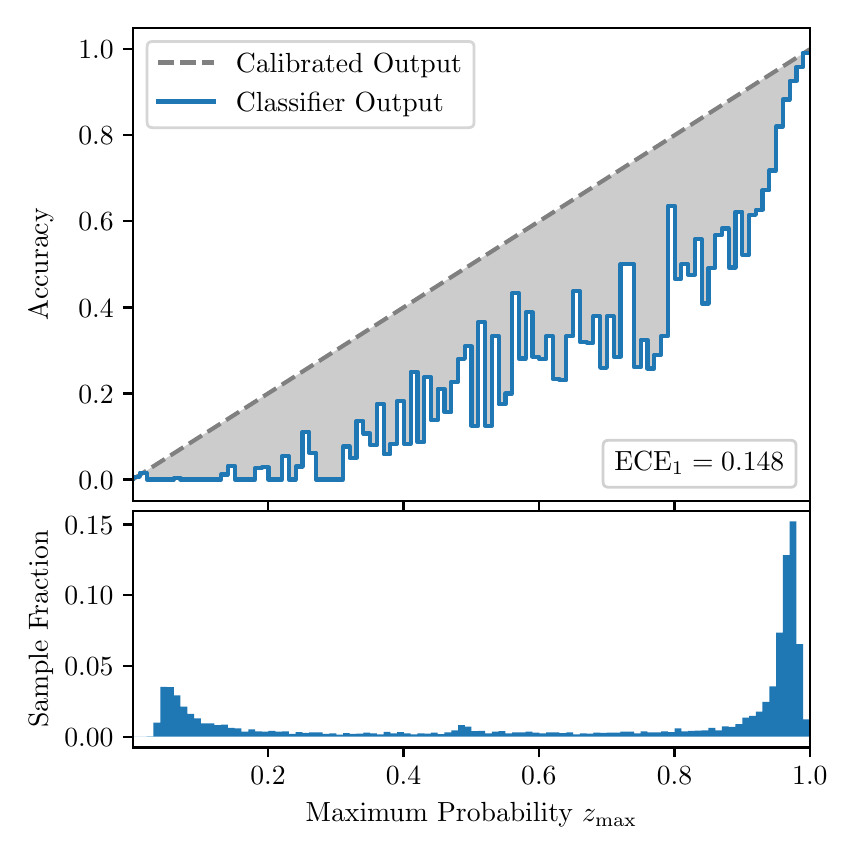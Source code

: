 \begingroup%
\makeatletter%
\begin{pgfpicture}%
\pgfpathrectangle{\pgfpointorigin}{\pgfqpoint{4.0in}{4.0in}}%
\pgfusepath{use as bounding box, clip}%
\begin{pgfscope}%
\pgfsetbuttcap%
\pgfsetmiterjoin%
\definecolor{currentfill}{rgb}{1.0,1.0,1.0}%
\pgfsetfillcolor{currentfill}%
\pgfsetlinewidth{0.0pt}%
\definecolor{currentstroke}{rgb}{1.0,1.0,1.0}%
\pgfsetstrokecolor{currentstroke}%
\pgfsetdash{}{0pt}%
\pgfpathmoveto{\pgfqpoint{0.0in}{0.0in}}%
\pgfpathlineto{\pgfqpoint{4.0in}{0.0in}}%
\pgfpathlineto{\pgfqpoint{4.0in}{4.0in}}%
\pgfpathlineto{\pgfqpoint{0.0in}{4.0in}}%
\pgfpathclose%
\pgfusepath{fill}%
\end{pgfscope}%
\begin{pgfscope}%
\pgfsetbuttcap%
\pgfsetmiterjoin%
\definecolor{currentfill}{rgb}{1.0,1.0,1.0}%
\pgfsetfillcolor{currentfill}%
\pgfsetlinewidth{0.0pt}%
\definecolor{currentstroke}{rgb}{0.0,0.0,0.0}%
\pgfsetstrokecolor{currentstroke}%
\pgfsetstrokeopacity{0.0}%
\pgfsetdash{}{0pt}%
\pgfpathmoveto{\pgfqpoint{0.528in}{1.633in}}%
\pgfpathlineto{\pgfqpoint{3.911in}{1.633in}}%
\pgfpathlineto{\pgfqpoint{3.911in}{4.0in}}%
\pgfpathlineto{\pgfqpoint{0.528in}{4.0in}}%
\pgfpathclose%
\pgfusepath{fill}%
\end{pgfscope}%
\begin{pgfscope}%
\pgfpathrectangle{\pgfqpoint{0.528in}{1.633in}}{\pgfqpoint{3.384in}{2.367in}}%
\pgfusepath{clip}%
\pgfsetbuttcap%
\pgfsetroundjoin%
\definecolor{currentfill}{rgb}{0.0,0.0,0.0}%
\pgfsetfillcolor{currentfill}%
\pgfsetfillopacity{0.2}%
\pgfsetlinewidth{0.0pt}%
\definecolor{currentstroke}{rgb}{0.0,0.0,0.0}%
\pgfsetstrokecolor{currentstroke}%
\pgfsetdash{}{0pt}%
\pgfpathmoveto{\pgfqpoint{0.531in}{1.754in}}%
\pgfpathlineto{\pgfqpoint{0.531in}{1.745in}}%
\pgfpathlineto{\pgfqpoint{0.534in}{1.747in}}%
\pgfpathlineto{\pgfqpoint{0.538in}{1.749in}}%
\pgfpathlineto{\pgfqpoint{0.541in}{1.751in}}%
\pgfpathlineto{\pgfqpoint{0.545in}{1.754in}}%
\pgfpathlineto{\pgfqpoint{0.548in}{1.756in}}%
\pgfpathlineto{\pgfqpoint{0.551in}{1.758in}}%
\pgfpathlineto{\pgfqpoint{0.555in}{1.76in}}%
\pgfpathlineto{\pgfqpoint{0.558in}{1.762in}}%
\pgfpathlineto{\pgfqpoint{0.561in}{1.764in}}%
\pgfpathlineto{\pgfqpoint{0.565in}{1.766in}}%
\pgfpathlineto{\pgfqpoint{0.568in}{1.769in}}%
\pgfpathlineto{\pgfqpoint{0.572in}{1.771in}}%
\pgfpathlineto{\pgfqpoint{0.575in}{1.773in}}%
\pgfpathlineto{\pgfqpoint{0.578in}{1.775in}}%
\pgfpathlineto{\pgfqpoint{0.582in}{1.777in}}%
\pgfpathlineto{\pgfqpoint{0.585in}{1.779in}}%
\pgfpathlineto{\pgfqpoint{0.589in}{1.782in}}%
\pgfpathlineto{\pgfqpoint{0.592in}{1.784in}}%
\pgfpathlineto{\pgfqpoint{0.595in}{1.786in}}%
\pgfpathlineto{\pgfqpoint{0.599in}{1.788in}}%
\pgfpathlineto{\pgfqpoint{0.602in}{1.79in}}%
\pgfpathlineto{\pgfqpoint{0.606in}{1.792in}}%
\pgfpathlineto{\pgfqpoint{0.609in}{1.794in}}%
\pgfpathlineto{\pgfqpoint{0.612in}{1.797in}}%
\pgfpathlineto{\pgfqpoint{0.616in}{1.799in}}%
\pgfpathlineto{\pgfqpoint{0.619in}{1.801in}}%
\pgfpathlineto{\pgfqpoint{0.622in}{1.803in}}%
\pgfpathlineto{\pgfqpoint{0.626in}{1.805in}}%
\pgfpathlineto{\pgfqpoint{0.629in}{1.807in}}%
\pgfpathlineto{\pgfqpoint{0.633in}{1.81in}}%
\pgfpathlineto{\pgfqpoint{0.636in}{1.812in}}%
\pgfpathlineto{\pgfqpoint{0.639in}{1.814in}}%
\pgfpathlineto{\pgfqpoint{0.643in}{1.816in}}%
\pgfpathlineto{\pgfqpoint{0.646in}{1.818in}}%
\pgfpathlineto{\pgfqpoint{0.65in}{1.82in}}%
\pgfpathlineto{\pgfqpoint{0.653in}{1.822in}}%
\pgfpathlineto{\pgfqpoint{0.656in}{1.825in}}%
\pgfpathlineto{\pgfqpoint{0.66in}{1.827in}}%
\pgfpathlineto{\pgfqpoint{0.663in}{1.829in}}%
\pgfpathlineto{\pgfqpoint{0.666in}{1.831in}}%
\pgfpathlineto{\pgfqpoint{0.67in}{1.833in}}%
\pgfpathlineto{\pgfqpoint{0.673in}{1.835in}}%
\pgfpathlineto{\pgfqpoint{0.677in}{1.837in}}%
\pgfpathlineto{\pgfqpoint{0.68in}{1.84in}}%
\pgfpathlineto{\pgfqpoint{0.683in}{1.842in}}%
\pgfpathlineto{\pgfqpoint{0.687in}{1.844in}}%
\pgfpathlineto{\pgfqpoint{0.69in}{1.846in}}%
\pgfpathlineto{\pgfqpoint{0.694in}{1.848in}}%
\pgfpathlineto{\pgfqpoint{0.697in}{1.85in}}%
\pgfpathlineto{\pgfqpoint{0.7in}{1.853in}}%
\pgfpathlineto{\pgfqpoint{0.704in}{1.855in}}%
\pgfpathlineto{\pgfqpoint{0.707in}{1.857in}}%
\pgfpathlineto{\pgfqpoint{0.711in}{1.859in}}%
\pgfpathlineto{\pgfqpoint{0.714in}{1.861in}}%
\pgfpathlineto{\pgfqpoint{0.717in}{1.863in}}%
\pgfpathlineto{\pgfqpoint{0.721in}{1.865in}}%
\pgfpathlineto{\pgfqpoint{0.724in}{1.868in}}%
\pgfpathlineto{\pgfqpoint{0.727in}{1.87in}}%
\pgfpathlineto{\pgfqpoint{0.731in}{1.872in}}%
\pgfpathlineto{\pgfqpoint{0.734in}{1.874in}}%
\pgfpathlineto{\pgfqpoint{0.738in}{1.876in}}%
\pgfpathlineto{\pgfqpoint{0.741in}{1.878in}}%
\pgfpathlineto{\pgfqpoint{0.744in}{1.881in}}%
\pgfpathlineto{\pgfqpoint{0.748in}{1.883in}}%
\pgfpathlineto{\pgfqpoint{0.751in}{1.885in}}%
\pgfpathlineto{\pgfqpoint{0.755in}{1.887in}}%
\pgfpathlineto{\pgfqpoint{0.758in}{1.889in}}%
\pgfpathlineto{\pgfqpoint{0.761in}{1.891in}}%
\pgfpathlineto{\pgfqpoint{0.765in}{1.893in}}%
\pgfpathlineto{\pgfqpoint{0.768in}{1.896in}}%
\pgfpathlineto{\pgfqpoint{0.771in}{1.898in}}%
\pgfpathlineto{\pgfqpoint{0.775in}{1.9in}}%
\pgfpathlineto{\pgfqpoint{0.778in}{1.902in}}%
\pgfpathlineto{\pgfqpoint{0.782in}{1.904in}}%
\pgfpathlineto{\pgfqpoint{0.785in}{1.906in}}%
\pgfpathlineto{\pgfqpoint{0.788in}{1.908in}}%
\pgfpathlineto{\pgfqpoint{0.792in}{1.911in}}%
\pgfpathlineto{\pgfqpoint{0.795in}{1.913in}}%
\pgfpathlineto{\pgfqpoint{0.799in}{1.915in}}%
\pgfpathlineto{\pgfqpoint{0.802in}{1.917in}}%
\pgfpathlineto{\pgfqpoint{0.805in}{1.919in}}%
\pgfpathlineto{\pgfqpoint{0.809in}{1.921in}}%
\pgfpathlineto{\pgfqpoint{0.812in}{1.924in}}%
\pgfpathlineto{\pgfqpoint{0.816in}{1.926in}}%
\pgfpathlineto{\pgfqpoint{0.819in}{1.928in}}%
\pgfpathlineto{\pgfqpoint{0.822in}{1.93in}}%
\pgfpathlineto{\pgfqpoint{0.826in}{1.932in}}%
\pgfpathlineto{\pgfqpoint{0.829in}{1.934in}}%
\pgfpathlineto{\pgfqpoint{0.832in}{1.936in}}%
\pgfpathlineto{\pgfqpoint{0.836in}{1.939in}}%
\pgfpathlineto{\pgfqpoint{0.839in}{1.941in}}%
\pgfpathlineto{\pgfqpoint{0.843in}{1.943in}}%
\pgfpathlineto{\pgfqpoint{0.846in}{1.945in}}%
\pgfpathlineto{\pgfqpoint{0.849in}{1.947in}}%
\pgfpathlineto{\pgfqpoint{0.853in}{1.949in}}%
\pgfpathlineto{\pgfqpoint{0.856in}{1.952in}}%
\pgfpathlineto{\pgfqpoint{0.86in}{1.954in}}%
\pgfpathlineto{\pgfqpoint{0.863in}{1.956in}}%
\pgfpathlineto{\pgfqpoint{0.866in}{1.958in}}%
\pgfpathlineto{\pgfqpoint{0.87in}{1.96in}}%
\pgfpathlineto{\pgfqpoint{0.873in}{1.962in}}%
\pgfpathlineto{\pgfqpoint{0.876in}{1.964in}}%
\pgfpathlineto{\pgfqpoint{0.88in}{1.967in}}%
\pgfpathlineto{\pgfqpoint{0.883in}{1.969in}}%
\pgfpathlineto{\pgfqpoint{0.887in}{1.971in}}%
\pgfpathlineto{\pgfqpoint{0.89in}{1.973in}}%
\pgfpathlineto{\pgfqpoint{0.893in}{1.975in}}%
\pgfpathlineto{\pgfqpoint{0.897in}{1.977in}}%
\pgfpathlineto{\pgfqpoint{0.9in}{1.979in}}%
\pgfpathlineto{\pgfqpoint{0.904in}{1.982in}}%
\pgfpathlineto{\pgfqpoint{0.907in}{1.984in}}%
\pgfpathlineto{\pgfqpoint{0.91in}{1.986in}}%
\pgfpathlineto{\pgfqpoint{0.914in}{1.988in}}%
\pgfpathlineto{\pgfqpoint{0.917in}{1.99in}}%
\pgfpathlineto{\pgfqpoint{0.921in}{1.992in}}%
\pgfpathlineto{\pgfqpoint{0.924in}{1.995in}}%
\pgfpathlineto{\pgfqpoint{0.927in}{1.997in}}%
\pgfpathlineto{\pgfqpoint{0.931in}{1.999in}}%
\pgfpathlineto{\pgfqpoint{0.934in}{2.001in}}%
\pgfpathlineto{\pgfqpoint{0.937in}{2.003in}}%
\pgfpathlineto{\pgfqpoint{0.941in}{2.005in}}%
\pgfpathlineto{\pgfqpoint{0.944in}{2.007in}}%
\pgfpathlineto{\pgfqpoint{0.948in}{2.01in}}%
\pgfpathlineto{\pgfqpoint{0.951in}{2.012in}}%
\pgfpathlineto{\pgfqpoint{0.954in}{2.014in}}%
\pgfpathlineto{\pgfqpoint{0.958in}{2.016in}}%
\pgfpathlineto{\pgfqpoint{0.961in}{2.018in}}%
\pgfpathlineto{\pgfqpoint{0.965in}{2.02in}}%
\pgfpathlineto{\pgfqpoint{0.968in}{2.023in}}%
\pgfpathlineto{\pgfqpoint{0.971in}{2.025in}}%
\pgfpathlineto{\pgfqpoint{0.975in}{2.027in}}%
\pgfpathlineto{\pgfqpoint{0.978in}{2.029in}}%
\pgfpathlineto{\pgfqpoint{0.981in}{2.031in}}%
\pgfpathlineto{\pgfqpoint{0.985in}{2.033in}}%
\pgfpathlineto{\pgfqpoint{0.988in}{2.035in}}%
\pgfpathlineto{\pgfqpoint{0.992in}{2.038in}}%
\pgfpathlineto{\pgfqpoint{0.995in}{2.04in}}%
\pgfpathlineto{\pgfqpoint{0.998in}{2.042in}}%
\pgfpathlineto{\pgfqpoint{1.002in}{2.044in}}%
\pgfpathlineto{\pgfqpoint{1.005in}{2.046in}}%
\pgfpathlineto{\pgfqpoint{1.009in}{2.048in}}%
\pgfpathlineto{\pgfqpoint{1.012in}{2.05in}}%
\pgfpathlineto{\pgfqpoint{1.015in}{2.053in}}%
\pgfpathlineto{\pgfqpoint{1.019in}{2.055in}}%
\pgfpathlineto{\pgfqpoint{1.022in}{2.057in}}%
\pgfpathlineto{\pgfqpoint{1.026in}{2.059in}}%
\pgfpathlineto{\pgfqpoint{1.029in}{2.061in}}%
\pgfpathlineto{\pgfqpoint{1.032in}{2.063in}}%
\pgfpathlineto{\pgfqpoint{1.036in}{2.066in}}%
\pgfpathlineto{\pgfqpoint{1.039in}{2.068in}}%
\pgfpathlineto{\pgfqpoint{1.042in}{2.07in}}%
\pgfpathlineto{\pgfqpoint{1.046in}{2.072in}}%
\pgfpathlineto{\pgfqpoint{1.049in}{2.074in}}%
\pgfpathlineto{\pgfqpoint{1.053in}{2.076in}}%
\pgfpathlineto{\pgfqpoint{1.056in}{2.078in}}%
\pgfpathlineto{\pgfqpoint{1.059in}{2.081in}}%
\pgfpathlineto{\pgfqpoint{1.063in}{2.083in}}%
\pgfpathlineto{\pgfqpoint{1.066in}{2.085in}}%
\pgfpathlineto{\pgfqpoint{1.07in}{2.087in}}%
\pgfpathlineto{\pgfqpoint{1.073in}{2.089in}}%
\pgfpathlineto{\pgfqpoint{1.076in}{2.091in}}%
\pgfpathlineto{\pgfqpoint{1.08in}{2.094in}}%
\pgfpathlineto{\pgfqpoint{1.083in}{2.096in}}%
\pgfpathlineto{\pgfqpoint{1.086in}{2.098in}}%
\pgfpathlineto{\pgfqpoint{1.09in}{2.1in}}%
\pgfpathlineto{\pgfqpoint{1.093in}{2.102in}}%
\pgfpathlineto{\pgfqpoint{1.097in}{2.104in}}%
\pgfpathlineto{\pgfqpoint{1.1in}{2.106in}}%
\pgfpathlineto{\pgfqpoint{1.103in}{2.109in}}%
\pgfpathlineto{\pgfqpoint{1.107in}{2.111in}}%
\pgfpathlineto{\pgfqpoint{1.11in}{2.113in}}%
\pgfpathlineto{\pgfqpoint{1.114in}{2.115in}}%
\pgfpathlineto{\pgfqpoint{1.117in}{2.117in}}%
\pgfpathlineto{\pgfqpoint{1.12in}{2.119in}}%
\pgfpathlineto{\pgfqpoint{1.124in}{2.122in}}%
\pgfpathlineto{\pgfqpoint{1.127in}{2.124in}}%
\pgfpathlineto{\pgfqpoint{1.131in}{2.126in}}%
\pgfpathlineto{\pgfqpoint{1.134in}{2.128in}}%
\pgfpathlineto{\pgfqpoint{1.137in}{2.13in}}%
\pgfpathlineto{\pgfqpoint{1.141in}{2.132in}}%
\pgfpathlineto{\pgfqpoint{1.144in}{2.134in}}%
\pgfpathlineto{\pgfqpoint{1.147in}{2.137in}}%
\pgfpathlineto{\pgfqpoint{1.151in}{2.139in}}%
\pgfpathlineto{\pgfqpoint{1.154in}{2.141in}}%
\pgfpathlineto{\pgfqpoint{1.158in}{2.143in}}%
\pgfpathlineto{\pgfqpoint{1.161in}{2.145in}}%
\pgfpathlineto{\pgfqpoint{1.164in}{2.147in}}%
\pgfpathlineto{\pgfqpoint{1.168in}{2.149in}}%
\pgfpathlineto{\pgfqpoint{1.171in}{2.152in}}%
\pgfpathlineto{\pgfqpoint{1.175in}{2.154in}}%
\pgfpathlineto{\pgfqpoint{1.178in}{2.156in}}%
\pgfpathlineto{\pgfqpoint{1.181in}{2.158in}}%
\pgfpathlineto{\pgfqpoint{1.185in}{2.16in}}%
\pgfpathlineto{\pgfqpoint{1.188in}{2.162in}}%
\pgfpathlineto{\pgfqpoint{1.191in}{2.165in}}%
\pgfpathlineto{\pgfqpoint{1.195in}{2.167in}}%
\pgfpathlineto{\pgfqpoint{1.198in}{2.169in}}%
\pgfpathlineto{\pgfqpoint{1.202in}{2.171in}}%
\pgfpathlineto{\pgfqpoint{1.205in}{2.173in}}%
\pgfpathlineto{\pgfqpoint{1.208in}{2.175in}}%
\pgfpathlineto{\pgfqpoint{1.212in}{2.177in}}%
\pgfpathlineto{\pgfqpoint{1.215in}{2.18in}}%
\pgfpathlineto{\pgfqpoint{1.219in}{2.182in}}%
\pgfpathlineto{\pgfqpoint{1.222in}{2.184in}}%
\pgfpathlineto{\pgfqpoint{1.225in}{2.186in}}%
\pgfpathlineto{\pgfqpoint{1.229in}{2.188in}}%
\pgfpathlineto{\pgfqpoint{1.232in}{2.19in}}%
\pgfpathlineto{\pgfqpoint{1.236in}{2.193in}}%
\pgfpathlineto{\pgfqpoint{1.239in}{2.195in}}%
\pgfpathlineto{\pgfqpoint{1.242in}{2.197in}}%
\pgfpathlineto{\pgfqpoint{1.246in}{2.199in}}%
\pgfpathlineto{\pgfqpoint{1.249in}{2.201in}}%
\pgfpathlineto{\pgfqpoint{1.252in}{2.203in}}%
\pgfpathlineto{\pgfqpoint{1.256in}{2.205in}}%
\pgfpathlineto{\pgfqpoint{1.259in}{2.208in}}%
\pgfpathlineto{\pgfqpoint{1.263in}{2.21in}}%
\pgfpathlineto{\pgfqpoint{1.266in}{2.212in}}%
\pgfpathlineto{\pgfqpoint{1.269in}{2.214in}}%
\pgfpathlineto{\pgfqpoint{1.273in}{2.216in}}%
\pgfpathlineto{\pgfqpoint{1.276in}{2.218in}}%
\pgfpathlineto{\pgfqpoint{1.28in}{2.22in}}%
\pgfpathlineto{\pgfqpoint{1.283in}{2.223in}}%
\pgfpathlineto{\pgfqpoint{1.286in}{2.225in}}%
\pgfpathlineto{\pgfqpoint{1.29in}{2.227in}}%
\pgfpathlineto{\pgfqpoint{1.293in}{2.229in}}%
\pgfpathlineto{\pgfqpoint{1.296in}{2.231in}}%
\pgfpathlineto{\pgfqpoint{1.3in}{2.233in}}%
\pgfpathlineto{\pgfqpoint{1.303in}{2.236in}}%
\pgfpathlineto{\pgfqpoint{1.307in}{2.238in}}%
\pgfpathlineto{\pgfqpoint{1.31in}{2.24in}}%
\pgfpathlineto{\pgfqpoint{1.313in}{2.242in}}%
\pgfpathlineto{\pgfqpoint{1.317in}{2.244in}}%
\pgfpathlineto{\pgfqpoint{1.32in}{2.246in}}%
\pgfpathlineto{\pgfqpoint{1.324in}{2.248in}}%
\pgfpathlineto{\pgfqpoint{1.327in}{2.251in}}%
\pgfpathlineto{\pgfqpoint{1.33in}{2.253in}}%
\pgfpathlineto{\pgfqpoint{1.334in}{2.255in}}%
\pgfpathlineto{\pgfqpoint{1.337in}{2.257in}}%
\pgfpathlineto{\pgfqpoint{1.34in}{2.259in}}%
\pgfpathlineto{\pgfqpoint{1.344in}{2.261in}}%
\pgfpathlineto{\pgfqpoint{1.347in}{2.264in}}%
\pgfpathlineto{\pgfqpoint{1.351in}{2.266in}}%
\pgfpathlineto{\pgfqpoint{1.354in}{2.268in}}%
\pgfpathlineto{\pgfqpoint{1.357in}{2.27in}}%
\pgfpathlineto{\pgfqpoint{1.361in}{2.272in}}%
\pgfpathlineto{\pgfqpoint{1.364in}{2.274in}}%
\pgfpathlineto{\pgfqpoint{1.368in}{2.276in}}%
\pgfpathlineto{\pgfqpoint{1.371in}{2.279in}}%
\pgfpathlineto{\pgfqpoint{1.374in}{2.281in}}%
\pgfpathlineto{\pgfqpoint{1.378in}{2.283in}}%
\pgfpathlineto{\pgfqpoint{1.381in}{2.285in}}%
\pgfpathlineto{\pgfqpoint{1.385in}{2.287in}}%
\pgfpathlineto{\pgfqpoint{1.388in}{2.289in}}%
\pgfpathlineto{\pgfqpoint{1.391in}{2.291in}}%
\pgfpathlineto{\pgfqpoint{1.395in}{2.294in}}%
\pgfpathlineto{\pgfqpoint{1.398in}{2.296in}}%
\pgfpathlineto{\pgfqpoint{1.401in}{2.298in}}%
\pgfpathlineto{\pgfqpoint{1.405in}{2.3in}}%
\pgfpathlineto{\pgfqpoint{1.408in}{2.302in}}%
\pgfpathlineto{\pgfqpoint{1.412in}{2.304in}}%
\pgfpathlineto{\pgfqpoint{1.415in}{2.307in}}%
\pgfpathlineto{\pgfqpoint{1.418in}{2.309in}}%
\pgfpathlineto{\pgfqpoint{1.422in}{2.311in}}%
\pgfpathlineto{\pgfqpoint{1.425in}{2.313in}}%
\pgfpathlineto{\pgfqpoint{1.429in}{2.315in}}%
\pgfpathlineto{\pgfqpoint{1.432in}{2.317in}}%
\pgfpathlineto{\pgfqpoint{1.435in}{2.319in}}%
\pgfpathlineto{\pgfqpoint{1.439in}{2.322in}}%
\pgfpathlineto{\pgfqpoint{1.442in}{2.324in}}%
\pgfpathlineto{\pgfqpoint{1.445in}{2.326in}}%
\pgfpathlineto{\pgfqpoint{1.449in}{2.328in}}%
\pgfpathlineto{\pgfqpoint{1.452in}{2.33in}}%
\pgfpathlineto{\pgfqpoint{1.456in}{2.332in}}%
\pgfpathlineto{\pgfqpoint{1.459in}{2.335in}}%
\pgfpathlineto{\pgfqpoint{1.462in}{2.337in}}%
\pgfpathlineto{\pgfqpoint{1.466in}{2.339in}}%
\pgfpathlineto{\pgfqpoint{1.469in}{2.341in}}%
\pgfpathlineto{\pgfqpoint{1.473in}{2.343in}}%
\pgfpathlineto{\pgfqpoint{1.476in}{2.345in}}%
\pgfpathlineto{\pgfqpoint{1.479in}{2.347in}}%
\pgfpathlineto{\pgfqpoint{1.483in}{2.35in}}%
\pgfpathlineto{\pgfqpoint{1.486in}{2.352in}}%
\pgfpathlineto{\pgfqpoint{1.49in}{2.354in}}%
\pgfpathlineto{\pgfqpoint{1.493in}{2.356in}}%
\pgfpathlineto{\pgfqpoint{1.496in}{2.358in}}%
\pgfpathlineto{\pgfqpoint{1.5in}{2.36in}}%
\pgfpathlineto{\pgfqpoint{1.503in}{2.363in}}%
\pgfpathlineto{\pgfqpoint{1.506in}{2.365in}}%
\pgfpathlineto{\pgfqpoint{1.51in}{2.367in}}%
\pgfpathlineto{\pgfqpoint{1.513in}{2.369in}}%
\pgfpathlineto{\pgfqpoint{1.517in}{2.371in}}%
\pgfpathlineto{\pgfqpoint{1.52in}{2.373in}}%
\pgfpathlineto{\pgfqpoint{1.523in}{2.375in}}%
\pgfpathlineto{\pgfqpoint{1.527in}{2.378in}}%
\pgfpathlineto{\pgfqpoint{1.53in}{2.38in}}%
\pgfpathlineto{\pgfqpoint{1.534in}{2.382in}}%
\pgfpathlineto{\pgfqpoint{1.537in}{2.384in}}%
\pgfpathlineto{\pgfqpoint{1.54in}{2.386in}}%
\pgfpathlineto{\pgfqpoint{1.544in}{2.388in}}%
\pgfpathlineto{\pgfqpoint{1.547in}{2.39in}}%
\pgfpathlineto{\pgfqpoint{1.55in}{2.393in}}%
\pgfpathlineto{\pgfqpoint{1.554in}{2.395in}}%
\pgfpathlineto{\pgfqpoint{1.557in}{2.397in}}%
\pgfpathlineto{\pgfqpoint{1.561in}{2.399in}}%
\pgfpathlineto{\pgfqpoint{1.564in}{2.401in}}%
\pgfpathlineto{\pgfqpoint{1.567in}{2.403in}}%
\pgfpathlineto{\pgfqpoint{1.571in}{2.406in}}%
\pgfpathlineto{\pgfqpoint{1.574in}{2.408in}}%
\pgfpathlineto{\pgfqpoint{1.578in}{2.41in}}%
\pgfpathlineto{\pgfqpoint{1.581in}{2.412in}}%
\pgfpathlineto{\pgfqpoint{1.584in}{2.414in}}%
\pgfpathlineto{\pgfqpoint{1.588in}{2.416in}}%
\pgfpathlineto{\pgfqpoint{1.591in}{2.418in}}%
\pgfpathlineto{\pgfqpoint{1.595in}{2.421in}}%
\pgfpathlineto{\pgfqpoint{1.598in}{2.423in}}%
\pgfpathlineto{\pgfqpoint{1.601in}{2.425in}}%
\pgfpathlineto{\pgfqpoint{1.605in}{2.427in}}%
\pgfpathlineto{\pgfqpoint{1.608in}{2.429in}}%
\pgfpathlineto{\pgfqpoint{1.611in}{2.431in}}%
\pgfpathlineto{\pgfqpoint{1.615in}{2.434in}}%
\pgfpathlineto{\pgfqpoint{1.618in}{2.436in}}%
\pgfpathlineto{\pgfqpoint{1.622in}{2.438in}}%
\pgfpathlineto{\pgfqpoint{1.625in}{2.44in}}%
\pgfpathlineto{\pgfqpoint{1.628in}{2.442in}}%
\pgfpathlineto{\pgfqpoint{1.632in}{2.444in}}%
\pgfpathlineto{\pgfqpoint{1.635in}{2.446in}}%
\pgfpathlineto{\pgfqpoint{1.639in}{2.449in}}%
\pgfpathlineto{\pgfqpoint{1.642in}{2.451in}}%
\pgfpathlineto{\pgfqpoint{1.645in}{2.453in}}%
\pgfpathlineto{\pgfqpoint{1.649in}{2.455in}}%
\pgfpathlineto{\pgfqpoint{1.652in}{2.457in}}%
\pgfpathlineto{\pgfqpoint{1.655in}{2.459in}}%
\pgfpathlineto{\pgfqpoint{1.659in}{2.461in}}%
\pgfpathlineto{\pgfqpoint{1.662in}{2.464in}}%
\pgfpathlineto{\pgfqpoint{1.666in}{2.466in}}%
\pgfpathlineto{\pgfqpoint{1.669in}{2.468in}}%
\pgfpathlineto{\pgfqpoint{1.672in}{2.47in}}%
\pgfpathlineto{\pgfqpoint{1.676in}{2.472in}}%
\pgfpathlineto{\pgfqpoint{1.679in}{2.474in}}%
\pgfpathlineto{\pgfqpoint{1.683in}{2.477in}}%
\pgfpathlineto{\pgfqpoint{1.686in}{2.479in}}%
\pgfpathlineto{\pgfqpoint{1.689in}{2.481in}}%
\pgfpathlineto{\pgfqpoint{1.693in}{2.483in}}%
\pgfpathlineto{\pgfqpoint{1.696in}{2.485in}}%
\pgfpathlineto{\pgfqpoint{1.7in}{2.487in}}%
\pgfpathlineto{\pgfqpoint{1.703in}{2.489in}}%
\pgfpathlineto{\pgfqpoint{1.706in}{2.492in}}%
\pgfpathlineto{\pgfqpoint{1.71in}{2.494in}}%
\pgfpathlineto{\pgfqpoint{1.713in}{2.496in}}%
\pgfpathlineto{\pgfqpoint{1.716in}{2.498in}}%
\pgfpathlineto{\pgfqpoint{1.72in}{2.5in}}%
\pgfpathlineto{\pgfqpoint{1.723in}{2.502in}}%
\pgfpathlineto{\pgfqpoint{1.727in}{2.505in}}%
\pgfpathlineto{\pgfqpoint{1.73in}{2.507in}}%
\pgfpathlineto{\pgfqpoint{1.733in}{2.509in}}%
\pgfpathlineto{\pgfqpoint{1.737in}{2.511in}}%
\pgfpathlineto{\pgfqpoint{1.74in}{2.513in}}%
\pgfpathlineto{\pgfqpoint{1.744in}{2.515in}}%
\pgfpathlineto{\pgfqpoint{1.747in}{2.517in}}%
\pgfpathlineto{\pgfqpoint{1.75in}{2.52in}}%
\pgfpathlineto{\pgfqpoint{1.754in}{2.522in}}%
\pgfpathlineto{\pgfqpoint{1.757in}{2.524in}}%
\pgfpathlineto{\pgfqpoint{1.76in}{2.526in}}%
\pgfpathlineto{\pgfqpoint{1.764in}{2.528in}}%
\pgfpathlineto{\pgfqpoint{1.767in}{2.53in}}%
\pgfpathlineto{\pgfqpoint{1.771in}{2.532in}}%
\pgfpathlineto{\pgfqpoint{1.774in}{2.535in}}%
\pgfpathlineto{\pgfqpoint{1.777in}{2.537in}}%
\pgfpathlineto{\pgfqpoint{1.781in}{2.539in}}%
\pgfpathlineto{\pgfqpoint{1.784in}{2.541in}}%
\pgfpathlineto{\pgfqpoint{1.788in}{2.543in}}%
\pgfpathlineto{\pgfqpoint{1.791in}{2.545in}}%
\pgfpathlineto{\pgfqpoint{1.794in}{2.548in}}%
\pgfpathlineto{\pgfqpoint{1.798in}{2.55in}}%
\pgfpathlineto{\pgfqpoint{1.801in}{2.552in}}%
\pgfpathlineto{\pgfqpoint{1.805in}{2.554in}}%
\pgfpathlineto{\pgfqpoint{1.808in}{2.556in}}%
\pgfpathlineto{\pgfqpoint{1.811in}{2.558in}}%
\pgfpathlineto{\pgfqpoint{1.815in}{2.56in}}%
\pgfpathlineto{\pgfqpoint{1.818in}{2.563in}}%
\pgfpathlineto{\pgfqpoint{1.821in}{2.565in}}%
\pgfpathlineto{\pgfqpoint{1.825in}{2.567in}}%
\pgfpathlineto{\pgfqpoint{1.828in}{2.569in}}%
\pgfpathlineto{\pgfqpoint{1.832in}{2.571in}}%
\pgfpathlineto{\pgfqpoint{1.835in}{2.573in}}%
\pgfpathlineto{\pgfqpoint{1.838in}{2.576in}}%
\pgfpathlineto{\pgfqpoint{1.842in}{2.578in}}%
\pgfpathlineto{\pgfqpoint{1.845in}{2.58in}}%
\pgfpathlineto{\pgfqpoint{1.849in}{2.582in}}%
\pgfpathlineto{\pgfqpoint{1.852in}{2.584in}}%
\pgfpathlineto{\pgfqpoint{1.855in}{2.586in}}%
\pgfpathlineto{\pgfqpoint{1.859in}{2.588in}}%
\pgfpathlineto{\pgfqpoint{1.862in}{2.591in}}%
\pgfpathlineto{\pgfqpoint{1.865in}{2.593in}}%
\pgfpathlineto{\pgfqpoint{1.869in}{2.595in}}%
\pgfpathlineto{\pgfqpoint{1.872in}{2.597in}}%
\pgfpathlineto{\pgfqpoint{1.876in}{2.599in}}%
\pgfpathlineto{\pgfqpoint{1.879in}{2.601in}}%
\pgfpathlineto{\pgfqpoint{1.882in}{2.604in}}%
\pgfpathlineto{\pgfqpoint{1.886in}{2.606in}}%
\pgfpathlineto{\pgfqpoint{1.889in}{2.608in}}%
\pgfpathlineto{\pgfqpoint{1.893in}{2.61in}}%
\pgfpathlineto{\pgfqpoint{1.896in}{2.612in}}%
\pgfpathlineto{\pgfqpoint{1.899in}{2.614in}}%
\pgfpathlineto{\pgfqpoint{1.903in}{2.616in}}%
\pgfpathlineto{\pgfqpoint{1.906in}{2.619in}}%
\pgfpathlineto{\pgfqpoint{1.91in}{2.621in}}%
\pgfpathlineto{\pgfqpoint{1.913in}{2.623in}}%
\pgfpathlineto{\pgfqpoint{1.916in}{2.625in}}%
\pgfpathlineto{\pgfqpoint{1.92in}{2.627in}}%
\pgfpathlineto{\pgfqpoint{1.923in}{2.629in}}%
\pgfpathlineto{\pgfqpoint{1.926in}{2.631in}}%
\pgfpathlineto{\pgfqpoint{1.93in}{2.634in}}%
\pgfpathlineto{\pgfqpoint{1.933in}{2.636in}}%
\pgfpathlineto{\pgfqpoint{1.937in}{2.638in}}%
\pgfpathlineto{\pgfqpoint{1.94in}{2.64in}}%
\pgfpathlineto{\pgfqpoint{1.943in}{2.642in}}%
\pgfpathlineto{\pgfqpoint{1.947in}{2.644in}}%
\pgfpathlineto{\pgfqpoint{1.95in}{2.647in}}%
\pgfpathlineto{\pgfqpoint{1.954in}{2.649in}}%
\pgfpathlineto{\pgfqpoint{1.957in}{2.651in}}%
\pgfpathlineto{\pgfqpoint{1.96in}{2.653in}}%
\pgfpathlineto{\pgfqpoint{1.964in}{2.655in}}%
\pgfpathlineto{\pgfqpoint{1.967in}{2.657in}}%
\pgfpathlineto{\pgfqpoint{1.97in}{2.659in}}%
\pgfpathlineto{\pgfqpoint{1.974in}{2.662in}}%
\pgfpathlineto{\pgfqpoint{1.977in}{2.664in}}%
\pgfpathlineto{\pgfqpoint{1.981in}{2.666in}}%
\pgfpathlineto{\pgfqpoint{1.984in}{2.668in}}%
\pgfpathlineto{\pgfqpoint{1.987in}{2.67in}}%
\pgfpathlineto{\pgfqpoint{1.991in}{2.672in}}%
\pgfpathlineto{\pgfqpoint{1.994in}{2.675in}}%
\pgfpathlineto{\pgfqpoint{1.998in}{2.677in}}%
\pgfpathlineto{\pgfqpoint{2.001in}{2.679in}}%
\pgfpathlineto{\pgfqpoint{2.004in}{2.681in}}%
\pgfpathlineto{\pgfqpoint{2.008in}{2.683in}}%
\pgfpathlineto{\pgfqpoint{2.011in}{2.685in}}%
\pgfpathlineto{\pgfqpoint{2.015in}{2.687in}}%
\pgfpathlineto{\pgfqpoint{2.018in}{2.69in}}%
\pgfpathlineto{\pgfqpoint{2.021in}{2.692in}}%
\pgfpathlineto{\pgfqpoint{2.025in}{2.694in}}%
\pgfpathlineto{\pgfqpoint{2.028in}{2.696in}}%
\pgfpathlineto{\pgfqpoint{2.031in}{2.698in}}%
\pgfpathlineto{\pgfqpoint{2.035in}{2.7in}}%
\pgfpathlineto{\pgfqpoint{2.038in}{2.702in}}%
\pgfpathlineto{\pgfqpoint{2.042in}{2.705in}}%
\pgfpathlineto{\pgfqpoint{2.045in}{2.707in}}%
\pgfpathlineto{\pgfqpoint{2.048in}{2.709in}}%
\pgfpathlineto{\pgfqpoint{2.052in}{2.711in}}%
\pgfpathlineto{\pgfqpoint{2.055in}{2.713in}}%
\pgfpathlineto{\pgfqpoint{2.059in}{2.715in}}%
\pgfpathlineto{\pgfqpoint{2.062in}{2.718in}}%
\pgfpathlineto{\pgfqpoint{2.065in}{2.72in}}%
\pgfpathlineto{\pgfqpoint{2.069in}{2.722in}}%
\pgfpathlineto{\pgfqpoint{2.072in}{2.724in}}%
\pgfpathlineto{\pgfqpoint{2.075in}{2.726in}}%
\pgfpathlineto{\pgfqpoint{2.079in}{2.728in}}%
\pgfpathlineto{\pgfqpoint{2.082in}{2.73in}}%
\pgfpathlineto{\pgfqpoint{2.086in}{2.733in}}%
\pgfpathlineto{\pgfqpoint{2.089in}{2.735in}}%
\pgfpathlineto{\pgfqpoint{2.092in}{2.737in}}%
\pgfpathlineto{\pgfqpoint{2.096in}{2.739in}}%
\pgfpathlineto{\pgfqpoint{2.099in}{2.741in}}%
\pgfpathlineto{\pgfqpoint{2.103in}{2.743in}}%
\pgfpathlineto{\pgfqpoint{2.106in}{2.746in}}%
\pgfpathlineto{\pgfqpoint{2.109in}{2.748in}}%
\pgfpathlineto{\pgfqpoint{2.113in}{2.75in}}%
\pgfpathlineto{\pgfqpoint{2.116in}{2.752in}}%
\pgfpathlineto{\pgfqpoint{2.12in}{2.754in}}%
\pgfpathlineto{\pgfqpoint{2.123in}{2.756in}}%
\pgfpathlineto{\pgfqpoint{2.126in}{2.758in}}%
\pgfpathlineto{\pgfqpoint{2.13in}{2.761in}}%
\pgfpathlineto{\pgfqpoint{2.133in}{2.763in}}%
\pgfpathlineto{\pgfqpoint{2.136in}{2.765in}}%
\pgfpathlineto{\pgfqpoint{2.14in}{2.767in}}%
\pgfpathlineto{\pgfqpoint{2.143in}{2.769in}}%
\pgfpathlineto{\pgfqpoint{2.147in}{2.771in}}%
\pgfpathlineto{\pgfqpoint{2.15in}{2.773in}}%
\pgfpathlineto{\pgfqpoint{2.153in}{2.776in}}%
\pgfpathlineto{\pgfqpoint{2.157in}{2.778in}}%
\pgfpathlineto{\pgfqpoint{2.16in}{2.78in}}%
\pgfpathlineto{\pgfqpoint{2.164in}{2.782in}}%
\pgfpathlineto{\pgfqpoint{2.167in}{2.784in}}%
\pgfpathlineto{\pgfqpoint{2.17in}{2.786in}}%
\pgfpathlineto{\pgfqpoint{2.174in}{2.789in}}%
\pgfpathlineto{\pgfqpoint{2.177in}{2.791in}}%
\pgfpathlineto{\pgfqpoint{2.18in}{2.793in}}%
\pgfpathlineto{\pgfqpoint{2.184in}{2.795in}}%
\pgfpathlineto{\pgfqpoint{2.187in}{2.797in}}%
\pgfpathlineto{\pgfqpoint{2.191in}{2.799in}}%
\pgfpathlineto{\pgfqpoint{2.194in}{2.801in}}%
\pgfpathlineto{\pgfqpoint{2.197in}{2.804in}}%
\pgfpathlineto{\pgfqpoint{2.201in}{2.806in}}%
\pgfpathlineto{\pgfqpoint{2.204in}{2.808in}}%
\pgfpathlineto{\pgfqpoint{2.208in}{2.81in}}%
\pgfpathlineto{\pgfqpoint{2.211in}{2.812in}}%
\pgfpathlineto{\pgfqpoint{2.214in}{2.814in}}%
\pgfpathlineto{\pgfqpoint{2.218in}{2.817in}}%
\pgfpathlineto{\pgfqpoint{2.221in}{2.819in}}%
\pgfpathlineto{\pgfqpoint{2.225in}{2.821in}}%
\pgfpathlineto{\pgfqpoint{2.228in}{2.823in}}%
\pgfpathlineto{\pgfqpoint{2.231in}{2.825in}}%
\pgfpathlineto{\pgfqpoint{2.235in}{2.827in}}%
\pgfpathlineto{\pgfqpoint{2.238in}{2.829in}}%
\pgfpathlineto{\pgfqpoint{2.241in}{2.832in}}%
\pgfpathlineto{\pgfqpoint{2.245in}{2.834in}}%
\pgfpathlineto{\pgfqpoint{2.248in}{2.836in}}%
\pgfpathlineto{\pgfqpoint{2.252in}{2.838in}}%
\pgfpathlineto{\pgfqpoint{2.255in}{2.84in}}%
\pgfpathlineto{\pgfqpoint{2.258in}{2.842in}}%
\pgfpathlineto{\pgfqpoint{2.262in}{2.845in}}%
\pgfpathlineto{\pgfqpoint{2.265in}{2.847in}}%
\pgfpathlineto{\pgfqpoint{2.269in}{2.849in}}%
\pgfpathlineto{\pgfqpoint{2.272in}{2.851in}}%
\pgfpathlineto{\pgfqpoint{2.275in}{2.853in}}%
\pgfpathlineto{\pgfqpoint{2.279in}{2.855in}}%
\pgfpathlineto{\pgfqpoint{2.282in}{2.857in}}%
\pgfpathlineto{\pgfqpoint{2.285in}{2.86in}}%
\pgfpathlineto{\pgfqpoint{2.289in}{2.862in}}%
\pgfpathlineto{\pgfqpoint{2.292in}{2.864in}}%
\pgfpathlineto{\pgfqpoint{2.296in}{2.866in}}%
\pgfpathlineto{\pgfqpoint{2.299in}{2.868in}}%
\pgfpathlineto{\pgfqpoint{2.302in}{2.87in}}%
\pgfpathlineto{\pgfqpoint{2.306in}{2.872in}}%
\pgfpathlineto{\pgfqpoint{2.309in}{2.875in}}%
\pgfpathlineto{\pgfqpoint{2.313in}{2.877in}}%
\pgfpathlineto{\pgfqpoint{2.316in}{2.879in}}%
\pgfpathlineto{\pgfqpoint{2.319in}{2.881in}}%
\pgfpathlineto{\pgfqpoint{2.323in}{2.883in}}%
\pgfpathlineto{\pgfqpoint{2.326in}{2.885in}}%
\pgfpathlineto{\pgfqpoint{2.33in}{2.888in}}%
\pgfpathlineto{\pgfqpoint{2.333in}{2.89in}}%
\pgfpathlineto{\pgfqpoint{2.336in}{2.892in}}%
\pgfpathlineto{\pgfqpoint{2.34in}{2.894in}}%
\pgfpathlineto{\pgfqpoint{2.343in}{2.896in}}%
\pgfpathlineto{\pgfqpoint{2.346in}{2.898in}}%
\pgfpathlineto{\pgfqpoint{2.35in}{2.9in}}%
\pgfpathlineto{\pgfqpoint{2.353in}{2.903in}}%
\pgfpathlineto{\pgfqpoint{2.357in}{2.905in}}%
\pgfpathlineto{\pgfqpoint{2.36in}{2.907in}}%
\pgfpathlineto{\pgfqpoint{2.363in}{2.909in}}%
\pgfpathlineto{\pgfqpoint{2.367in}{2.911in}}%
\pgfpathlineto{\pgfqpoint{2.37in}{2.913in}}%
\pgfpathlineto{\pgfqpoint{2.374in}{2.916in}}%
\pgfpathlineto{\pgfqpoint{2.377in}{2.918in}}%
\pgfpathlineto{\pgfqpoint{2.38in}{2.92in}}%
\pgfpathlineto{\pgfqpoint{2.384in}{2.922in}}%
\pgfpathlineto{\pgfqpoint{2.387in}{2.924in}}%
\pgfpathlineto{\pgfqpoint{2.39in}{2.926in}}%
\pgfpathlineto{\pgfqpoint{2.394in}{2.928in}}%
\pgfpathlineto{\pgfqpoint{2.397in}{2.931in}}%
\pgfpathlineto{\pgfqpoint{2.401in}{2.933in}}%
\pgfpathlineto{\pgfqpoint{2.404in}{2.935in}}%
\pgfpathlineto{\pgfqpoint{2.407in}{2.937in}}%
\pgfpathlineto{\pgfqpoint{2.411in}{2.939in}}%
\pgfpathlineto{\pgfqpoint{2.414in}{2.941in}}%
\pgfpathlineto{\pgfqpoint{2.418in}{2.943in}}%
\pgfpathlineto{\pgfqpoint{2.421in}{2.946in}}%
\pgfpathlineto{\pgfqpoint{2.424in}{2.948in}}%
\pgfpathlineto{\pgfqpoint{2.428in}{2.95in}}%
\pgfpathlineto{\pgfqpoint{2.431in}{2.952in}}%
\pgfpathlineto{\pgfqpoint{2.435in}{2.954in}}%
\pgfpathlineto{\pgfqpoint{2.438in}{2.956in}}%
\pgfpathlineto{\pgfqpoint{2.441in}{2.959in}}%
\pgfpathlineto{\pgfqpoint{2.445in}{2.961in}}%
\pgfpathlineto{\pgfqpoint{2.448in}{2.963in}}%
\pgfpathlineto{\pgfqpoint{2.451in}{2.965in}}%
\pgfpathlineto{\pgfqpoint{2.455in}{2.967in}}%
\pgfpathlineto{\pgfqpoint{2.458in}{2.969in}}%
\pgfpathlineto{\pgfqpoint{2.462in}{2.971in}}%
\pgfpathlineto{\pgfqpoint{2.465in}{2.974in}}%
\pgfpathlineto{\pgfqpoint{2.468in}{2.976in}}%
\pgfpathlineto{\pgfqpoint{2.472in}{2.978in}}%
\pgfpathlineto{\pgfqpoint{2.475in}{2.98in}}%
\pgfpathlineto{\pgfqpoint{2.479in}{2.982in}}%
\pgfpathlineto{\pgfqpoint{2.482in}{2.984in}}%
\pgfpathlineto{\pgfqpoint{2.485in}{2.987in}}%
\pgfpathlineto{\pgfqpoint{2.489in}{2.989in}}%
\pgfpathlineto{\pgfqpoint{2.492in}{2.991in}}%
\pgfpathlineto{\pgfqpoint{2.495in}{2.993in}}%
\pgfpathlineto{\pgfqpoint{2.499in}{2.995in}}%
\pgfpathlineto{\pgfqpoint{2.502in}{2.997in}}%
\pgfpathlineto{\pgfqpoint{2.506in}{2.999in}}%
\pgfpathlineto{\pgfqpoint{2.509in}{3.002in}}%
\pgfpathlineto{\pgfqpoint{2.512in}{3.004in}}%
\pgfpathlineto{\pgfqpoint{2.516in}{3.006in}}%
\pgfpathlineto{\pgfqpoint{2.519in}{3.008in}}%
\pgfpathlineto{\pgfqpoint{2.523in}{3.01in}}%
\pgfpathlineto{\pgfqpoint{2.526in}{3.012in}}%
\pgfpathlineto{\pgfqpoint{2.529in}{3.014in}}%
\pgfpathlineto{\pgfqpoint{2.533in}{3.017in}}%
\pgfpathlineto{\pgfqpoint{2.536in}{3.019in}}%
\pgfpathlineto{\pgfqpoint{2.54in}{3.021in}}%
\pgfpathlineto{\pgfqpoint{2.543in}{3.023in}}%
\pgfpathlineto{\pgfqpoint{2.546in}{3.025in}}%
\pgfpathlineto{\pgfqpoint{2.55in}{3.027in}}%
\pgfpathlineto{\pgfqpoint{2.553in}{3.03in}}%
\pgfpathlineto{\pgfqpoint{2.556in}{3.032in}}%
\pgfpathlineto{\pgfqpoint{2.56in}{3.034in}}%
\pgfpathlineto{\pgfqpoint{2.563in}{3.036in}}%
\pgfpathlineto{\pgfqpoint{2.567in}{3.038in}}%
\pgfpathlineto{\pgfqpoint{2.57in}{3.04in}}%
\pgfpathlineto{\pgfqpoint{2.573in}{3.042in}}%
\pgfpathlineto{\pgfqpoint{2.577in}{3.045in}}%
\pgfpathlineto{\pgfqpoint{2.58in}{3.047in}}%
\pgfpathlineto{\pgfqpoint{2.584in}{3.049in}}%
\pgfpathlineto{\pgfqpoint{2.587in}{3.051in}}%
\pgfpathlineto{\pgfqpoint{2.59in}{3.053in}}%
\pgfpathlineto{\pgfqpoint{2.594in}{3.055in}}%
\pgfpathlineto{\pgfqpoint{2.597in}{3.058in}}%
\pgfpathlineto{\pgfqpoint{2.6in}{3.06in}}%
\pgfpathlineto{\pgfqpoint{2.604in}{3.062in}}%
\pgfpathlineto{\pgfqpoint{2.607in}{3.064in}}%
\pgfpathlineto{\pgfqpoint{2.611in}{3.066in}}%
\pgfpathlineto{\pgfqpoint{2.614in}{3.068in}}%
\pgfpathlineto{\pgfqpoint{2.617in}{3.07in}}%
\pgfpathlineto{\pgfqpoint{2.621in}{3.073in}}%
\pgfpathlineto{\pgfqpoint{2.624in}{3.075in}}%
\pgfpathlineto{\pgfqpoint{2.628in}{3.077in}}%
\pgfpathlineto{\pgfqpoint{2.631in}{3.079in}}%
\pgfpathlineto{\pgfqpoint{2.634in}{3.081in}}%
\pgfpathlineto{\pgfqpoint{2.638in}{3.083in}}%
\pgfpathlineto{\pgfqpoint{2.641in}{3.085in}}%
\pgfpathlineto{\pgfqpoint{2.645in}{3.088in}}%
\pgfpathlineto{\pgfqpoint{2.648in}{3.09in}}%
\pgfpathlineto{\pgfqpoint{2.651in}{3.092in}}%
\pgfpathlineto{\pgfqpoint{2.655in}{3.094in}}%
\pgfpathlineto{\pgfqpoint{2.658in}{3.096in}}%
\pgfpathlineto{\pgfqpoint{2.661in}{3.098in}}%
\pgfpathlineto{\pgfqpoint{2.665in}{3.101in}}%
\pgfpathlineto{\pgfqpoint{2.668in}{3.103in}}%
\pgfpathlineto{\pgfqpoint{2.672in}{3.105in}}%
\pgfpathlineto{\pgfqpoint{2.675in}{3.107in}}%
\pgfpathlineto{\pgfqpoint{2.678in}{3.109in}}%
\pgfpathlineto{\pgfqpoint{2.682in}{3.111in}}%
\pgfpathlineto{\pgfqpoint{2.685in}{3.113in}}%
\pgfpathlineto{\pgfqpoint{2.689in}{3.116in}}%
\pgfpathlineto{\pgfqpoint{2.692in}{3.118in}}%
\pgfpathlineto{\pgfqpoint{2.695in}{3.12in}}%
\pgfpathlineto{\pgfqpoint{2.699in}{3.122in}}%
\pgfpathlineto{\pgfqpoint{2.702in}{3.124in}}%
\pgfpathlineto{\pgfqpoint{2.705in}{3.126in}}%
\pgfpathlineto{\pgfqpoint{2.709in}{3.129in}}%
\pgfpathlineto{\pgfqpoint{2.712in}{3.131in}}%
\pgfpathlineto{\pgfqpoint{2.716in}{3.133in}}%
\pgfpathlineto{\pgfqpoint{2.719in}{3.135in}}%
\pgfpathlineto{\pgfqpoint{2.722in}{3.137in}}%
\pgfpathlineto{\pgfqpoint{2.726in}{3.139in}}%
\pgfpathlineto{\pgfqpoint{2.729in}{3.141in}}%
\pgfpathlineto{\pgfqpoint{2.733in}{3.144in}}%
\pgfpathlineto{\pgfqpoint{2.736in}{3.146in}}%
\pgfpathlineto{\pgfqpoint{2.739in}{3.148in}}%
\pgfpathlineto{\pgfqpoint{2.743in}{3.15in}}%
\pgfpathlineto{\pgfqpoint{2.746in}{3.152in}}%
\pgfpathlineto{\pgfqpoint{2.75in}{3.154in}}%
\pgfpathlineto{\pgfqpoint{2.753in}{3.157in}}%
\pgfpathlineto{\pgfqpoint{2.756in}{3.159in}}%
\pgfpathlineto{\pgfqpoint{2.76in}{3.161in}}%
\pgfpathlineto{\pgfqpoint{2.763in}{3.163in}}%
\pgfpathlineto{\pgfqpoint{2.766in}{3.165in}}%
\pgfpathlineto{\pgfqpoint{2.77in}{3.167in}}%
\pgfpathlineto{\pgfqpoint{2.773in}{3.169in}}%
\pgfpathlineto{\pgfqpoint{2.777in}{3.172in}}%
\pgfpathlineto{\pgfqpoint{2.78in}{3.174in}}%
\pgfpathlineto{\pgfqpoint{2.783in}{3.176in}}%
\pgfpathlineto{\pgfqpoint{2.787in}{3.178in}}%
\pgfpathlineto{\pgfqpoint{2.79in}{3.18in}}%
\pgfpathlineto{\pgfqpoint{2.794in}{3.182in}}%
\pgfpathlineto{\pgfqpoint{2.797in}{3.184in}}%
\pgfpathlineto{\pgfqpoint{2.8in}{3.187in}}%
\pgfpathlineto{\pgfqpoint{2.804in}{3.189in}}%
\pgfpathlineto{\pgfqpoint{2.807in}{3.191in}}%
\pgfpathlineto{\pgfqpoint{2.81in}{3.193in}}%
\pgfpathlineto{\pgfqpoint{2.814in}{3.195in}}%
\pgfpathlineto{\pgfqpoint{2.817in}{3.197in}}%
\pgfpathlineto{\pgfqpoint{2.821in}{3.2in}}%
\pgfpathlineto{\pgfqpoint{2.824in}{3.202in}}%
\pgfpathlineto{\pgfqpoint{2.827in}{3.204in}}%
\pgfpathlineto{\pgfqpoint{2.831in}{3.206in}}%
\pgfpathlineto{\pgfqpoint{2.834in}{3.208in}}%
\pgfpathlineto{\pgfqpoint{2.838in}{3.21in}}%
\pgfpathlineto{\pgfqpoint{2.841in}{3.212in}}%
\pgfpathlineto{\pgfqpoint{2.844in}{3.215in}}%
\pgfpathlineto{\pgfqpoint{2.848in}{3.217in}}%
\pgfpathlineto{\pgfqpoint{2.851in}{3.219in}}%
\pgfpathlineto{\pgfqpoint{2.855in}{3.221in}}%
\pgfpathlineto{\pgfqpoint{2.858in}{3.223in}}%
\pgfpathlineto{\pgfqpoint{2.861in}{3.225in}}%
\pgfpathlineto{\pgfqpoint{2.865in}{3.228in}}%
\pgfpathlineto{\pgfqpoint{2.868in}{3.23in}}%
\pgfpathlineto{\pgfqpoint{2.871in}{3.232in}}%
\pgfpathlineto{\pgfqpoint{2.875in}{3.234in}}%
\pgfpathlineto{\pgfqpoint{2.878in}{3.236in}}%
\pgfpathlineto{\pgfqpoint{2.882in}{3.238in}}%
\pgfpathlineto{\pgfqpoint{2.885in}{3.24in}}%
\pgfpathlineto{\pgfqpoint{2.888in}{3.243in}}%
\pgfpathlineto{\pgfqpoint{2.892in}{3.245in}}%
\pgfpathlineto{\pgfqpoint{2.895in}{3.247in}}%
\pgfpathlineto{\pgfqpoint{2.899in}{3.249in}}%
\pgfpathlineto{\pgfqpoint{2.902in}{3.251in}}%
\pgfpathlineto{\pgfqpoint{2.905in}{3.253in}}%
\pgfpathlineto{\pgfqpoint{2.909in}{3.255in}}%
\pgfpathlineto{\pgfqpoint{2.912in}{3.258in}}%
\pgfpathlineto{\pgfqpoint{2.915in}{3.26in}}%
\pgfpathlineto{\pgfqpoint{2.919in}{3.262in}}%
\pgfpathlineto{\pgfqpoint{2.922in}{3.264in}}%
\pgfpathlineto{\pgfqpoint{2.926in}{3.266in}}%
\pgfpathlineto{\pgfqpoint{2.929in}{3.268in}}%
\pgfpathlineto{\pgfqpoint{2.932in}{3.271in}}%
\pgfpathlineto{\pgfqpoint{2.936in}{3.273in}}%
\pgfpathlineto{\pgfqpoint{2.939in}{3.275in}}%
\pgfpathlineto{\pgfqpoint{2.943in}{3.277in}}%
\pgfpathlineto{\pgfqpoint{2.946in}{3.279in}}%
\pgfpathlineto{\pgfqpoint{2.949in}{3.281in}}%
\pgfpathlineto{\pgfqpoint{2.953in}{3.283in}}%
\pgfpathlineto{\pgfqpoint{2.956in}{3.286in}}%
\pgfpathlineto{\pgfqpoint{2.96in}{3.288in}}%
\pgfpathlineto{\pgfqpoint{2.963in}{3.29in}}%
\pgfpathlineto{\pgfqpoint{2.966in}{3.292in}}%
\pgfpathlineto{\pgfqpoint{2.97in}{3.294in}}%
\pgfpathlineto{\pgfqpoint{2.973in}{3.296in}}%
\pgfpathlineto{\pgfqpoint{2.976in}{3.299in}}%
\pgfpathlineto{\pgfqpoint{2.98in}{3.301in}}%
\pgfpathlineto{\pgfqpoint{2.983in}{3.303in}}%
\pgfpathlineto{\pgfqpoint{2.987in}{3.305in}}%
\pgfpathlineto{\pgfqpoint{2.99in}{3.307in}}%
\pgfpathlineto{\pgfqpoint{2.993in}{3.309in}}%
\pgfpathlineto{\pgfqpoint{2.997in}{3.311in}}%
\pgfpathlineto{\pgfqpoint{3.0in}{3.314in}}%
\pgfpathlineto{\pgfqpoint{3.004in}{3.316in}}%
\pgfpathlineto{\pgfqpoint{3.007in}{3.318in}}%
\pgfpathlineto{\pgfqpoint{3.01in}{3.32in}}%
\pgfpathlineto{\pgfqpoint{3.014in}{3.322in}}%
\pgfpathlineto{\pgfqpoint{3.017in}{3.324in}}%
\pgfpathlineto{\pgfqpoint{3.02in}{3.326in}}%
\pgfpathlineto{\pgfqpoint{3.024in}{3.329in}}%
\pgfpathlineto{\pgfqpoint{3.027in}{3.331in}}%
\pgfpathlineto{\pgfqpoint{3.031in}{3.333in}}%
\pgfpathlineto{\pgfqpoint{3.034in}{3.335in}}%
\pgfpathlineto{\pgfqpoint{3.037in}{3.337in}}%
\pgfpathlineto{\pgfqpoint{3.041in}{3.339in}}%
\pgfpathlineto{\pgfqpoint{3.044in}{3.342in}}%
\pgfpathlineto{\pgfqpoint{3.048in}{3.344in}}%
\pgfpathlineto{\pgfqpoint{3.051in}{3.346in}}%
\pgfpathlineto{\pgfqpoint{3.054in}{3.348in}}%
\pgfpathlineto{\pgfqpoint{3.058in}{3.35in}}%
\pgfpathlineto{\pgfqpoint{3.061in}{3.352in}}%
\pgfpathlineto{\pgfqpoint{3.065in}{3.354in}}%
\pgfpathlineto{\pgfqpoint{3.068in}{3.357in}}%
\pgfpathlineto{\pgfqpoint{3.071in}{3.359in}}%
\pgfpathlineto{\pgfqpoint{3.075in}{3.361in}}%
\pgfpathlineto{\pgfqpoint{3.078in}{3.363in}}%
\pgfpathlineto{\pgfqpoint{3.081in}{3.365in}}%
\pgfpathlineto{\pgfqpoint{3.085in}{3.367in}}%
\pgfpathlineto{\pgfqpoint{3.088in}{3.37in}}%
\pgfpathlineto{\pgfqpoint{3.092in}{3.372in}}%
\pgfpathlineto{\pgfqpoint{3.095in}{3.374in}}%
\pgfpathlineto{\pgfqpoint{3.098in}{3.376in}}%
\pgfpathlineto{\pgfqpoint{3.102in}{3.378in}}%
\pgfpathlineto{\pgfqpoint{3.105in}{3.38in}}%
\pgfpathlineto{\pgfqpoint{3.109in}{3.382in}}%
\pgfpathlineto{\pgfqpoint{3.112in}{3.385in}}%
\pgfpathlineto{\pgfqpoint{3.115in}{3.387in}}%
\pgfpathlineto{\pgfqpoint{3.119in}{3.389in}}%
\pgfpathlineto{\pgfqpoint{3.122in}{3.391in}}%
\pgfpathlineto{\pgfqpoint{3.125in}{3.393in}}%
\pgfpathlineto{\pgfqpoint{3.129in}{3.395in}}%
\pgfpathlineto{\pgfqpoint{3.132in}{3.398in}}%
\pgfpathlineto{\pgfqpoint{3.136in}{3.4in}}%
\pgfpathlineto{\pgfqpoint{3.139in}{3.402in}}%
\pgfpathlineto{\pgfqpoint{3.142in}{3.404in}}%
\pgfpathlineto{\pgfqpoint{3.146in}{3.406in}}%
\pgfpathlineto{\pgfqpoint{3.149in}{3.408in}}%
\pgfpathlineto{\pgfqpoint{3.153in}{3.41in}}%
\pgfpathlineto{\pgfqpoint{3.156in}{3.413in}}%
\pgfpathlineto{\pgfqpoint{3.159in}{3.415in}}%
\pgfpathlineto{\pgfqpoint{3.163in}{3.417in}}%
\pgfpathlineto{\pgfqpoint{3.166in}{3.419in}}%
\pgfpathlineto{\pgfqpoint{3.17in}{3.421in}}%
\pgfpathlineto{\pgfqpoint{3.173in}{3.423in}}%
\pgfpathlineto{\pgfqpoint{3.176in}{3.425in}}%
\pgfpathlineto{\pgfqpoint{3.18in}{3.428in}}%
\pgfpathlineto{\pgfqpoint{3.183in}{3.43in}}%
\pgfpathlineto{\pgfqpoint{3.186in}{3.432in}}%
\pgfpathlineto{\pgfqpoint{3.19in}{3.434in}}%
\pgfpathlineto{\pgfqpoint{3.193in}{3.436in}}%
\pgfpathlineto{\pgfqpoint{3.197in}{3.438in}}%
\pgfpathlineto{\pgfqpoint{3.2in}{3.441in}}%
\pgfpathlineto{\pgfqpoint{3.203in}{3.443in}}%
\pgfpathlineto{\pgfqpoint{3.207in}{3.445in}}%
\pgfpathlineto{\pgfqpoint{3.21in}{3.447in}}%
\pgfpathlineto{\pgfqpoint{3.214in}{3.449in}}%
\pgfpathlineto{\pgfqpoint{3.217in}{3.451in}}%
\pgfpathlineto{\pgfqpoint{3.22in}{3.453in}}%
\pgfpathlineto{\pgfqpoint{3.224in}{3.456in}}%
\pgfpathlineto{\pgfqpoint{3.227in}{3.458in}}%
\pgfpathlineto{\pgfqpoint{3.23in}{3.46in}}%
\pgfpathlineto{\pgfqpoint{3.234in}{3.462in}}%
\pgfpathlineto{\pgfqpoint{3.237in}{3.464in}}%
\pgfpathlineto{\pgfqpoint{3.241in}{3.466in}}%
\pgfpathlineto{\pgfqpoint{3.244in}{3.469in}}%
\pgfpathlineto{\pgfqpoint{3.247in}{3.471in}}%
\pgfpathlineto{\pgfqpoint{3.251in}{3.473in}}%
\pgfpathlineto{\pgfqpoint{3.254in}{3.475in}}%
\pgfpathlineto{\pgfqpoint{3.258in}{3.477in}}%
\pgfpathlineto{\pgfqpoint{3.261in}{3.479in}}%
\pgfpathlineto{\pgfqpoint{3.264in}{3.481in}}%
\pgfpathlineto{\pgfqpoint{3.268in}{3.484in}}%
\pgfpathlineto{\pgfqpoint{3.271in}{3.486in}}%
\pgfpathlineto{\pgfqpoint{3.275in}{3.488in}}%
\pgfpathlineto{\pgfqpoint{3.278in}{3.49in}}%
\pgfpathlineto{\pgfqpoint{3.281in}{3.492in}}%
\pgfpathlineto{\pgfqpoint{3.285in}{3.494in}}%
\pgfpathlineto{\pgfqpoint{3.288in}{3.496in}}%
\pgfpathlineto{\pgfqpoint{3.291in}{3.499in}}%
\pgfpathlineto{\pgfqpoint{3.295in}{3.501in}}%
\pgfpathlineto{\pgfqpoint{3.298in}{3.503in}}%
\pgfpathlineto{\pgfqpoint{3.302in}{3.505in}}%
\pgfpathlineto{\pgfqpoint{3.305in}{3.507in}}%
\pgfpathlineto{\pgfqpoint{3.308in}{3.509in}}%
\pgfpathlineto{\pgfqpoint{3.312in}{3.512in}}%
\pgfpathlineto{\pgfqpoint{3.315in}{3.514in}}%
\pgfpathlineto{\pgfqpoint{3.319in}{3.516in}}%
\pgfpathlineto{\pgfqpoint{3.322in}{3.518in}}%
\pgfpathlineto{\pgfqpoint{3.325in}{3.52in}}%
\pgfpathlineto{\pgfqpoint{3.329in}{3.522in}}%
\pgfpathlineto{\pgfqpoint{3.332in}{3.524in}}%
\pgfpathlineto{\pgfqpoint{3.335in}{3.527in}}%
\pgfpathlineto{\pgfqpoint{3.339in}{3.529in}}%
\pgfpathlineto{\pgfqpoint{3.342in}{3.531in}}%
\pgfpathlineto{\pgfqpoint{3.346in}{3.533in}}%
\pgfpathlineto{\pgfqpoint{3.349in}{3.535in}}%
\pgfpathlineto{\pgfqpoint{3.352in}{3.537in}}%
\pgfpathlineto{\pgfqpoint{3.356in}{3.54in}}%
\pgfpathlineto{\pgfqpoint{3.359in}{3.542in}}%
\pgfpathlineto{\pgfqpoint{3.363in}{3.544in}}%
\pgfpathlineto{\pgfqpoint{3.366in}{3.546in}}%
\pgfpathlineto{\pgfqpoint{3.369in}{3.548in}}%
\pgfpathlineto{\pgfqpoint{3.373in}{3.55in}}%
\pgfpathlineto{\pgfqpoint{3.376in}{3.552in}}%
\pgfpathlineto{\pgfqpoint{3.379in}{3.555in}}%
\pgfpathlineto{\pgfqpoint{3.383in}{3.557in}}%
\pgfpathlineto{\pgfqpoint{3.386in}{3.559in}}%
\pgfpathlineto{\pgfqpoint{3.39in}{3.561in}}%
\pgfpathlineto{\pgfqpoint{3.393in}{3.563in}}%
\pgfpathlineto{\pgfqpoint{3.396in}{3.565in}}%
\pgfpathlineto{\pgfqpoint{3.4in}{3.567in}}%
\pgfpathlineto{\pgfqpoint{3.403in}{3.57in}}%
\pgfpathlineto{\pgfqpoint{3.407in}{3.572in}}%
\pgfpathlineto{\pgfqpoint{3.41in}{3.574in}}%
\pgfpathlineto{\pgfqpoint{3.413in}{3.576in}}%
\pgfpathlineto{\pgfqpoint{3.417in}{3.578in}}%
\pgfpathlineto{\pgfqpoint{3.42in}{3.58in}}%
\pgfpathlineto{\pgfqpoint{3.424in}{3.583in}}%
\pgfpathlineto{\pgfqpoint{3.427in}{3.585in}}%
\pgfpathlineto{\pgfqpoint{3.43in}{3.587in}}%
\pgfpathlineto{\pgfqpoint{3.434in}{3.589in}}%
\pgfpathlineto{\pgfqpoint{3.437in}{3.591in}}%
\pgfpathlineto{\pgfqpoint{3.44in}{3.593in}}%
\pgfpathlineto{\pgfqpoint{3.444in}{3.595in}}%
\pgfpathlineto{\pgfqpoint{3.447in}{3.598in}}%
\pgfpathlineto{\pgfqpoint{3.451in}{3.6in}}%
\pgfpathlineto{\pgfqpoint{3.454in}{3.602in}}%
\pgfpathlineto{\pgfqpoint{3.457in}{3.604in}}%
\pgfpathlineto{\pgfqpoint{3.461in}{3.606in}}%
\pgfpathlineto{\pgfqpoint{3.464in}{3.608in}}%
\pgfpathlineto{\pgfqpoint{3.468in}{3.611in}}%
\pgfpathlineto{\pgfqpoint{3.471in}{3.613in}}%
\pgfpathlineto{\pgfqpoint{3.474in}{3.615in}}%
\pgfpathlineto{\pgfqpoint{3.478in}{3.617in}}%
\pgfpathlineto{\pgfqpoint{3.481in}{3.619in}}%
\pgfpathlineto{\pgfqpoint{3.484in}{3.621in}}%
\pgfpathlineto{\pgfqpoint{3.488in}{3.623in}}%
\pgfpathlineto{\pgfqpoint{3.491in}{3.626in}}%
\pgfpathlineto{\pgfqpoint{3.495in}{3.628in}}%
\pgfpathlineto{\pgfqpoint{3.498in}{3.63in}}%
\pgfpathlineto{\pgfqpoint{3.501in}{3.632in}}%
\pgfpathlineto{\pgfqpoint{3.505in}{3.634in}}%
\pgfpathlineto{\pgfqpoint{3.508in}{3.636in}}%
\pgfpathlineto{\pgfqpoint{3.512in}{3.639in}}%
\pgfpathlineto{\pgfqpoint{3.515in}{3.641in}}%
\pgfpathlineto{\pgfqpoint{3.518in}{3.643in}}%
\pgfpathlineto{\pgfqpoint{3.522in}{3.645in}}%
\pgfpathlineto{\pgfqpoint{3.525in}{3.647in}}%
\pgfpathlineto{\pgfqpoint{3.529in}{3.649in}}%
\pgfpathlineto{\pgfqpoint{3.532in}{3.651in}}%
\pgfpathlineto{\pgfqpoint{3.535in}{3.654in}}%
\pgfpathlineto{\pgfqpoint{3.539in}{3.656in}}%
\pgfpathlineto{\pgfqpoint{3.542in}{3.658in}}%
\pgfpathlineto{\pgfqpoint{3.545in}{3.66in}}%
\pgfpathlineto{\pgfqpoint{3.549in}{3.662in}}%
\pgfpathlineto{\pgfqpoint{3.552in}{3.664in}}%
\pgfpathlineto{\pgfqpoint{3.556in}{3.666in}}%
\pgfpathlineto{\pgfqpoint{3.559in}{3.669in}}%
\pgfpathlineto{\pgfqpoint{3.562in}{3.671in}}%
\pgfpathlineto{\pgfqpoint{3.566in}{3.673in}}%
\pgfpathlineto{\pgfqpoint{3.569in}{3.675in}}%
\pgfpathlineto{\pgfqpoint{3.573in}{3.677in}}%
\pgfpathlineto{\pgfqpoint{3.576in}{3.679in}}%
\pgfpathlineto{\pgfqpoint{3.579in}{3.682in}}%
\pgfpathlineto{\pgfqpoint{3.583in}{3.684in}}%
\pgfpathlineto{\pgfqpoint{3.586in}{3.686in}}%
\pgfpathlineto{\pgfqpoint{3.589in}{3.688in}}%
\pgfpathlineto{\pgfqpoint{3.593in}{3.69in}}%
\pgfpathlineto{\pgfqpoint{3.596in}{3.692in}}%
\pgfpathlineto{\pgfqpoint{3.6in}{3.694in}}%
\pgfpathlineto{\pgfqpoint{3.603in}{3.697in}}%
\pgfpathlineto{\pgfqpoint{3.606in}{3.699in}}%
\pgfpathlineto{\pgfqpoint{3.61in}{3.701in}}%
\pgfpathlineto{\pgfqpoint{3.613in}{3.703in}}%
\pgfpathlineto{\pgfqpoint{3.617in}{3.705in}}%
\pgfpathlineto{\pgfqpoint{3.62in}{3.707in}}%
\pgfpathlineto{\pgfqpoint{3.623in}{3.71in}}%
\pgfpathlineto{\pgfqpoint{3.627in}{3.712in}}%
\pgfpathlineto{\pgfqpoint{3.63in}{3.714in}}%
\pgfpathlineto{\pgfqpoint{3.634in}{3.716in}}%
\pgfpathlineto{\pgfqpoint{3.637in}{3.718in}}%
\pgfpathlineto{\pgfqpoint{3.64in}{3.72in}}%
\pgfpathlineto{\pgfqpoint{3.644in}{3.722in}}%
\pgfpathlineto{\pgfqpoint{3.647in}{3.725in}}%
\pgfpathlineto{\pgfqpoint{3.65in}{3.727in}}%
\pgfpathlineto{\pgfqpoint{3.654in}{3.729in}}%
\pgfpathlineto{\pgfqpoint{3.657in}{3.731in}}%
\pgfpathlineto{\pgfqpoint{3.661in}{3.733in}}%
\pgfpathlineto{\pgfqpoint{3.664in}{3.735in}}%
\pgfpathlineto{\pgfqpoint{3.667in}{3.737in}}%
\pgfpathlineto{\pgfqpoint{3.671in}{3.74in}}%
\pgfpathlineto{\pgfqpoint{3.674in}{3.742in}}%
\pgfpathlineto{\pgfqpoint{3.678in}{3.744in}}%
\pgfpathlineto{\pgfqpoint{3.681in}{3.746in}}%
\pgfpathlineto{\pgfqpoint{3.684in}{3.748in}}%
\pgfpathlineto{\pgfqpoint{3.688in}{3.75in}}%
\pgfpathlineto{\pgfqpoint{3.691in}{3.753in}}%
\pgfpathlineto{\pgfqpoint{3.694in}{3.755in}}%
\pgfpathlineto{\pgfqpoint{3.698in}{3.757in}}%
\pgfpathlineto{\pgfqpoint{3.701in}{3.759in}}%
\pgfpathlineto{\pgfqpoint{3.705in}{3.761in}}%
\pgfpathlineto{\pgfqpoint{3.708in}{3.763in}}%
\pgfpathlineto{\pgfqpoint{3.711in}{3.765in}}%
\pgfpathlineto{\pgfqpoint{3.715in}{3.768in}}%
\pgfpathlineto{\pgfqpoint{3.718in}{3.77in}}%
\pgfpathlineto{\pgfqpoint{3.722in}{3.772in}}%
\pgfpathlineto{\pgfqpoint{3.725in}{3.774in}}%
\pgfpathlineto{\pgfqpoint{3.728in}{3.776in}}%
\pgfpathlineto{\pgfqpoint{3.732in}{3.778in}}%
\pgfpathlineto{\pgfqpoint{3.735in}{3.781in}}%
\pgfpathlineto{\pgfqpoint{3.739in}{3.783in}}%
\pgfpathlineto{\pgfqpoint{3.742in}{3.785in}}%
\pgfpathlineto{\pgfqpoint{3.745in}{3.787in}}%
\pgfpathlineto{\pgfqpoint{3.749in}{3.789in}}%
\pgfpathlineto{\pgfqpoint{3.752in}{3.791in}}%
\pgfpathlineto{\pgfqpoint{3.755in}{3.793in}}%
\pgfpathlineto{\pgfqpoint{3.759in}{3.796in}}%
\pgfpathlineto{\pgfqpoint{3.762in}{3.798in}}%
\pgfpathlineto{\pgfqpoint{3.766in}{3.8in}}%
\pgfpathlineto{\pgfqpoint{3.769in}{3.802in}}%
\pgfpathlineto{\pgfqpoint{3.772in}{3.804in}}%
\pgfpathlineto{\pgfqpoint{3.776in}{3.806in}}%
\pgfpathlineto{\pgfqpoint{3.779in}{3.808in}}%
\pgfpathlineto{\pgfqpoint{3.783in}{3.811in}}%
\pgfpathlineto{\pgfqpoint{3.786in}{3.813in}}%
\pgfpathlineto{\pgfqpoint{3.789in}{3.815in}}%
\pgfpathlineto{\pgfqpoint{3.793in}{3.817in}}%
\pgfpathlineto{\pgfqpoint{3.796in}{3.819in}}%
\pgfpathlineto{\pgfqpoint{3.799in}{3.821in}}%
\pgfpathlineto{\pgfqpoint{3.803in}{3.824in}}%
\pgfpathlineto{\pgfqpoint{3.806in}{3.826in}}%
\pgfpathlineto{\pgfqpoint{3.81in}{3.828in}}%
\pgfpathlineto{\pgfqpoint{3.813in}{3.83in}}%
\pgfpathlineto{\pgfqpoint{3.816in}{3.832in}}%
\pgfpathlineto{\pgfqpoint{3.82in}{3.834in}}%
\pgfpathlineto{\pgfqpoint{3.823in}{3.836in}}%
\pgfpathlineto{\pgfqpoint{3.827in}{3.839in}}%
\pgfpathlineto{\pgfqpoint{3.83in}{3.841in}}%
\pgfpathlineto{\pgfqpoint{3.833in}{3.843in}}%
\pgfpathlineto{\pgfqpoint{3.837in}{3.845in}}%
\pgfpathlineto{\pgfqpoint{3.84in}{3.847in}}%
\pgfpathlineto{\pgfqpoint{3.844in}{3.849in}}%
\pgfpathlineto{\pgfqpoint{3.847in}{3.852in}}%
\pgfpathlineto{\pgfqpoint{3.85in}{3.854in}}%
\pgfpathlineto{\pgfqpoint{3.854in}{3.856in}}%
\pgfpathlineto{\pgfqpoint{3.857in}{3.858in}}%
\pgfpathlineto{\pgfqpoint{3.86in}{3.86in}}%
\pgfpathlineto{\pgfqpoint{3.864in}{3.862in}}%
\pgfpathlineto{\pgfqpoint{3.867in}{3.864in}}%
\pgfpathlineto{\pgfqpoint{3.871in}{3.867in}}%
\pgfpathlineto{\pgfqpoint{3.874in}{3.869in}}%
\pgfpathlineto{\pgfqpoint{3.877in}{3.871in}}%
\pgfpathlineto{\pgfqpoint{3.881in}{3.873in}}%
\pgfpathlineto{\pgfqpoint{3.884in}{3.875in}}%
\pgfpathlineto{\pgfqpoint{3.888in}{3.877in}}%
\pgfpathlineto{\pgfqpoint{3.891in}{3.88in}}%
\pgfpathlineto{\pgfqpoint{3.894in}{3.882in}}%
\pgfpathlineto{\pgfqpoint{3.898in}{3.884in}}%
\pgfpathlineto{\pgfqpoint{3.901in}{3.886in}}%
\pgfpathlineto{\pgfqpoint{3.904in}{3.888in}}%
\pgfpathlineto{\pgfqpoint{3.908in}{3.89in}}%
\pgfpathlineto{\pgfqpoint{3.908in}{3.875in}}%
\pgfpathlineto{\pgfqpoint{3.908in}{3.875in}}%
\pgfpathlineto{\pgfqpoint{3.904in}{3.875in}}%
\pgfpathlineto{\pgfqpoint{3.901in}{3.875in}}%
\pgfpathlineto{\pgfqpoint{3.898in}{3.875in}}%
\pgfpathlineto{\pgfqpoint{3.894in}{3.875in}}%
\pgfpathlineto{\pgfqpoint{3.891in}{3.875in}}%
\pgfpathlineto{\pgfqpoint{3.888in}{3.875in}}%
\pgfpathlineto{\pgfqpoint{3.884in}{3.875in}}%
\pgfpathlineto{\pgfqpoint{3.881in}{3.875in}}%
\pgfpathlineto{\pgfqpoint{3.877in}{3.804in}}%
\pgfpathlineto{\pgfqpoint{3.874in}{3.804in}}%
\pgfpathlineto{\pgfqpoint{3.871in}{3.804in}}%
\pgfpathlineto{\pgfqpoint{3.867in}{3.804in}}%
\pgfpathlineto{\pgfqpoint{3.864in}{3.804in}}%
\pgfpathlineto{\pgfqpoint{3.86in}{3.804in}}%
\pgfpathlineto{\pgfqpoint{3.857in}{3.804in}}%
\pgfpathlineto{\pgfqpoint{3.854in}{3.804in}}%
\pgfpathlineto{\pgfqpoint{3.85in}{3.804in}}%
\pgfpathlineto{\pgfqpoint{3.847in}{3.804in}}%
\pgfpathlineto{\pgfqpoint{3.844in}{3.733in}}%
\pgfpathlineto{\pgfqpoint{3.84in}{3.733in}}%
\pgfpathlineto{\pgfqpoint{3.837in}{3.733in}}%
\pgfpathlineto{\pgfqpoint{3.833in}{3.733in}}%
\pgfpathlineto{\pgfqpoint{3.83in}{3.733in}}%
\pgfpathlineto{\pgfqpoint{3.827in}{3.733in}}%
\pgfpathlineto{\pgfqpoint{3.823in}{3.733in}}%
\pgfpathlineto{\pgfqpoint{3.82in}{3.733in}}%
\pgfpathlineto{\pgfqpoint{3.816in}{3.733in}}%
\pgfpathlineto{\pgfqpoint{3.813in}{3.733in}}%
\pgfpathlineto{\pgfqpoint{3.81in}{3.641in}}%
\pgfpathlineto{\pgfqpoint{3.806in}{3.641in}}%
\pgfpathlineto{\pgfqpoint{3.803in}{3.641in}}%
\pgfpathlineto{\pgfqpoint{3.799in}{3.641in}}%
\pgfpathlineto{\pgfqpoint{3.796in}{3.641in}}%
\pgfpathlineto{\pgfqpoint{3.793in}{3.641in}}%
\pgfpathlineto{\pgfqpoint{3.789in}{3.641in}}%
\pgfpathlineto{\pgfqpoint{3.786in}{3.641in}}%
\pgfpathlineto{\pgfqpoint{3.783in}{3.641in}}%
\pgfpathlineto{\pgfqpoint{3.779in}{3.641in}}%
\pgfpathlineto{\pgfqpoint{3.776in}{3.506in}}%
\pgfpathlineto{\pgfqpoint{3.772in}{3.506in}}%
\pgfpathlineto{\pgfqpoint{3.769in}{3.506in}}%
\pgfpathlineto{\pgfqpoint{3.766in}{3.506in}}%
\pgfpathlineto{\pgfqpoint{3.762in}{3.506in}}%
\pgfpathlineto{\pgfqpoint{3.759in}{3.506in}}%
\pgfpathlineto{\pgfqpoint{3.755in}{3.506in}}%
\pgfpathlineto{\pgfqpoint{3.752in}{3.506in}}%
\pgfpathlineto{\pgfqpoint{3.749in}{3.506in}}%
\pgfpathlineto{\pgfqpoint{3.745in}{3.506in}}%
\pgfpathlineto{\pgfqpoint{3.742in}{3.286in}}%
\pgfpathlineto{\pgfqpoint{3.739in}{3.286in}}%
\pgfpathlineto{\pgfqpoint{3.735in}{3.286in}}%
\pgfpathlineto{\pgfqpoint{3.732in}{3.286in}}%
\pgfpathlineto{\pgfqpoint{3.728in}{3.286in}}%
\pgfpathlineto{\pgfqpoint{3.725in}{3.286in}}%
\pgfpathlineto{\pgfqpoint{3.722in}{3.286in}}%
\pgfpathlineto{\pgfqpoint{3.718in}{3.286in}}%
\pgfpathlineto{\pgfqpoint{3.715in}{3.286in}}%
\pgfpathlineto{\pgfqpoint{3.711in}{3.286in}}%
\pgfpathlineto{\pgfqpoint{3.708in}{3.187in}}%
\pgfpathlineto{\pgfqpoint{3.705in}{3.187in}}%
\pgfpathlineto{\pgfqpoint{3.701in}{3.187in}}%
\pgfpathlineto{\pgfqpoint{3.698in}{3.187in}}%
\pgfpathlineto{\pgfqpoint{3.694in}{3.187in}}%
\pgfpathlineto{\pgfqpoint{3.691in}{3.187in}}%
\pgfpathlineto{\pgfqpoint{3.688in}{3.187in}}%
\pgfpathlineto{\pgfqpoint{3.684in}{3.187in}}%
\pgfpathlineto{\pgfqpoint{3.681in}{3.187in}}%
\pgfpathlineto{\pgfqpoint{3.678in}{3.187in}}%
\pgfpathlineto{\pgfqpoint{3.674in}{3.09in}}%
\pgfpathlineto{\pgfqpoint{3.671in}{3.09in}}%
\pgfpathlineto{\pgfqpoint{3.667in}{3.09in}}%
\pgfpathlineto{\pgfqpoint{3.664in}{3.09in}}%
\pgfpathlineto{\pgfqpoint{3.661in}{3.09in}}%
\pgfpathlineto{\pgfqpoint{3.657in}{3.09in}}%
\pgfpathlineto{\pgfqpoint{3.654in}{3.09in}}%
\pgfpathlineto{\pgfqpoint{3.65in}{3.09in}}%
\pgfpathlineto{\pgfqpoint{3.647in}{3.09in}}%
\pgfpathlineto{\pgfqpoint{3.644in}{3.09in}}%
\pgfpathlineto{\pgfqpoint{3.64in}{3.064in}}%
\pgfpathlineto{\pgfqpoint{3.637in}{3.064in}}%
\pgfpathlineto{\pgfqpoint{3.634in}{3.064in}}%
\pgfpathlineto{\pgfqpoint{3.63in}{3.064in}}%
\pgfpathlineto{\pgfqpoint{3.627in}{3.064in}}%
\pgfpathlineto{\pgfqpoint{3.623in}{3.064in}}%
\pgfpathlineto{\pgfqpoint{3.62in}{3.064in}}%
\pgfpathlineto{\pgfqpoint{3.617in}{3.064in}}%
\pgfpathlineto{\pgfqpoint{3.613in}{3.064in}}%
\pgfpathlineto{\pgfqpoint{3.61in}{3.064in}}%
\pgfpathlineto{\pgfqpoint{3.606in}{2.865in}}%
\pgfpathlineto{\pgfqpoint{3.603in}{2.865in}}%
\pgfpathlineto{\pgfqpoint{3.6in}{2.865in}}%
\pgfpathlineto{\pgfqpoint{3.596in}{2.865in}}%
\pgfpathlineto{\pgfqpoint{3.593in}{2.865in}}%
\pgfpathlineto{\pgfqpoint{3.589in}{2.865in}}%
\pgfpathlineto{\pgfqpoint{3.586in}{2.865in}}%
\pgfpathlineto{\pgfqpoint{3.583in}{2.865in}}%
\pgfpathlineto{\pgfqpoint{3.579in}{2.865in}}%
\pgfpathlineto{\pgfqpoint{3.576in}{2.865in}}%
\pgfpathlineto{\pgfqpoint{3.573in}{3.08in}}%
\pgfpathlineto{\pgfqpoint{3.569in}{3.08in}}%
\pgfpathlineto{\pgfqpoint{3.566in}{3.08in}}%
\pgfpathlineto{\pgfqpoint{3.562in}{3.08in}}%
\pgfpathlineto{\pgfqpoint{3.559in}{3.08in}}%
\pgfpathlineto{\pgfqpoint{3.556in}{3.08in}}%
\pgfpathlineto{\pgfqpoint{3.552in}{3.08in}}%
\pgfpathlineto{\pgfqpoint{3.549in}{3.08in}}%
\pgfpathlineto{\pgfqpoint{3.545in}{3.08in}}%
\pgfpathlineto{\pgfqpoint{3.542in}{3.08in}}%
\pgfpathlineto{\pgfqpoint{3.539in}{2.801in}}%
\pgfpathlineto{\pgfqpoint{3.535in}{2.801in}}%
\pgfpathlineto{\pgfqpoint{3.532in}{2.801in}}%
\pgfpathlineto{\pgfqpoint{3.529in}{2.801in}}%
\pgfpathlineto{\pgfqpoint{3.525in}{2.801in}}%
\pgfpathlineto{\pgfqpoint{3.522in}{2.801in}}%
\pgfpathlineto{\pgfqpoint{3.518in}{2.801in}}%
\pgfpathlineto{\pgfqpoint{3.515in}{2.801in}}%
\pgfpathlineto{\pgfqpoint{3.512in}{2.801in}}%
\pgfpathlineto{\pgfqpoint{3.508in}{2.801in}}%
\pgfpathlineto{\pgfqpoint{3.505in}{2.996in}}%
\pgfpathlineto{\pgfqpoint{3.501in}{2.996in}}%
\pgfpathlineto{\pgfqpoint{3.498in}{2.996in}}%
\pgfpathlineto{\pgfqpoint{3.495in}{2.996in}}%
\pgfpathlineto{\pgfqpoint{3.491in}{2.996in}}%
\pgfpathlineto{\pgfqpoint{3.488in}{2.996in}}%
\pgfpathlineto{\pgfqpoint{3.484in}{2.996in}}%
\pgfpathlineto{\pgfqpoint{3.481in}{2.996in}}%
\pgfpathlineto{\pgfqpoint{3.478in}{2.996in}}%
\pgfpathlineto{\pgfqpoint{3.474in}{2.996in}}%
\pgfpathlineto{\pgfqpoint{3.471in}{2.963in}}%
\pgfpathlineto{\pgfqpoint{3.468in}{2.963in}}%
\pgfpathlineto{\pgfqpoint{3.464in}{2.963in}}%
\pgfpathlineto{\pgfqpoint{3.461in}{2.963in}}%
\pgfpathlineto{\pgfqpoint{3.457in}{2.963in}}%
\pgfpathlineto{\pgfqpoint{3.454in}{2.963in}}%
\pgfpathlineto{\pgfqpoint{3.451in}{2.963in}}%
\pgfpathlineto{\pgfqpoint{3.447in}{2.963in}}%
\pgfpathlineto{\pgfqpoint{3.444in}{2.963in}}%
\pgfpathlineto{\pgfqpoint{3.44in}{2.963in}}%
\pgfpathlineto{\pgfqpoint{3.437in}{2.799in}}%
\pgfpathlineto{\pgfqpoint{3.434in}{2.799in}}%
\pgfpathlineto{\pgfqpoint{3.43in}{2.799in}}%
\pgfpathlineto{\pgfqpoint{3.427in}{2.799in}}%
\pgfpathlineto{\pgfqpoint{3.424in}{2.799in}}%
\pgfpathlineto{\pgfqpoint{3.42in}{2.799in}}%
\pgfpathlineto{\pgfqpoint{3.417in}{2.799in}}%
\pgfpathlineto{\pgfqpoint{3.413in}{2.799in}}%
\pgfpathlineto{\pgfqpoint{3.41in}{2.799in}}%
\pgfpathlineto{\pgfqpoint{3.407in}{2.799in}}%
\pgfpathlineto{\pgfqpoint{3.403in}{2.621in}}%
\pgfpathlineto{\pgfqpoint{3.4in}{2.621in}}%
\pgfpathlineto{\pgfqpoint{3.396in}{2.621in}}%
\pgfpathlineto{\pgfqpoint{3.393in}{2.621in}}%
\pgfpathlineto{\pgfqpoint{3.39in}{2.621in}}%
\pgfpathlineto{\pgfqpoint{3.386in}{2.621in}}%
\pgfpathlineto{\pgfqpoint{3.383in}{2.621in}}%
\pgfpathlineto{\pgfqpoint{3.379in}{2.621in}}%
\pgfpathlineto{\pgfqpoint{3.376in}{2.621in}}%
\pgfpathlineto{\pgfqpoint{3.373in}{2.621in}}%
\pgfpathlineto{\pgfqpoint{3.369in}{2.942in}}%
\pgfpathlineto{\pgfqpoint{3.366in}{2.942in}}%
\pgfpathlineto{\pgfqpoint{3.363in}{2.942in}}%
\pgfpathlineto{\pgfqpoint{3.359in}{2.942in}}%
\pgfpathlineto{\pgfqpoint{3.356in}{2.942in}}%
\pgfpathlineto{\pgfqpoint{3.352in}{2.942in}}%
\pgfpathlineto{\pgfqpoint{3.349in}{2.942in}}%
\pgfpathlineto{\pgfqpoint{3.346in}{2.942in}}%
\pgfpathlineto{\pgfqpoint{3.342in}{2.942in}}%
\pgfpathlineto{\pgfqpoint{3.339in}{2.942in}}%
\pgfpathlineto{\pgfqpoint{3.335in}{2.765in}}%
\pgfpathlineto{\pgfqpoint{3.332in}{2.765in}}%
\pgfpathlineto{\pgfqpoint{3.329in}{2.765in}}%
\pgfpathlineto{\pgfqpoint{3.325in}{2.765in}}%
\pgfpathlineto{\pgfqpoint{3.322in}{2.765in}}%
\pgfpathlineto{\pgfqpoint{3.319in}{2.765in}}%
\pgfpathlineto{\pgfqpoint{3.315in}{2.765in}}%
\pgfpathlineto{\pgfqpoint{3.312in}{2.765in}}%
\pgfpathlineto{\pgfqpoint{3.308in}{2.765in}}%
\pgfpathlineto{\pgfqpoint{3.305in}{2.765in}}%
\pgfpathlineto{\pgfqpoint{3.302in}{2.817in}}%
\pgfpathlineto{\pgfqpoint{3.298in}{2.817in}}%
\pgfpathlineto{\pgfqpoint{3.295in}{2.817in}}%
\pgfpathlineto{\pgfqpoint{3.291in}{2.817in}}%
\pgfpathlineto{\pgfqpoint{3.288in}{2.817in}}%
\pgfpathlineto{\pgfqpoint{3.285in}{2.817in}}%
\pgfpathlineto{\pgfqpoint{3.281in}{2.817in}}%
\pgfpathlineto{\pgfqpoint{3.278in}{2.817in}}%
\pgfpathlineto{\pgfqpoint{3.275in}{2.817in}}%
\pgfpathlineto{\pgfqpoint{3.271in}{2.817in}}%
\pgfpathlineto{\pgfqpoint{3.268in}{2.745in}}%
\pgfpathlineto{\pgfqpoint{3.264in}{2.745in}}%
\pgfpathlineto{\pgfqpoint{3.261in}{2.745in}}%
\pgfpathlineto{\pgfqpoint{3.258in}{2.745in}}%
\pgfpathlineto{\pgfqpoint{3.254in}{2.745in}}%
\pgfpathlineto{\pgfqpoint{3.251in}{2.745in}}%
\pgfpathlineto{\pgfqpoint{3.247in}{2.745in}}%
\pgfpathlineto{\pgfqpoint{3.244in}{2.745in}}%
\pgfpathlineto{\pgfqpoint{3.241in}{2.745in}}%
\pgfpathlineto{\pgfqpoint{3.237in}{2.745in}}%
\pgfpathlineto{\pgfqpoint{3.234in}{3.11in}}%
\pgfpathlineto{\pgfqpoint{3.23in}{3.11in}}%
\pgfpathlineto{\pgfqpoint{3.227in}{3.11in}}%
\pgfpathlineto{\pgfqpoint{3.224in}{3.11in}}%
\pgfpathlineto{\pgfqpoint{3.22in}{3.11in}}%
\pgfpathlineto{\pgfqpoint{3.217in}{3.11in}}%
\pgfpathlineto{\pgfqpoint{3.214in}{3.11in}}%
\pgfpathlineto{\pgfqpoint{3.21in}{3.11in}}%
\pgfpathlineto{\pgfqpoint{3.207in}{3.11in}}%
\pgfpathlineto{\pgfqpoint{3.203in}{3.11in}}%
\pgfpathlineto{\pgfqpoint{3.2in}{2.458in}}%
\pgfpathlineto{\pgfqpoint{3.197in}{2.458in}}%
\pgfpathlineto{\pgfqpoint{3.193in}{2.458in}}%
\pgfpathlineto{\pgfqpoint{3.19in}{2.458in}}%
\pgfpathlineto{\pgfqpoint{3.186in}{2.458in}}%
\pgfpathlineto{\pgfqpoint{3.183in}{2.458in}}%
\pgfpathlineto{\pgfqpoint{3.18in}{2.458in}}%
\pgfpathlineto{\pgfqpoint{3.176in}{2.458in}}%
\pgfpathlineto{\pgfqpoint{3.173in}{2.458in}}%
\pgfpathlineto{\pgfqpoint{3.17in}{2.458in}}%
\pgfpathlineto{\pgfqpoint{3.166in}{2.365in}}%
\pgfpathlineto{\pgfqpoint{3.163in}{2.365in}}%
\pgfpathlineto{\pgfqpoint{3.159in}{2.365in}}%
\pgfpathlineto{\pgfqpoint{3.156in}{2.365in}}%
\pgfpathlineto{\pgfqpoint{3.153in}{2.365in}}%
\pgfpathlineto{\pgfqpoint{3.149in}{2.365in}}%
\pgfpathlineto{\pgfqpoint{3.146in}{2.365in}}%
\pgfpathlineto{\pgfqpoint{3.142in}{2.365in}}%
\pgfpathlineto{\pgfqpoint{3.139in}{2.365in}}%
\pgfpathlineto{\pgfqpoint{3.136in}{2.365in}}%
\pgfpathlineto{\pgfqpoint{3.132in}{2.296in}}%
\pgfpathlineto{\pgfqpoint{3.129in}{2.296in}}%
\pgfpathlineto{\pgfqpoint{3.125in}{2.296in}}%
\pgfpathlineto{\pgfqpoint{3.122in}{2.296in}}%
\pgfpathlineto{\pgfqpoint{3.119in}{2.296in}}%
\pgfpathlineto{\pgfqpoint{3.115in}{2.296in}}%
\pgfpathlineto{\pgfqpoint{3.112in}{2.296in}}%
\pgfpathlineto{\pgfqpoint{3.109in}{2.296in}}%
\pgfpathlineto{\pgfqpoint{3.105in}{2.296in}}%
\pgfpathlineto{\pgfqpoint{3.102in}{2.296in}}%
\pgfpathlineto{\pgfqpoint{3.098in}{2.439in}}%
\pgfpathlineto{\pgfqpoint{3.095in}{2.439in}}%
\pgfpathlineto{\pgfqpoint{3.092in}{2.439in}}%
\pgfpathlineto{\pgfqpoint{3.088in}{2.439in}}%
\pgfpathlineto{\pgfqpoint{3.085in}{2.439in}}%
\pgfpathlineto{\pgfqpoint{3.081in}{2.439in}}%
\pgfpathlineto{\pgfqpoint{3.078in}{2.439in}}%
\pgfpathlineto{\pgfqpoint{3.075in}{2.439in}}%
\pgfpathlineto{\pgfqpoint{3.071in}{2.439in}}%
\pgfpathlineto{\pgfqpoint{3.068in}{2.439in}}%
\pgfpathlineto{\pgfqpoint{3.065in}{2.302in}}%
\pgfpathlineto{\pgfqpoint{3.061in}{2.302in}}%
\pgfpathlineto{\pgfqpoint{3.058in}{2.302in}}%
\pgfpathlineto{\pgfqpoint{3.054in}{2.302in}}%
\pgfpathlineto{\pgfqpoint{3.051in}{2.302in}}%
\pgfpathlineto{\pgfqpoint{3.048in}{2.302in}}%
\pgfpathlineto{\pgfqpoint{3.044in}{2.302in}}%
\pgfpathlineto{\pgfqpoint{3.041in}{2.302in}}%
\pgfpathlineto{\pgfqpoint{3.037in}{2.302in}}%
\pgfpathlineto{\pgfqpoint{3.034in}{2.302in}}%
\pgfpathlineto{\pgfqpoint{3.031in}{2.817in}}%
\pgfpathlineto{\pgfqpoint{3.027in}{2.817in}}%
\pgfpathlineto{\pgfqpoint{3.024in}{2.817in}}%
\pgfpathlineto{\pgfqpoint{3.02in}{2.817in}}%
\pgfpathlineto{\pgfqpoint{3.017in}{2.817in}}%
\pgfpathlineto{\pgfqpoint{3.014in}{2.817in}}%
\pgfpathlineto{\pgfqpoint{3.01in}{2.817in}}%
\pgfpathlineto{\pgfqpoint{3.007in}{2.817in}}%
\pgfpathlineto{\pgfqpoint{3.004in}{2.817in}}%
\pgfpathlineto{\pgfqpoint{3.0in}{2.817in}}%
\pgfpathlineto{\pgfqpoint{2.997in}{2.817in}}%
\pgfpathlineto{\pgfqpoint{2.993in}{2.817in}}%
\pgfpathlineto{\pgfqpoint{2.99in}{2.817in}}%
\pgfpathlineto{\pgfqpoint{2.987in}{2.817in}}%
\pgfpathlineto{\pgfqpoint{2.983in}{2.817in}}%
\pgfpathlineto{\pgfqpoint{2.98in}{2.817in}}%
\pgfpathlineto{\pgfqpoint{2.976in}{2.817in}}%
\pgfpathlineto{\pgfqpoint{2.973in}{2.817in}}%
\pgfpathlineto{\pgfqpoint{2.97in}{2.817in}}%
\pgfpathlineto{\pgfqpoint{2.966in}{2.817in}}%
\pgfpathlineto{\pgfqpoint{2.963in}{2.355in}}%
\pgfpathlineto{\pgfqpoint{2.96in}{2.355in}}%
\pgfpathlineto{\pgfqpoint{2.956in}{2.355in}}%
\pgfpathlineto{\pgfqpoint{2.953in}{2.355in}}%
\pgfpathlineto{\pgfqpoint{2.949in}{2.355in}}%
\pgfpathlineto{\pgfqpoint{2.946in}{2.355in}}%
\pgfpathlineto{\pgfqpoint{2.943in}{2.355in}}%
\pgfpathlineto{\pgfqpoint{2.939in}{2.355in}}%
\pgfpathlineto{\pgfqpoint{2.936in}{2.355in}}%
\pgfpathlineto{\pgfqpoint{2.932in}{2.355in}}%
\pgfpathlineto{\pgfqpoint{2.929in}{2.557in}}%
\pgfpathlineto{\pgfqpoint{2.926in}{2.557in}}%
\pgfpathlineto{\pgfqpoint{2.922in}{2.557in}}%
\pgfpathlineto{\pgfqpoint{2.919in}{2.557in}}%
\pgfpathlineto{\pgfqpoint{2.915in}{2.557in}}%
\pgfpathlineto{\pgfqpoint{2.912in}{2.557in}}%
\pgfpathlineto{\pgfqpoint{2.909in}{2.557in}}%
\pgfpathlineto{\pgfqpoint{2.905in}{2.557in}}%
\pgfpathlineto{\pgfqpoint{2.902in}{2.557in}}%
\pgfpathlineto{\pgfqpoint{2.899in}{2.557in}}%
\pgfpathlineto{\pgfqpoint{2.895in}{2.299in}}%
\pgfpathlineto{\pgfqpoint{2.892in}{2.299in}}%
\pgfpathlineto{\pgfqpoint{2.888in}{2.299in}}%
\pgfpathlineto{\pgfqpoint{2.885in}{2.299in}}%
\pgfpathlineto{\pgfqpoint{2.882in}{2.299in}}%
\pgfpathlineto{\pgfqpoint{2.878in}{2.299in}}%
\pgfpathlineto{\pgfqpoint{2.875in}{2.299in}}%
\pgfpathlineto{\pgfqpoint{2.871in}{2.299in}}%
\pgfpathlineto{\pgfqpoint{2.868in}{2.299in}}%
\pgfpathlineto{\pgfqpoint{2.865in}{2.299in}}%
\pgfpathlineto{\pgfqpoint{2.861in}{2.557in}}%
\pgfpathlineto{\pgfqpoint{2.858in}{2.557in}}%
\pgfpathlineto{\pgfqpoint{2.855in}{2.557in}}%
\pgfpathlineto{\pgfqpoint{2.851in}{2.557in}}%
\pgfpathlineto{\pgfqpoint{2.848in}{2.557in}}%
\pgfpathlineto{\pgfqpoint{2.844in}{2.557in}}%
\pgfpathlineto{\pgfqpoint{2.841in}{2.557in}}%
\pgfpathlineto{\pgfqpoint{2.838in}{2.557in}}%
\pgfpathlineto{\pgfqpoint{2.834in}{2.557in}}%
\pgfpathlineto{\pgfqpoint{2.831in}{2.557in}}%
\pgfpathlineto{\pgfqpoint{2.827in}{2.425in}}%
\pgfpathlineto{\pgfqpoint{2.824in}{2.425in}}%
\pgfpathlineto{\pgfqpoint{2.821in}{2.425in}}%
\pgfpathlineto{\pgfqpoint{2.817in}{2.425in}}%
\pgfpathlineto{\pgfqpoint{2.814in}{2.425in}}%
\pgfpathlineto{\pgfqpoint{2.81in}{2.425in}}%
\pgfpathlineto{\pgfqpoint{2.807in}{2.425in}}%
\pgfpathlineto{\pgfqpoint{2.804in}{2.425in}}%
\pgfpathlineto{\pgfqpoint{2.8in}{2.425in}}%
\pgfpathlineto{\pgfqpoint{2.797in}{2.425in}}%
\pgfpathlineto{\pgfqpoint{2.794in}{2.429in}}%
\pgfpathlineto{\pgfqpoint{2.79in}{2.429in}}%
\pgfpathlineto{\pgfqpoint{2.787in}{2.429in}}%
\pgfpathlineto{\pgfqpoint{2.783in}{2.429in}}%
\pgfpathlineto{\pgfqpoint{2.78in}{2.429in}}%
\pgfpathlineto{\pgfqpoint{2.777in}{2.429in}}%
\pgfpathlineto{\pgfqpoint{2.773in}{2.429in}}%
\pgfpathlineto{\pgfqpoint{2.77in}{2.429in}}%
\pgfpathlineto{\pgfqpoint{2.766in}{2.429in}}%
\pgfpathlineto{\pgfqpoint{2.763in}{2.429in}}%
\pgfpathlineto{\pgfqpoint{2.76in}{2.682in}}%
\pgfpathlineto{\pgfqpoint{2.756in}{2.682in}}%
\pgfpathlineto{\pgfqpoint{2.753in}{2.682in}}%
\pgfpathlineto{\pgfqpoint{2.75in}{2.682in}}%
\pgfpathlineto{\pgfqpoint{2.746in}{2.682in}}%
\pgfpathlineto{\pgfqpoint{2.743in}{2.682in}}%
\pgfpathlineto{\pgfqpoint{2.739in}{2.682in}}%
\pgfpathlineto{\pgfqpoint{2.736in}{2.682in}}%
\pgfpathlineto{\pgfqpoint{2.733in}{2.682in}}%
\pgfpathlineto{\pgfqpoint{2.729in}{2.682in}}%
\pgfpathlineto{\pgfqpoint{2.726in}{2.458in}}%
\pgfpathlineto{\pgfqpoint{2.722in}{2.458in}}%
\pgfpathlineto{\pgfqpoint{2.719in}{2.458in}}%
\pgfpathlineto{\pgfqpoint{2.716in}{2.458in}}%
\pgfpathlineto{\pgfqpoint{2.712in}{2.458in}}%
\pgfpathlineto{\pgfqpoint{2.709in}{2.458in}}%
\pgfpathlineto{\pgfqpoint{2.705in}{2.458in}}%
\pgfpathlineto{\pgfqpoint{2.702in}{2.458in}}%
\pgfpathlineto{\pgfqpoint{2.699in}{2.458in}}%
\pgfpathlineto{\pgfqpoint{2.695in}{2.458in}}%
\pgfpathlineto{\pgfqpoint{2.692in}{2.237in}}%
\pgfpathlineto{\pgfqpoint{2.689in}{2.237in}}%
\pgfpathlineto{\pgfqpoint{2.685in}{2.237in}}%
\pgfpathlineto{\pgfqpoint{2.682in}{2.237in}}%
\pgfpathlineto{\pgfqpoint{2.678in}{2.237in}}%
\pgfpathlineto{\pgfqpoint{2.675in}{2.237in}}%
\pgfpathlineto{\pgfqpoint{2.672in}{2.237in}}%
\pgfpathlineto{\pgfqpoint{2.668in}{2.237in}}%
\pgfpathlineto{\pgfqpoint{2.665in}{2.237in}}%
\pgfpathlineto{\pgfqpoint{2.661in}{2.237in}}%
\pgfpathlineto{\pgfqpoint{2.658in}{2.243in}}%
\pgfpathlineto{\pgfqpoint{2.655in}{2.243in}}%
\pgfpathlineto{\pgfqpoint{2.651in}{2.243in}}%
\pgfpathlineto{\pgfqpoint{2.648in}{2.243in}}%
\pgfpathlineto{\pgfqpoint{2.645in}{2.243in}}%
\pgfpathlineto{\pgfqpoint{2.641in}{2.243in}}%
\pgfpathlineto{\pgfqpoint{2.638in}{2.243in}}%
\pgfpathlineto{\pgfqpoint{2.634in}{2.243in}}%
\pgfpathlineto{\pgfqpoint{2.631in}{2.243in}}%
\pgfpathlineto{\pgfqpoint{2.628in}{2.243in}}%
\pgfpathlineto{\pgfqpoint{2.624in}{2.458in}}%
\pgfpathlineto{\pgfqpoint{2.621in}{2.458in}}%
\pgfpathlineto{\pgfqpoint{2.617in}{2.458in}}%
\pgfpathlineto{\pgfqpoint{2.614in}{2.458in}}%
\pgfpathlineto{\pgfqpoint{2.611in}{2.458in}}%
\pgfpathlineto{\pgfqpoint{2.607in}{2.458in}}%
\pgfpathlineto{\pgfqpoint{2.604in}{2.458in}}%
\pgfpathlineto{\pgfqpoint{2.6in}{2.458in}}%
\pgfpathlineto{\pgfqpoint{2.597in}{2.458in}}%
\pgfpathlineto{\pgfqpoint{2.594in}{2.458in}}%
\pgfpathlineto{\pgfqpoint{2.59in}{2.343in}}%
\pgfpathlineto{\pgfqpoint{2.587in}{2.343in}}%
\pgfpathlineto{\pgfqpoint{2.584in}{2.343in}}%
\pgfpathlineto{\pgfqpoint{2.58in}{2.343in}}%
\pgfpathlineto{\pgfqpoint{2.577in}{2.343in}}%
\pgfpathlineto{\pgfqpoint{2.573in}{2.343in}}%
\pgfpathlineto{\pgfqpoint{2.57in}{2.343in}}%
\pgfpathlineto{\pgfqpoint{2.567in}{2.343in}}%
\pgfpathlineto{\pgfqpoint{2.563in}{2.343in}}%
\pgfpathlineto{\pgfqpoint{2.56in}{2.343in}}%
\pgfpathlineto{\pgfqpoint{2.556in}{2.355in}}%
\pgfpathlineto{\pgfqpoint{2.553in}{2.355in}}%
\pgfpathlineto{\pgfqpoint{2.55in}{2.355in}}%
\pgfpathlineto{\pgfqpoint{2.546in}{2.355in}}%
\pgfpathlineto{\pgfqpoint{2.543in}{2.355in}}%
\pgfpathlineto{\pgfqpoint{2.54in}{2.355in}}%
\pgfpathlineto{\pgfqpoint{2.536in}{2.355in}}%
\pgfpathlineto{\pgfqpoint{2.533in}{2.355in}}%
\pgfpathlineto{\pgfqpoint{2.529in}{2.355in}}%
\pgfpathlineto{\pgfqpoint{2.526in}{2.355in}}%
\pgfpathlineto{\pgfqpoint{2.523in}{2.577in}}%
\pgfpathlineto{\pgfqpoint{2.519in}{2.577in}}%
\pgfpathlineto{\pgfqpoint{2.516in}{2.577in}}%
\pgfpathlineto{\pgfqpoint{2.512in}{2.577in}}%
\pgfpathlineto{\pgfqpoint{2.509in}{2.577in}}%
\pgfpathlineto{\pgfqpoint{2.506in}{2.577in}}%
\pgfpathlineto{\pgfqpoint{2.502in}{2.577in}}%
\pgfpathlineto{\pgfqpoint{2.499in}{2.577in}}%
\pgfpathlineto{\pgfqpoint{2.495in}{2.577in}}%
\pgfpathlineto{\pgfqpoint{2.492in}{2.577in}}%
\pgfpathlineto{\pgfqpoint{2.489in}{2.346in}}%
\pgfpathlineto{\pgfqpoint{2.485in}{2.346in}}%
\pgfpathlineto{\pgfqpoint{2.482in}{2.346in}}%
\pgfpathlineto{\pgfqpoint{2.479in}{2.346in}}%
\pgfpathlineto{\pgfqpoint{2.475in}{2.346in}}%
\pgfpathlineto{\pgfqpoint{2.472in}{2.346in}}%
\pgfpathlineto{\pgfqpoint{2.468in}{2.346in}}%
\pgfpathlineto{\pgfqpoint{2.465in}{2.346in}}%
\pgfpathlineto{\pgfqpoint{2.462in}{2.346in}}%
\pgfpathlineto{\pgfqpoint{2.458in}{2.346in}}%
\pgfpathlineto{\pgfqpoint{2.455in}{2.673in}}%
\pgfpathlineto{\pgfqpoint{2.451in}{2.673in}}%
\pgfpathlineto{\pgfqpoint{2.448in}{2.673in}}%
\pgfpathlineto{\pgfqpoint{2.445in}{2.673in}}%
\pgfpathlineto{\pgfqpoint{2.441in}{2.673in}}%
\pgfpathlineto{\pgfqpoint{2.438in}{2.673in}}%
\pgfpathlineto{\pgfqpoint{2.435in}{2.673in}}%
\pgfpathlineto{\pgfqpoint{2.431in}{2.673in}}%
\pgfpathlineto{\pgfqpoint{2.428in}{2.673in}}%
\pgfpathlineto{\pgfqpoint{2.424in}{2.673in}}%
\pgfpathlineto{\pgfqpoint{2.421in}{2.171in}}%
\pgfpathlineto{\pgfqpoint{2.418in}{2.171in}}%
\pgfpathlineto{\pgfqpoint{2.414in}{2.171in}}%
\pgfpathlineto{\pgfqpoint{2.411in}{2.171in}}%
\pgfpathlineto{\pgfqpoint{2.407in}{2.171in}}%
\pgfpathlineto{\pgfqpoint{2.404in}{2.171in}}%
\pgfpathlineto{\pgfqpoint{2.401in}{2.171in}}%
\pgfpathlineto{\pgfqpoint{2.397in}{2.171in}}%
\pgfpathlineto{\pgfqpoint{2.394in}{2.171in}}%
\pgfpathlineto{\pgfqpoint{2.39in}{2.171in}}%
\pgfpathlineto{\pgfqpoint{2.387in}{2.117in}}%
\pgfpathlineto{\pgfqpoint{2.384in}{2.117in}}%
\pgfpathlineto{\pgfqpoint{2.38in}{2.117in}}%
\pgfpathlineto{\pgfqpoint{2.377in}{2.117in}}%
\pgfpathlineto{\pgfqpoint{2.374in}{2.117in}}%
\pgfpathlineto{\pgfqpoint{2.37in}{2.117in}}%
\pgfpathlineto{\pgfqpoint{2.367in}{2.117in}}%
\pgfpathlineto{\pgfqpoint{2.363in}{2.117in}}%
\pgfpathlineto{\pgfqpoint{2.36in}{2.117in}}%
\pgfpathlineto{\pgfqpoint{2.357in}{2.117in}}%
\pgfpathlineto{\pgfqpoint{2.353in}{2.458in}}%
\pgfpathlineto{\pgfqpoint{2.35in}{2.458in}}%
\pgfpathlineto{\pgfqpoint{2.346in}{2.458in}}%
\pgfpathlineto{\pgfqpoint{2.343in}{2.458in}}%
\pgfpathlineto{\pgfqpoint{2.34in}{2.458in}}%
\pgfpathlineto{\pgfqpoint{2.336in}{2.458in}}%
\pgfpathlineto{\pgfqpoint{2.333in}{2.458in}}%
\pgfpathlineto{\pgfqpoint{2.33in}{2.458in}}%
\pgfpathlineto{\pgfqpoint{2.326in}{2.458in}}%
\pgfpathlineto{\pgfqpoint{2.323in}{2.458in}}%
\pgfpathlineto{\pgfqpoint{2.319in}{2.01in}}%
\pgfpathlineto{\pgfqpoint{2.316in}{2.01in}}%
\pgfpathlineto{\pgfqpoint{2.313in}{2.01in}}%
\pgfpathlineto{\pgfqpoint{2.309in}{2.01in}}%
\pgfpathlineto{\pgfqpoint{2.306in}{2.01in}}%
\pgfpathlineto{\pgfqpoint{2.302in}{2.01in}}%
\pgfpathlineto{\pgfqpoint{2.299in}{2.01in}}%
\pgfpathlineto{\pgfqpoint{2.296in}{2.01in}}%
\pgfpathlineto{\pgfqpoint{2.292in}{2.01in}}%
\pgfpathlineto{\pgfqpoint{2.289in}{2.01in}}%
\pgfpathlineto{\pgfqpoint{2.285in}{2.528in}}%
\pgfpathlineto{\pgfqpoint{2.282in}{2.528in}}%
\pgfpathlineto{\pgfqpoint{2.279in}{2.528in}}%
\pgfpathlineto{\pgfqpoint{2.275in}{2.528in}}%
\pgfpathlineto{\pgfqpoint{2.272in}{2.528in}}%
\pgfpathlineto{\pgfqpoint{2.269in}{2.528in}}%
\pgfpathlineto{\pgfqpoint{2.265in}{2.528in}}%
\pgfpathlineto{\pgfqpoint{2.262in}{2.528in}}%
\pgfpathlineto{\pgfqpoint{2.258in}{2.528in}}%
\pgfpathlineto{\pgfqpoint{2.255in}{2.528in}}%
\pgfpathlineto{\pgfqpoint{2.252in}{2.01in}}%
\pgfpathlineto{\pgfqpoint{2.248in}{2.01in}}%
\pgfpathlineto{\pgfqpoint{2.245in}{2.01in}}%
\pgfpathlineto{\pgfqpoint{2.241in}{2.01in}}%
\pgfpathlineto{\pgfqpoint{2.238in}{2.01in}}%
\pgfpathlineto{\pgfqpoint{2.235in}{2.01in}}%
\pgfpathlineto{\pgfqpoint{2.231in}{2.01in}}%
\pgfpathlineto{\pgfqpoint{2.228in}{2.01in}}%
\pgfpathlineto{\pgfqpoint{2.225in}{2.01in}}%
\pgfpathlineto{\pgfqpoint{2.221in}{2.01in}}%
\pgfpathlineto{\pgfqpoint{2.218in}{2.407in}}%
\pgfpathlineto{\pgfqpoint{2.214in}{2.407in}}%
\pgfpathlineto{\pgfqpoint{2.211in}{2.407in}}%
\pgfpathlineto{\pgfqpoint{2.208in}{2.407in}}%
\pgfpathlineto{\pgfqpoint{2.204in}{2.407in}}%
\pgfpathlineto{\pgfqpoint{2.201in}{2.407in}}%
\pgfpathlineto{\pgfqpoint{2.197in}{2.407in}}%
\pgfpathlineto{\pgfqpoint{2.194in}{2.407in}}%
\pgfpathlineto{\pgfqpoint{2.191in}{2.407in}}%
\pgfpathlineto{\pgfqpoint{2.187in}{2.407in}}%
\pgfpathlineto{\pgfqpoint{2.184in}{2.344in}}%
\pgfpathlineto{\pgfqpoint{2.18in}{2.344in}}%
\pgfpathlineto{\pgfqpoint{2.177in}{2.344in}}%
\pgfpathlineto{\pgfqpoint{2.174in}{2.344in}}%
\pgfpathlineto{\pgfqpoint{2.17in}{2.344in}}%
\pgfpathlineto{\pgfqpoint{2.167in}{2.344in}}%
\pgfpathlineto{\pgfqpoint{2.164in}{2.344in}}%
\pgfpathlineto{\pgfqpoint{2.16in}{2.344in}}%
\pgfpathlineto{\pgfqpoint{2.157in}{2.344in}}%
\pgfpathlineto{\pgfqpoint{2.153in}{2.344in}}%
\pgfpathlineto{\pgfqpoint{2.15in}{2.23in}}%
\pgfpathlineto{\pgfqpoint{2.147in}{2.23in}}%
\pgfpathlineto{\pgfqpoint{2.143in}{2.23in}}%
\pgfpathlineto{\pgfqpoint{2.14in}{2.23in}}%
\pgfpathlineto{\pgfqpoint{2.136in}{2.23in}}%
\pgfpathlineto{\pgfqpoint{2.133in}{2.23in}}%
\pgfpathlineto{\pgfqpoint{2.13in}{2.23in}}%
\pgfpathlineto{\pgfqpoint{2.126in}{2.23in}}%
\pgfpathlineto{\pgfqpoint{2.123in}{2.23in}}%
\pgfpathlineto{\pgfqpoint{2.12in}{2.23in}}%
\pgfpathlineto{\pgfqpoint{2.116in}{2.077in}}%
\pgfpathlineto{\pgfqpoint{2.113in}{2.077in}}%
\pgfpathlineto{\pgfqpoint{2.109in}{2.077in}}%
\pgfpathlineto{\pgfqpoint{2.106in}{2.077in}}%
\pgfpathlineto{\pgfqpoint{2.103in}{2.077in}}%
\pgfpathlineto{\pgfqpoint{2.099in}{2.077in}}%
\pgfpathlineto{\pgfqpoint{2.096in}{2.077in}}%
\pgfpathlineto{\pgfqpoint{2.092in}{2.077in}}%
\pgfpathlineto{\pgfqpoint{2.089in}{2.077in}}%
\pgfpathlineto{\pgfqpoint{2.086in}{2.077in}}%
\pgfpathlineto{\pgfqpoint{2.082in}{2.194in}}%
\pgfpathlineto{\pgfqpoint{2.079in}{2.194in}}%
\pgfpathlineto{\pgfqpoint{2.075in}{2.194in}}%
\pgfpathlineto{\pgfqpoint{2.072in}{2.194in}}%
\pgfpathlineto{\pgfqpoint{2.069in}{2.194in}}%
\pgfpathlineto{\pgfqpoint{2.065in}{2.194in}}%
\pgfpathlineto{\pgfqpoint{2.062in}{2.194in}}%
\pgfpathlineto{\pgfqpoint{2.059in}{2.194in}}%
\pgfpathlineto{\pgfqpoint{2.055in}{2.194in}}%
\pgfpathlineto{\pgfqpoint{2.052in}{2.194in}}%
\pgfpathlineto{\pgfqpoint{2.048in}{2.037in}}%
\pgfpathlineto{\pgfqpoint{2.045in}{2.037in}}%
\pgfpathlineto{\pgfqpoint{2.042in}{2.037in}}%
\pgfpathlineto{\pgfqpoint{2.038in}{2.037in}}%
\pgfpathlineto{\pgfqpoint{2.035in}{2.037in}}%
\pgfpathlineto{\pgfqpoint{2.031in}{2.037in}}%
\pgfpathlineto{\pgfqpoint{2.028in}{2.037in}}%
\pgfpathlineto{\pgfqpoint{2.025in}{2.037in}}%
\pgfpathlineto{\pgfqpoint{2.021in}{2.037in}}%
\pgfpathlineto{\pgfqpoint{2.018in}{2.037in}}%
\pgfpathlineto{\pgfqpoint{2.015in}{2.253in}}%
\pgfpathlineto{\pgfqpoint{2.011in}{2.253in}}%
\pgfpathlineto{\pgfqpoint{2.008in}{2.253in}}%
\pgfpathlineto{\pgfqpoint{2.004in}{2.253in}}%
\pgfpathlineto{\pgfqpoint{2.001in}{2.253in}}%
\pgfpathlineto{\pgfqpoint{1.998in}{2.253in}}%
\pgfpathlineto{\pgfqpoint{1.994in}{2.253in}}%
\pgfpathlineto{\pgfqpoint{1.991in}{2.253in}}%
\pgfpathlineto{\pgfqpoint{1.987in}{2.253in}}%
\pgfpathlineto{\pgfqpoint{1.984in}{2.253in}}%
\pgfpathlineto{\pgfqpoint{1.981in}{1.928in}}%
\pgfpathlineto{\pgfqpoint{1.977in}{1.928in}}%
\pgfpathlineto{\pgfqpoint{1.974in}{1.928in}}%
\pgfpathlineto{\pgfqpoint{1.97in}{1.928in}}%
\pgfpathlineto{\pgfqpoint{1.967in}{1.928in}}%
\pgfpathlineto{\pgfqpoint{1.964in}{1.928in}}%
\pgfpathlineto{\pgfqpoint{1.96in}{1.928in}}%
\pgfpathlineto{\pgfqpoint{1.957in}{1.928in}}%
\pgfpathlineto{\pgfqpoint{1.954in}{1.928in}}%
\pgfpathlineto{\pgfqpoint{1.95in}{1.928in}}%
\pgfpathlineto{\pgfqpoint{1.947in}{2.279in}}%
\pgfpathlineto{\pgfqpoint{1.943in}{2.279in}}%
\pgfpathlineto{\pgfqpoint{1.94in}{2.279in}}%
\pgfpathlineto{\pgfqpoint{1.937in}{2.279in}}%
\pgfpathlineto{\pgfqpoint{1.933in}{2.279in}}%
\pgfpathlineto{\pgfqpoint{1.93in}{2.279in}}%
\pgfpathlineto{\pgfqpoint{1.926in}{2.279in}}%
\pgfpathlineto{\pgfqpoint{1.923in}{2.279in}}%
\pgfpathlineto{\pgfqpoint{1.92in}{2.279in}}%
\pgfpathlineto{\pgfqpoint{1.916in}{2.279in}}%
\pgfpathlineto{\pgfqpoint{1.913in}{1.92in}}%
\pgfpathlineto{\pgfqpoint{1.91in}{1.92in}}%
\pgfpathlineto{\pgfqpoint{1.906in}{1.92in}}%
\pgfpathlineto{\pgfqpoint{1.903in}{1.92in}}%
\pgfpathlineto{\pgfqpoint{1.899in}{1.92in}}%
\pgfpathlineto{\pgfqpoint{1.896in}{1.92in}}%
\pgfpathlineto{\pgfqpoint{1.893in}{1.92in}}%
\pgfpathlineto{\pgfqpoint{1.889in}{1.92in}}%
\pgfpathlineto{\pgfqpoint{1.886in}{1.92in}}%
\pgfpathlineto{\pgfqpoint{1.882in}{1.92in}}%
\pgfpathlineto{\pgfqpoint{1.879in}{2.132in}}%
\pgfpathlineto{\pgfqpoint{1.876in}{2.132in}}%
\pgfpathlineto{\pgfqpoint{1.872in}{2.132in}}%
\pgfpathlineto{\pgfqpoint{1.869in}{2.132in}}%
\pgfpathlineto{\pgfqpoint{1.865in}{2.132in}}%
\pgfpathlineto{\pgfqpoint{1.862in}{2.132in}}%
\pgfpathlineto{\pgfqpoint{1.859in}{2.132in}}%
\pgfpathlineto{\pgfqpoint{1.855in}{2.132in}}%
\pgfpathlineto{\pgfqpoint{1.852in}{2.132in}}%
\pgfpathlineto{\pgfqpoint{1.849in}{2.132in}}%
\pgfpathlineto{\pgfqpoint{1.845in}{1.92in}}%
\pgfpathlineto{\pgfqpoint{1.842in}{1.92in}}%
\pgfpathlineto{\pgfqpoint{1.838in}{1.92in}}%
\pgfpathlineto{\pgfqpoint{1.835in}{1.92in}}%
\pgfpathlineto{\pgfqpoint{1.832in}{1.92in}}%
\pgfpathlineto{\pgfqpoint{1.828in}{1.92in}}%
\pgfpathlineto{\pgfqpoint{1.825in}{1.92in}}%
\pgfpathlineto{\pgfqpoint{1.821in}{1.92in}}%
\pgfpathlineto{\pgfqpoint{1.818in}{1.92in}}%
\pgfpathlineto{\pgfqpoint{1.815in}{1.92in}}%
\pgfpathlineto{\pgfqpoint{1.811in}{1.867in}}%
\pgfpathlineto{\pgfqpoint{1.808in}{1.867in}}%
\pgfpathlineto{\pgfqpoint{1.805in}{1.867in}}%
\pgfpathlineto{\pgfqpoint{1.801in}{1.867in}}%
\pgfpathlineto{\pgfqpoint{1.798in}{1.867in}}%
\pgfpathlineto{\pgfqpoint{1.794in}{1.867in}}%
\pgfpathlineto{\pgfqpoint{1.791in}{1.867in}}%
\pgfpathlineto{\pgfqpoint{1.788in}{1.867in}}%
\pgfpathlineto{\pgfqpoint{1.784in}{1.867in}}%
\pgfpathlineto{\pgfqpoint{1.781in}{1.867in}}%
\pgfpathlineto{\pgfqpoint{1.777in}{2.12in}}%
\pgfpathlineto{\pgfqpoint{1.774in}{2.12in}}%
\pgfpathlineto{\pgfqpoint{1.771in}{2.12in}}%
\pgfpathlineto{\pgfqpoint{1.767in}{2.12in}}%
\pgfpathlineto{\pgfqpoint{1.764in}{2.12in}}%
\pgfpathlineto{\pgfqpoint{1.76in}{2.12in}}%
\pgfpathlineto{\pgfqpoint{1.757in}{2.12in}}%
\pgfpathlineto{\pgfqpoint{1.754in}{2.12in}}%
\pgfpathlineto{\pgfqpoint{1.75in}{2.12in}}%
\pgfpathlineto{\pgfqpoint{1.747in}{2.12in}}%
\pgfpathlineto{\pgfqpoint{1.744in}{1.913in}}%
\pgfpathlineto{\pgfqpoint{1.74in}{1.913in}}%
\pgfpathlineto{\pgfqpoint{1.737in}{1.913in}}%
\pgfpathlineto{\pgfqpoint{1.733in}{1.913in}}%
\pgfpathlineto{\pgfqpoint{1.73in}{1.913in}}%
\pgfpathlineto{\pgfqpoint{1.727in}{1.913in}}%
\pgfpathlineto{\pgfqpoint{1.723in}{1.913in}}%
\pgfpathlineto{\pgfqpoint{1.72in}{1.913in}}%
\pgfpathlineto{\pgfqpoint{1.716in}{1.913in}}%
\pgfpathlineto{\pgfqpoint{1.713in}{1.913in}}%
\pgfpathlineto{\pgfqpoint{1.71in}{1.971in}}%
\pgfpathlineto{\pgfqpoint{1.706in}{1.971in}}%
\pgfpathlineto{\pgfqpoint{1.703in}{1.971in}}%
\pgfpathlineto{\pgfqpoint{1.7in}{1.971in}}%
\pgfpathlineto{\pgfqpoint{1.696in}{1.971in}}%
\pgfpathlineto{\pgfqpoint{1.693in}{1.971in}}%
\pgfpathlineto{\pgfqpoint{1.689in}{1.971in}}%
\pgfpathlineto{\pgfqpoint{1.686in}{1.971in}}%
\pgfpathlineto{\pgfqpoint{1.683in}{1.971in}}%
\pgfpathlineto{\pgfqpoint{1.679in}{1.971in}}%
\pgfpathlineto{\pgfqpoint{1.676in}{2.034in}}%
\pgfpathlineto{\pgfqpoint{1.672in}{2.034in}}%
\pgfpathlineto{\pgfqpoint{1.669in}{2.034in}}%
\pgfpathlineto{\pgfqpoint{1.666in}{2.034in}}%
\pgfpathlineto{\pgfqpoint{1.662in}{2.034in}}%
\pgfpathlineto{\pgfqpoint{1.659in}{2.034in}}%
\pgfpathlineto{\pgfqpoint{1.655in}{2.034in}}%
\pgfpathlineto{\pgfqpoint{1.652in}{2.034in}}%
\pgfpathlineto{\pgfqpoint{1.649in}{2.034in}}%
\pgfpathlineto{\pgfqpoint{1.645in}{2.034in}}%
\pgfpathlineto{\pgfqpoint{1.642in}{1.848in}}%
\pgfpathlineto{\pgfqpoint{1.639in}{1.848in}}%
\pgfpathlineto{\pgfqpoint{1.635in}{1.848in}}%
\pgfpathlineto{\pgfqpoint{1.632in}{1.848in}}%
\pgfpathlineto{\pgfqpoint{1.628in}{1.848in}}%
\pgfpathlineto{\pgfqpoint{1.625in}{1.848in}}%
\pgfpathlineto{\pgfqpoint{1.622in}{1.848in}}%
\pgfpathlineto{\pgfqpoint{1.618in}{1.848in}}%
\pgfpathlineto{\pgfqpoint{1.615in}{1.848in}}%
\pgfpathlineto{\pgfqpoint{1.611in}{1.848in}}%
\pgfpathlineto{\pgfqpoint{1.608in}{1.906in}}%
\pgfpathlineto{\pgfqpoint{1.605in}{1.906in}}%
\pgfpathlineto{\pgfqpoint{1.601in}{1.906in}}%
\pgfpathlineto{\pgfqpoint{1.598in}{1.906in}}%
\pgfpathlineto{\pgfqpoint{1.595in}{1.906in}}%
\pgfpathlineto{\pgfqpoint{1.591in}{1.906in}}%
\pgfpathlineto{\pgfqpoint{1.588in}{1.906in}}%
\pgfpathlineto{\pgfqpoint{1.584in}{1.906in}}%
\pgfpathlineto{\pgfqpoint{1.581in}{1.906in}}%
\pgfpathlineto{\pgfqpoint{1.578in}{1.906in}}%
\pgfpathlineto{\pgfqpoint{1.574in}{1.741in}}%
\pgfpathlineto{\pgfqpoint{1.571in}{1.741in}}%
\pgfpathlineto{\pgfqpoint{1.567in}{1.741in}}%
\pgfpathlineto{\pgfqpoint{1.564in}{1.741in}}%
\pgfpathlineto{\pgfqpoint{1.561in}{1.741in}}%
\pgfpathlineto{\pgfqpoint{1.557in}{1.741in}}%
\pgfpathlineto{\pgfqpoint{1.554in}{1.741in}}%
\pgfpathlineto{\pgfqpoint{1.55in}{1.741in}}%
\pgfpathlineto{\pgfqpoint{1.547in}{1.741in}}%
\pgfpathlineto{\pgfqpoint{1.544in}{1.741in}}%
\pgfpathlineto{\pgfqpoint{1.54in}{1.741in}}%
\pgfpathlineto{\pgfqpoint{1.537in}{1.741in}}%
\pgfpathlineto{\pgfqpoint{1.534in}{1.741in}}%
\pgfpathlineto{\pgfqpoint{1.53in}{1.741in}}%
\pgfpathlineto{\pgfqpoint{1.527in}{1.741in}}%
\pgfpathlineto{\pgfqpoint{1.523in}{1.741in}}%
\pgfpathlineto{\pgfqpoint{1.52in}{1.741in}}%
\pgfpathlineto{\pgfqpoint{1.517in}{1.741in}}%
\pgfpathlineto{\pgfqpoint{1.513in}{1.741in}}%
\pgfpathlineto{\pgfqpoint{1.51in}{1.741in}}%
\pgfpathlineto{\pgfqpoint{1.506in}{1.741in}}%
\pgfpathlineto{\pgfqpoint{1.503in}{1.741in}}%
\pgfpathlineto{\pgfqpoint{1.5in}{1.741in}}%
\pgfpathlineto{\pgfqpoint{1.496in}{1.741in}}%
\pgfpathlineto{\pgfqpoint{1.493in}{1.741in}}%
\pgfpathlineto{\pgfqpoint{1.49in}{1.741in}}%
\pgfpathlineto{\pgfqpoint{1.486in}{1.741in}}%
\pgfpathlineto{\pgfqpoint{1.483in}{1.741in}}%
\pgfpathlineto{\pgfqpoint{1.479in}{1.741in}}%
\pgfpathlineto{\pgfqpoint{1.476in}{1.741in}}%
\pgfpathlineto{\pgfqpoint{1.473in}{1.741in}}%
\pgfpathlineto{\pgfqpoint{1.469in}{1.741in}}%
\pgfpathlineto{\pgfqpoint{1.466in}{1.741in}}%
\pgfpathlineto{\pgfqpoint{1.462in}{1.741in}}%
\pgfpathlineto{\pgfqpoint{1.459in}{1.741in}}%
\pgfpathlineto{\pgfqpoint{1.456in}{1.741in}}%
\pgfpathlineto{\pgfqpoint{1.452in}{1.741in}}%
\pgfpathlineto{\pgfqpoint{1.449in}{1.741in}}%
\pgfpathlineto{\pgfqpoint{1.445in}{1.741in}}%
\pgfpathlineto{\pgfqpoint{1.442in}{1.741in}}%
\pgfpathlineto{\pgfqpoint{1.439in}{1.875in}}%
\pgfpathlineto{\pgfqpoint{1.435in}{1.875in}}%
\pgfpathlineto{\pgfqpoint{1.432in}{1.875in}}%
\pgfpathlineto{\pgfqpoint{1.429in}{1.875in}}%
\pgfpathlineto{\pgfqpoint{1.425in}{1.875in}}%
\pgfpathlineto{\pgfqpoint{1.422in}{1.875in}}%
\pgfpathlineto{\pgfqpoint{1.418in}{1.875in}}%
\pgfpathlineto{\pgfqpoint{1.415in}{1.875in}}%
\pgfpathlineto{\pgfqpoint{1.412in}{1.875in}}%
\pgfpathlineto{\pgfqpoint{1.408in}{1.875in}}%
\pgfpathlineto{\pgfqpoint{1.405in}{1.98in}}%
\pgfpathlineto{\pgfqpoint{1.401in}{1.98in}}%
\pgfpathlineto{\pgfqpoint{1.398in}{1.98in}}%
\pgfpathlineto{\pgfqpoint{1.395in}{1.98in}}%
\pgfpathlineto{\pgfqpoint{1.391in}{1.98in}}%
\pgfpathlineto{\pgfqpoint{1.388in}{1.98in}}%
\pgfpathlineto{\pgfqpoint{1.385in}{1.98in}}%
\pgfpathlineto{\pgfqpoint{1.381in}{1.98in}}%
\pgfpathlineto{\pgfqpoint{1.378in}{1.98in}}%
\pgfpathlineto{\pgfqpoint{1.374in}{1.98in}}%
\pgfpathlineto{\pgfqpoint{1.371in}{1.806in}}%
\pgfpathlineto{\pgfqpoint{1.368in}{1.806in}}%
\pgfpathlineto{\pgfqpoint{1.364in}{1.806in}}%
\pgfpathlineto{\pgfqpoint{1.361in}{1.806in}}%
\pgfpathlineto{\pgfqpoint{1.357in}{1.806in}}%
\pgfpathlineto{\pgfqpoint{1.354in}{1.806in}}%
\pgfpathlineto{\pgfqpoint{1.351in}{1.806in}}%
\pgfpathlineto{\pgfqpoint{1.347in}{1.806in}}%
\pgfpathlineto{\pgfqpoint{1.344in}{1.806in}}%
\pgfpathlineto{\pgfqpoint{1.34in}{1.806in}}%
\pgfpathlineto{\pgfqpoint{1.337in}{1.741in}}%
\pgfpathlineto{\pgfqpoint{1.334in}{1.741in}}%
\pgfpathlineto{\pgfqpoint{1.33in}{1.741in}}%
\pgfpathlineto{\pgfqpoint{1.327in}{1.741in}}%
\pgfpathlineto{\pgfqpoint{1.324in}{1.741in}}%
\pgfpathlineto{\pgfqpoint{1.32in}{1.741in}}%
\pgfpathlineto{\pgfqpoint{1.317in}{1.741in}}%
\pgfpathlineto{\pgfqpoint{1.313in}{1.741in}}%
\pgfpathlineto{\pgfqpoint{1.31in}{1.741in}}%
\pgfpathlineto{\pgfqpoint{1.307in}{1.741in}}%
\pgfpathlineto{\pgfqpoint{1.303in}{1.857in}}%
\pgfpathlineto{\pgfqpoint{1.3in}{1.857in}}%
\pgfpathlineto{\pgfqpoint{1.296in}{1.857in}}%
\pgfpathlineto{\pgfqpoint{1.293in}{1.857in}}%
\pgfpathlineto{\pgfqpoint{1.29in}{1.857in}}%
\pgfpathlineto{\pgfqpoint{1.286in}{1.857in}}%
\pgfpathlineto{\pgfqpoint{1.283in}{1.857in}}%
\pgfpathlineto{\pgfqpoint{1.28in}{1.857in}}%
\pgfpathlineto{\pgfqpoint{1.276in}{1.857in}}%
\pgfpathlineto{\pgfqpoint{1.273in}{1.857in}}%
\pgfpathlineto{\pgfqpoint{1.269in}{1.741in}}%
\pgfpathlineto{\pgfqpoint{1.266in}{1.741in}}%
\pgfpathlineto{\pgfqpoint{1.263in}{1.741in}}%
\pgfpathlineto{\pgfqpoint{1.259in}{1.741in}}%
\pgfpathlineto{\pgfqpoint{1.256in}{1.741in}}%
\pgfpathlineto{\pgfqpoint{1.252in}{1.741in}}%
\pgfpathlineto{\pgfqpoint{1.249in}{1.741in}}%
\pgfpathlineto{\pgfqpoint{1.246in}{1.741in}}%
\pgfpathlineto{\pgfqpoint{1.242in}{1.741in}}%
\pgfpathlineto{\pgfqpoint{1.239in}{1.741in}}%
\pgfpathlineto{\pgfqpoint{1.236in}{1.741in}}%
\pgfpathlineto{\pgfqpoint{1.232in}{1.741in}}%
\pgfpathlineto{\pgfqpoint{1.229in}{1.741in}}%
\pgfpathlineto{\pgfqpoint{1.225in}{1.741in}}%
\pgfpathlineto{\pgfqpoint{1.222in}{1.741in}}%
\pgfpathlineto{\pgfqpoint{1.219in}{1.741in}}%
\pgfpathlineto{\pgfqpoint{1.215in}{1.741in}}%
\pgfpathlineto{\pgfqpoint{1.212in}{1.741in}}%
\pgfpathlineto{\pgfqpoint{1.208in}{1.741in}}%
\pgfpathlineto{\pgfqpoint{1.205in}{1.741in}}%
\pgfpathlineto{\pgfqpoint{1.202in}{1.802in}}%
\pgfpathlineto{\pgfqpoint{1.198in}{1.802in}}%
\pgfpathlineto{\pgfqpoint{1.195in}{1.802in}}%
\pgfpathlineto{\pgfqpoint{1.191in}{1.802in}}%
\pgfpathlineto{\pgfqpoint{1.188in}{1.802in}}%
\pgfpathlineto{\pgfqpoint{1.185in}{1.802in}}%
\pgfpathlineto{\pgfqpoint{1.181in}{1.802in}}%
\pgfpathlineto{\pgfqpoint{1.178in}{1.802in}}%
\pgfpathlineto{\pgfqpoint{1.175in}{1.802in}}%
\pgfpathlineto{\pgfqpoint{1.171in}{1.802in}}%
\pgfpathlineto{\pgfqpoint{1.168in}{1.797in}}%
\pgfpathlineto{\pgfqpoint{1.164in}{1.797in}}%
\pgfpathlineto{\pgfqpoint{1.161in}{1.797in}}%
\pgfpathlineto{\pgfqpoint{1.158in}{1.797in}}%
\pgfpathlineto{\pgfqpoint{1.154in}{1.797in}}%
\pgfpathlineto{\pgfqpoint{1.151in}{1.797in}}%
\pgfpathlineto{\pgfqpoint{1.147in}{1.797in}}%
\pgfpathlineto{\pgfqpoint{1.144in}{1.797in}}%
\pgfpathlineto{\pgfqpoint{1.141in}{1.797in}}%
\pgfpathlineto{\pgfqpoint{1.137in}{1.797in}}%
\pgfpathlineto{\pgfqpoint{1.134in}{1.741in}}%
\pgfpathlineto{\pgfqpoint{1.131in}{1.741in}}%
\pgfpathlineto{\pgfqpoint{1.127in}{1.741in}}%
\pgfpathlineto{\pgfqpoint{1.124in}{1.741in}}%
\pgfpathlineto{\pgfqpoint{1.12in}{1.741in}}%
\pgfpathlineto{\pgfqpoint{1.117in}{1.741in}}%
\pgfpathlineto{\pgfqpoint{1.114in}{1.741in}}%
\pgfpathlineto{\pgfqpoint{1.11in}{1.741in}}%
\pgfpathlineto{\pgfqpoint{1.107in}{1.741in}}%
\pgfpathlineto{\pgfqpoint{1.103in}{1.741in}}%
\pgfpathlineto{\pgfqpoint{1.1in}{1.741in}}%
\pgfpathlineto{\pgfqpoint{1.097in}{1.741in}}%
\pgfpathlineto{\pgfqpoint{1.093in}{1.741in}}%
\pgfpathlineto{\pgfqpoint{1.09in}{1.741in}}%
\pgfpathlineto{\pgfqpoint{1.086in}{1.741in}}%
\pgfpathlineto{\pgfqpoint{1.083in}{1.741in}}%
\pgfpathlineto{\pgfqpoint{1.08in}{1.741in}}%
\pgfpathlineto{\pgfqpoint{1.076in}{1.741in}}%
\pgfpathlineto{\pgfqpoint{1.073in}{1.741in}}%
\pgfpathlineto{\pgfqpoint{1.07in}{1.741in}}%
\pgfpathlineto{\pgfqpoint{1.066in}{1.741in}}%
\pgfpathlineto{\pgfqpoint{1.063in}{1.741in}}%
\pgfpathlineto{\pgfqpoint{1.059in}{1.741in}}%
\pgfpathlineto{\pgfqpoint{1.056in}{1.741in}}%
\pgfpathlineto{\pgfqpoint{1.053in}{1.741in}}%
\pgfpathlineto{\pgfqpoint{1.049in}{1.741in}}%
\pgfpathlineto{\pgfqpoint{1.046in}{1.741in}}%
\pgfpathlineto{\pgfqpoint{1.042in}{1.741in}}%
\pgfpathlineto{\pgfqpoint{1.039in}{1.741in}}%
\pgfpathlineto{\pgfqpoint{1.036in}{1.741in}}%
\pgfpathlineto{\pgfqpoint{1.032in}{1.81in}}%
\pgfpathlineto{\pgfqpoint{1.029in}{1.81in}}%
\pgfpathlineto{\pgfqpoint{1.026in}{1.81in}}%
\pgfpathlineto{\pgfqpoint{1.022in}{1.81in}}%
\pgfpathlineto{\pgfqpoint{1.019in}{1.81in}}%
\pgfpathlineto{\pgfqpoint{1.015in}{1.81in}}%
\pgfpathlineto{\pgfqpoint{1.012in}{1.81in}}%
\pgfpathlineto{\pgfqpoint{1.009in}{1.81in}}%
\pgfpathlineto{\pgfqpoint{1.005in}{1.81in}}%
\pgfpathlineto{\pgfqpoint{1.002in}{1.81in}}%
\pgfpathlineto{\pgfqpoint{0.998in}{1.766in}}%
\pgfpathlineto{\pgfqpoint{0.995in}{1.766in}}%
\pgfpathlineto{\pgfqpoint{0.992in}{1.766in}}%
\pgfpathlineto{\pgfqpoint{0.988in}{1.766in}}%
\pgfpathlineto{\pgfqpoint{0.985in}{1.766in}}%
\pgfpathlineto{\pgfqpoint{0.981in}{1.766in}}%
\pgfpathlineto{\pgfqpoint{0.978in}{1.766in}}%
\pgfpathlineto{\pgfqpoint{0.975in}{1.766in}}%
\pgfpathlineto{\pgfqpoint{0.971in}{1.766in}}%
\pgfpathlineto{\pgfqpoint{0.968in}{1.766in}}%
\pgfpathlineto{\pgfqpoint{0.965in}{1.741in}}%
\pgfpathlineto{\pgfqpoint{0.961in}{1.741in}}%
\pgfpathlineto{\pgfqpoint{0.958in}{1.741in}}%
\pgfpathlineto{\pgfqpoint{0.954in}{1.741in}}%
\pgfpathlineto{\pgfqpoint{0.951in}{1.741in}}%
\pgfpathlineto{\pgfqpoint{0.948in}{1.741in}}%
\pgfpathlineto{\pgfqpoint{0.944in}{1.741in}}%
\pgfpathlineto{\pgfqpoint{0.941in}{1.741in}}%
\pgfpathlineto{\pgfqpoint{0.937in}{1.741in}}%
\pgfpathlineto{\pgfqpoint{0.934in}{1.741in}}%
\pgfpathlineto{\pgfqpoint{0.931in}{1.741in}}%
\pgfpathlineto{\pgfqpoint{0.927in}{1.741in}}%
\pgfpathlineto{\pgfqpoint{0.924in}{1.741in}}%
\pgfpathlineto{\pgfqpoint{0.921in}{1.741in}}%
\pgfpathlineto{\pgfqpoint{0.917in}{1.741in}}%
\pgfpathlineto{\pgfqpoint{0.914in}{1.741in}}%
\pgfpathlineto{\pgfqpoint{0.91in}{1.741in}}%
\pgfpathlineto{\pgfqpoint{0.907in}{1.741in}}%
\pgfpathlineto{\pgfqpoint{0.904in}{1.741in}}%
\pgfpathlineto{\pgfqpoint{0.9in}{1.741in}}%
\pgfpathlineto{\pgfqpoint{0.897in}{1.741in}}%
\pgfpathlineto{\pgfqpoint{0.893in}{1.741in}}%
\pgfpathlineto{\pgfqpoint{0.89in}{1.741in}}%
\pgfpathlineto{\pgfqpoint{0.887in}{1.741in}}%
\pgfpathlineto{\pgfqpoint{0.883in}{1.741in}}%
\pgfpathlineto{\pgfqpoint{0.88in}{1.741in}}%
\pgfpathlineto{\pgfqpoint{0.876in}{1.741in}}%
\pgfpathlineto{\pgfqpoint{0.873in}{1.741in}}%
\pgfpathlineto{\pgfqpoint{0.87in}{1.741in}}%
\pgfpathlineto{\pgfqpoint{0.866in}{1.741in}}%
\pgfpathlineto{\pgfqpoint{0.863in}{1.741in}}%
\pgfpathlineto{\pgfqpoint{0.86in}{1.741in}}%
\pgfpathlineto{\pgfqpoint{0.856in}{1.741in}}%
\pgfpathlineto{\pgfqpoint{0.853in}{1.741in}}%
\pgfpathlineto{\pgfqpoint{0.849in}{1.741in}}%
\pgfpathlineto{\pgfqpoint{0.846in}{1.741in}}%
\pgfpathlineto{\pgfqpoint{0.843in}{1.741in}}%
\pgfpathlineto{\pgfqpoint{0.839in}{1.741in}}%
\pgfpathlineto{\pgfqpoint{0.836in}{1.741in}}%
\pgfpathlineto{\pgfqpoint{0.832in}{1.741in}}%
\pgfpathlineto{\pgfqpoint{0.829in}{1.741in}}%
\pgfpathlineto{\pgfqpoint{0.826in}{1.741in}}%
\pgfpathlineto{\pgfqpoint{0.822in}{1.741in}}%
\pgfpathlineto{\pgfqpoint{0.819in}{1.741in}}%
\pgfpathlineto{\pgfqpoint{0.816in}{1.741in}}%
\pgfpathlineto{\pgfqpoint{0.812in}{1.741in}}%
\pgfpathlineto{\pgfqpoint{0.809in}{1.741in}}%
\pgfpathlineto{\pgfqpoint{0.805in}{1.741in}}%
\pgfpathlineto{\pgfqpoint{0.802in}{1.741in}}%
\pgfpathlineto{\pgfqpoint{0.799in}{1.741in}}%
\pgfpathlineto{\pgfqpoint{0.795in}{1.741in}}%
\pgfpathlineto{\pgfqpoint{0.792in}{1.741in}}%
\pgfpathlineto{\pgfqpoint{0.788in}{1.741in}}%
\pgfpathlineto{\pgfqpoint{0.785in}{1.741in}}%
\pgfpathlineto{\pgfqpoint{0.782in}{1.741in}}%
\pgfpathlineto{\pgfqpoint{0.778in}{1.741in}}%
\pgfpathlineto{\pgfqpoint{0.775in}{1.741in}}%
\pgfpathlineto{\pgfqpoint{0.771in}{1.741in}}%
\pgfpathlineto{\pgfqpoint{0.768in}{1.741in}}%
\pgfpathlineto{\pgfqpoint{0.765in}{1.741in}}%
\pgfpathlineto{\pgfqpoint{0.761in}{1.748in}}%
\pgfpathlineto{\pgfqpoint{0.758in}{1.748in}}%
\pgfpathlineto{\pgfqpoint{0.755in}{1.748in}}%
\pgfpathlineto{\pgfqpoint{0.751in}{1.748in}}%
\pgfpathlineto{\pgfqpoint{0.748in}{1.748in}}%
\pgfpathlineto{\pgfqpoint{0.744in}{1.748in}}%
\pgfpathlineto{\pgfqpoint{0.741in}{1.748in}}%
\pgfpathlineto{\pgfqpoint{0.738in}{1.748in}}%
\pgfpathlineto{\pgfqpoint{0.734in}{1.748in}}%
\pgfpathlineto{\pgfqpoint{0.731in}{1.748in}}%
\pgfpathlineto{\pgfqpoint{0.727in}{1.741in}}%
\pgfpathlineto{\pgfqpoint{0.724in}{1.741in}}%
\pgfpathlineto{\pgfqpoint{0.721in}{1.741in}}%
\pgfpathlineto{\pgfqpoint{0.717in}{1.741in}}%
\pgfpathlineto{\pgfqpoint{0.714in}{1.741in}}%
\pgfpathlineto{\pgfqpoint{0.711in}{1.741in}}%
\pgfpathlineto{\pgfqpoint{0.707in}{1.741in}}%
\pgfpathlineto{\pgfqpoint{0.704in}{1.741in}}%
\pgfpathlineto{\pgfqpoint{0.7in}{1.741in}}%
\pgfpathlineto{\pgfqpoint{0.697in}{1.741in}}%
\pgfpathlineto{\pgfqpoint{0.694in}{1.741in}}%
\pgfpathlineto{\pgfqpoint{0.69in}{1.741in}}%
\pgfpathlineto{\pgfqpoint{0.687in}{1.741in}}%
\pgfpathlineto{\pgfqpoint{0.683in}{1.741in}}%
\pgfpathlineto{\pgfqpoint{0.68in}{1.741in}}%
\pgfpathlineto{\pgfqpoint{0.677in}{1.741in}}%
\pgfpathlineto{\pgfqpoint{0.673in}{1.741in}}%
\pgfpathlineto{\pgfqpoint{0.67in}{1.741in}}%
\pgfpathlineto{\pgfqpoint{0.666in}{1.741in}}%
\pgfpathlineto{\pgfqpoint{0.663in}{1.741in}}%
\pgfpathlineto{\pgfqpoint{0.66in}{1.741in}}%
\pgfpathlineto{\pgfqpoint{0.656in}{1.741in}}%
\pgfpathlineto{\pgfqpoint{0.653in}{1.741in}}%
\pgfpathlineto{\pgfqpoint{0.65in}{1.741in}}%
\pgfpathlineto{\pgfqpoint{0.646in}{1.741in}}%
\pgfpathlineto{\pgfqpoint{0.643in}{1.741in}}%
\pgfpathlineto{\pgfqpoint{0.639in}{1.741in}}%
\pgfpathlineto{\pgfqpoint{0.636in}{1.741in}}%
\pgfpathlineto{\pgfqpoint{0.633in}{1.741in}}%
\pgfpathlineto{\pgfqpoint{0.629in}{1.741in}}%
\pgfpathlineto{\pgfqpoint{0.626in}{1.741in}}%
\pgfpathlineto{\pgfqpoint{0.622in}{1.741in}}%
\pgfpathlineto{\pgfqpoint{0.619in}{1.741in}}%
\pgfpathlineto{\pgfqpoint{0.616in}{1.741in}}%
\pgfpathlineto{\pgfqpoint{0.612in}{1.741in}}%
\pgfpathlineto{\pgfqpoint{0.609in}{1.741in}}%
\pgfpathlineto{\pgfqpoint{0.606in}{1.741in}}%
\pgfpathlineto{\pgfqpoint{0.602in}{1.741in}}%
\pgfpathlineto{\pgfqpoint{0.599in}{1.741in}}%
\pgfpathlineto{\pgfqpoint{0.595in}{1.741in}}%
\pgfpathlineto{\pgfqpoint{0.592in}{1.775in}}%
\pgfpathlineto{\pgfqpoint{0.589in}{1.775in}}%
\pgfpathlineto{\pgfqpoint{0.585in}{1.775in}}%
\pgfpathlineto{\pgfqpoint{0.582in}{1.775in}}%
\pgfpathlineto{\pgfqpoint{0.578in}{1.775in}}%
\pgfpathlineto{\pgfqpoint{0.575in}{1.775in}}%
\pgfpathlineto{\pgfqpoint{0.572in}{1.775in}}%
\pgfpathlineto{\pgfqpoint{0.568in}{1.775in}}%
\pgfpathlineto{\pgfqpoint{0.565in}{1.775in}}%
\pgfpathlineto{\pgfqpoint{0.561in}{1.775in}}%
\pgfpathlineto{\pgfqpoint{0.558in}{1.754in}}%
\pgfpathlineto{\pgfqpoint{0.555in}{1.754in}}%
\pgfpathlineto{\pgfqpoint{0.551in}{1.754in}}%
\pgfpathlineto{\pgfqpoint{0.548in}{1.754in}}%
\pgfpathlineto{\pgfqpoint{0.545in}{1.754in}}%
\pgfpathlineto{\pgfqpoint{0.541in}{1.754in}}%
\pgfpathlineto{\pgfqpoint{0.538in}{1.754in}}%
\pgfpathlineto{\pgfqpoint{0.534in}{1.754in}}%
\pgfpathlineto{\pgfqpoint{0.531in}{1.754in}}%
\pgfpathclose%
\pgfusepath{fill}%
\end{pgfscope}%
\begin{pgfscope}%
\pgfsetbuttcap%
\pgfsetroundjoin%
\definecolor{currentfill}{rgb}{0.0,0.0,0.0}%
\pgfsetfillcolor{currentfill}%
\pgfsetlinewidth{0.803pt}%
\definecolor{currentstroke}{rgb}{0.0,0.0,0.0}%
\pgfsetstrokecolor{currentstroke}%
\pgfsetdash{}{0pt}%
\pgfsys@defobject{currentmarker}{\pgfqpoint{0.0in}{-0.049in}}{\pgfqpoint{0.0in}{0.0in}}{%
\pgfpathmoveto{\pgfqpoint{0.0in}{0.0in}}%
\pgfpathlineto{\pgfqpoint{0.0in}{-0.049in}}%
\pgfusepath{stroke,fill}%
}%
\begin{pgfscope}%
\pgfsys@transformshift{1.202in}{1.633in}%
\pgfsys@useobject{currentmarker}{}%
\end{pgfscope}%
\end{pgfscope}%
\begin{pgfscope}%
\pgfsetbuttcap%
\pgfsetroundjoin%
\definecolor{currentfill}{rgb}{0.0,0.0,0.0}%
\pgfsetfillcolor{currentfill}%
\pgfsetlinewidth{0.803pt}%
\definecolor{currentstroke}{rgb}{0.0,0.0,0.0}%
\pgfsetstrokecolor{currentstroke}%
\pgfsetdash{}{0pt}%
\pgfsys@defobject{currentmarker}{\pgfqpoint{0.0in}{-0.049in}}{\pgfqpoint{0.0in}{0.0in}}{%
\pgfpathmoveto{\pgfqpoint{0.0in}{0.0in}}%
\pgfpathlineto{\pgfqpoint{0.0in}{-0.049in}}%
\pgfusepath{stroke,fill}%
}%
\begin{pgfscope}%
\pgfsys@transformshift{1.879in}{1.633in}%
\pgfsys@useobject{currentmarker}{}%
\end{pgfscope}%
\end{pgfscope}%
\begin{pgfscope}%
\pgfsetbuttcap%
\pgfsetroundjoin%
\definecolor{currentfill}{rgb}{0.0,0.0,0.0}%
\pgfsetfillcolor{currentfill}%
\pgfsetlinewidth{0.803pt}%
\definecolor{currentstroke}{rgb}{0.0,0.0,0.0}%
\pgfsetstrokecolor{currentstroke}%
\pgfsetdash{}{0pt}%
\pgfsys@defobject{currentmarker}{\pgfqpoint{0.0in}{-0.049in}}{\pgfqpoint{0.0in}{0.0in}}{%
\pgfpathmoveto{\pgfqpoint{0.0in}{0.0in}}%
\pgfpathlineto{\pgfqpoint{0.0in}{-0.049in}}%
\pgfusepath{stroke,fill}%
}%
\begin{pgfscope}%
\pgfsys@transformshift{2.556in}{1.633in}%
\pgfsys@useobject{currentmarker}{}%
\end{pgfscope}%
\end{pgfscope}%
\begin{pgfscope}%
\pgfsetbuttcap%
\pgfsetroundjoin%
\definecolor{currentfill}{rgb}{0.0,0.0,0.0}%
\pgfsetfillcolor{currentfill}%
\pgfsetlinewidth{0.803pt}%
\definecolor{currentstroke}{rgb}{0.0,0.0,0.0}%
\pgfsetstrokecolor{currentstroke}%
\pgfsetdash{}{0pt}%
\pgfsys@defobject{currentmarker}{\pgfqpoint{0.0in}{-0.049in}}{\pgfqpoint{0.0in}{0.0in}}{%
\pgfpathmoveto{\pgfqpoint{0.0in}{0.0in}}%
\pgfpathlineto{\pgfqpoint{0.0in}{-0.049in}}%
\pgfusepath{stroke,fill}%
}%
\begin{pgfscope}%
\pgfsys@transformshift{3.234in}{1.633in}%
\pgfsys@useobject{currentmarker}{}%
\end{pgfscope}%
\end{pgfscope}%
\begin{pgfscope}%
\pgfsetbuttcap%
\pgfsetroundjoin%
\definecolor{currentfill}{rgb}{0.0,0.0,0.0}%
\pgfsetfillcolor{currentfill}%
\pgfsetlinewidth{0.803pt}%
\definecolor{currentstroke}{rgb}{0.0,0.0,0.0}%
\pgfsetstrokecolor{currentstroke}%
\pgfsetdash{}{0pt}%
\pgfsys@defobject{currentmarker}{\pgfqpoint{0.0in}{-0.049in}}{\pgfqpoint{0.0in}{0.0in}}{%
\pgfpathmoveto{\pgfqpoint{0.0in}{0.0in}}%
\pgfpathlineto{\pgfqpoint{0.0in}{-0.049in}}%
\pgfusepath{stroke,fill}%
}%
\begin{pgfscope}%
\pgfsys@transformshift{3.911in}{1.633in}%
\pgfsys@useobject{currentmarker}{}%
\end{pgfscope}%
\end{pgfscope}%
\begin{pgfscope}%
\pgfsetbuttcap%
\pgfsetroundjoin%
\definecolor{currentfill}{rgb}{0.0,0.0,0.0}%
\pgfsetfillcolor{currentfill}%
\pgfsetlinewidth{0.803pt}%
\definecolor{currentstroke}{rgb}{0.0,0.0,0.0}%
\pgfsetstrokecolor{currentstroke}%
\pgfsetdash{}{0pt}%
\pgfsys@defobject{currentmarker}{\pgfqpoint{-0.049in}{0.0in}}{\pgfqpoint{0.0in}{0.0in}}{%
\pgfpathmoveto{\pgfqpoint{0.0in}{0.0in}}%
\pgfpathlineto{\pgfqpoint{-0.049in}{0.0in}}%
\pgfusepath{stroke,fill}%
}%
\begin{pgfscope}%
\pgfsys@transformshift{0.528in}{1.741in}%
\pgfsys@useobject{currentmarker}{}%
\end{pgfscope}%
\end{pgfscope}%
\begin{pgfscope}%
\definecolor{textcolor}{rgb}{0.0,0.0,0.0}%
\pgfsetstrokecolor{textcolor}%
\pgfsetfillcolor{textcolor}%
\pgftext[x=0.253in,y=1.692in,left,base]{\color{textcolor}\rmfamily\fontsize{10.0}{12.0}\selectfont \(\displaystyle 0.0\)}%
\end{pgfscope}%
\begin{pgfscope}%
\pgfsetbuttcap%
\pgfsetroundjoin%
\definecolor{currentfill}{rgb}{0.0,0.0,0.0}%
\pgfsetfillcolor{currentfill}%
\pgfsetlinewidth{0.803pt}%
\definecolor{currentstroke}{rgb}{0.0,0.0,0.0}%
\pgfsetstrokecolor{currentstroke}%
\pgfsetdash{}{0pt}%
\pgfsys@defobject{currentmarker}{\pgfqpoint{-0.049in}{0.0in}}{\pgfqpoint{0.0in}{0.0in}}{%
\pgfpathmoveto{\pgfqpoint{0.0in}{0.0in}}%
\pgfpathlineto{\pgfqpoint{-0.049in}{0.0in}}%
\pgfusepath{stroke,fill}%
}%
\begin{pgfscope}%
\pgfsys@transformshift{0.528in}{2.171in}%
\pgfsys@useobject{currentmarker}{}%
\end{pgfscope}%
\end{pgfscope}%
\begin{pgfscope}%
\definecolor{textcolor}{rgb}{0.0,0.0,0.0}%
\pgfsetstrokecolor{textcolor}%
\pgfsetfillcolor{textcolor}%
\pgftext[x=0.253in,y=2.123in,left,base]{\color{textcolor}\rmfamily\fontsize{10.0}{12.0}\selectfont \(\displaystyle 0.2\)}%
\end{pgfscope}%
\begin{pgfscope}%
\pgfsetbuttcap%
\pgfsetroundjoin%
\definecolor{currentfill}{rgb}{0.0,0.0,0.0}%
\pgfsetfillcolor{currentfill}%
\pgfsetlinewidth{0.803pt}%
\definecolor{currentstroke}{rgb}{0.0,0.0,0.0}%
\pgfsetstrokecolor{currentstroke}%
\pgfsetdash{}{0pt}%
\pgfsys@defobject{currentmarker}{\pgfqpoint{-0.049in}{0.0in}}{\pgfqpoint{0.0in}{0.0in}}{%
\pgfpathmoveto{\pgfqpoint{0.0in}{0.0in}}%
\pgfpathlineto{\pgfqpoint{-0.049in}{0.0in}}%
\pgfusepath{stroke,fill}%
}%
\begin{pgfscope}%
\pgfsys@transformshift{0.528in}{2.601in}%
\pgfsys@useobject{currentmarker}{}%
\end{pgfscope}%
\end{pgfscope}%
\begin{pgfscope}%
\definecolor{textcolor}{rgb}{0.0,0.0,0.0}%
\pgfsetstrokecolor{textcolor}%
\pgfsetfillcolor{textcolor}%
\pgftext[x=0.253in,y=2.553in,left,base]{\color{textcolor}\rmfamily\fontsize{10.0}{12.0}\selectfont \(\displaystyle 0.4\)}%
\end{pgfscope}%
\begin{pgfscope}%
\pgfsetbuttcap%
\pgfsetroundjoin%
\definecolor{currentfill}{rgb}{0.0,0.0,0.0}%
\pgfsetfillcolor{currentfill}%
\pgfsetlinewidth{0.803pt}%
\definecolor{currentstroke}{rgb}{0.0,0.0,0.0}%
\pgfsetstrokecolor{currentstroke}%
\pgfsetdash{}{0pt}%
\pgfsys@defobject{currentmarker}{\pgfqpoint{-0.049in}{0.0in}}{\pgfqpoint{0.0in}{0.0in}}{%
\pgfpathmoveto{\pgfqpoint{0.0in}{0.0in}}%
\pgfpathlineto{\pgfqpoint{-0.049in}{0.0in}}%
\pgfusepath{stroke,fill}%
}%
\begin{pgfscope}%
\pgfsys@transformshift{0.528in}{3.032in}%
\pgfsys@useobject{currentmarker}{}%
\end{pgfscope}%
\end{pgfscope}%
\begin{pgfscope}%
\definecolor{textcolor}{rgb}{0.0,0.0,0.0}%
\pgfsetstrokecolor{textcolor}%
\pgfsetfillcolor{textcolor}%
\pgftext[x=0.253in,y=2.984in,left,base]{\color{textcolor}\rmfamily\fontsize{10.0}{12.0}\selectfont \(\displaystyle 0.6\)}%
\end{pgfscope}%
\begin{pgfscope}%
\pgfsetbuttcap%
\pgfsetroundjoin%
\definecolor{currentfill}{rgb}{0.0,0.0,0.0}%
\pgfsetfillcolor{currentfill}%
\pgfsetlinewidth{0.803pt}%
\definecolor{currentstroke}{rgb}{0.0,0.0,0.0}%
\pgfsetstrokecolor{currentstroke}%
\pgfsetdash{}{0pt}%
\pgfsys@defobject{currentmarker}{\pgfqpoint{-0.049in}{0.0in}}{\pgfqpoint{0.0in}{0.0in}}{%
\pgfpathmoveto{\pgfqpoint{0.0in}{0.0in}}%
\pgfpathlineto{\pgfqpoint{-0.049in}{0.0in}}%
\pgfusepath{stroke,fill}%
}%
\begin{pgfscope}%
\pgfsys@transformshift{0.528in}{3.462in}%
\pgfsys@useobject{currentmarker}{}%
\end{pgfscope}%
\end{pgfscope}%
\begin{pgfscope}%
\definecolor{textcolor}{rgb}{0.0,0.0,0.0}%
\pgfsetstrokecolor{textcolor}%
\pgfsetfillcolor{textcolor}%
\pgftext[x=0.253in,y=3.414in,left,base]{\color{textcolor}\rmfamily\fontsize{10.0}{12.0}\selectfont \(\displaystyle 0.8\)}%
\end{pgfscope}%
\begin{pgfscope}%
\pgfsetbuttcap%
\pgfsetroundjoin%
\definecolor{currentfill}{rgb}{0.0,0.0,0.0}%
\pgfsetfillcolor{currentfill}%
\pgfsetlinewidth{0.803pt}%
\definecolor{currentstroke}{rgb}{0.0,0.0,0.0}%
\pgfsetstrokecolor{currentstroke}%
\pgfsetdash{}{0pt}%
\pgfsys@defobject{currentmarker}{\pgfqpoint{-0.049in}{0.0in}}{\pgfqpoint{0.0in}{0.0in}}{%
\pgfpathmoveto{\pgfqpoint{0.0in}{0.0in}}%
\pgfpathlineto{\pgfqpoint{-0.049in}{0.0in}}%
\pgfusepath{stroke,fill}%
}%
\begin{pgfscope}%
\pgfsys@transformshift{0.528in}{3.892in}%
\pgfsys@useobject{currentmarker}{}%
\end{pgfscope}%
\end{pgfscope}%
\begin{pgfscope}%
\definecolor{textcolor}{rgb}{0.0,0.0,0.0}%
\pgfsetstrokecolor{textcolor}%
\pgfsetfillcolor{textcolor}%
\pgftext[x=0.253in,y=3.844in,left,base]{\color{textcolor}\rmfamily\fontsize{10.0}{12.0}\selectfont \(\displaystyle 1.0\)}%
\end{pgfscope}%
\begin{pgfscope}%
\definecolor{textcolor}{rgb}{0.0,0.0,0.0}%
\pgfsetstrokecolor{textcolor}%
\pgfsetfillcolor{textcolor}%
\pgftext[x=0.128in,y=2.817in,,bottom,rotate=90.0]{\color{textcolor}\rmfamily\fontsize{10.0}{12.0}\selectfont Accuracy}%
\end{pgfscope}%
\begin{pgfscope}%
\pgfpathrectangle{\pgfqpoint{0.528in}{1.633in}}{\pgfqpoint{3.384in}{2.367in}}%
\pgfusepath{clip}%
\pgfsetbuttcap%
\pgfsetroundjoin%
\pgfsetlinewidth{1.506pt}%
\definecolor{currentstroke}{rgb}{0.502,0.502,0.502}%
\pgfsetstrokecolor{currentstroke}%
\pgfsetdash{{5.55pt}{2.4pt}}{0.0pt}%
\pgfpathmoveto{\pgfqpoint{0.528in}{1.743in}}%
\pgfpathlineto{\pgfqpoint{3.911in}{3.892in}}%
\pgfusepath{stroke}%
\end{pgfscope}%
\begin{pgfscope}%
\pgfpathrectangle{\pgfqpoint{0.528in}{1.633in}}{\pgfqpoint{3.384in}{2.367in}}%
\pgfusepath{clip}%
\pgfsetrectcap%
\pgfsetroundjoin%
\pgfsetlinewidth{1.506pt}%
\definecolor{currentstroke}{rgb}{0.122,0.467,0.706}%
\pgfsetstrokecolor{currentstroke}%
\pgfsetdash{}{0pt}%
\pgfpathmoveto{\pgfqpoint{0.528in}{1.743in}}%
\pgfpathlineto{\pgfqpoint{0.528in}{1.754in}}%
\pgfpathlineto{\pgfqpoint{0.561in}{1.754in}}%
\pgfpathlineto{\pgfqpoint{0.561in}{1.775in}}%
\pgfpathlineto{\pgfqpoint{0.595in}{1.775in}}%
\pgfpathlineto{\pgfqpoint{0.595in}{1.741in}}%
\pgfpathlineto{\pgfqpoint{0.731in}{1.741in}}%
\pgfpathlineto{\pgfqpoint{0.731in}{1.748in}}%
\pgfpathlineto{\pgfqpoint{0.764in}{1.748in}}%
\pgfpathlineto{\pgfqpoint{0.764in}{1.741in}}%
\pgfpathlineto{\pgfqpoint{0.967in}{1.741in}}%
\pgfpathlineto{\pgfqpoint{0.967in}{1.766in}}%
\pgfpathlineto{\pgfqpoint{1.001in}{1.766in}}%
\pgfpathlineto{\pgfqpoint{1.001in}{1.81in}}%
\pgfpathlineto{\pgfqpoint{1.035in}{1.81in}}%
\pgfpathlineto{\pgfqpoint{1.035in}{1.741in}}%
\pgfpathlineto{\pgfqpoint{1.137in}{1.741in}}%
\pgfpathlineto{\pgfqpoint{1.137in}{1.797in}}%
\pgfpathlineto{\pgfqpoint{1.171in}{1.797in}}%
\pgfpathlineto{\pgfqpoint{1.171in}{1.802in}}%
\pgfpathlineto{\pgfqpoint{1.204in}{1.802in}}%
\pgfpathlineto{\pgfqpoint{1.204in}{1.741in}}%
\pgfpathlineto{\pgfqpoint{1.272in}{1.741in}}%
\pgfpathlineto{\pgfqpoint{1.272in}{1.857in}}%
\pgfpathlineto{\pgfqpoint{1.306in}{1.857in}}%
\pgfpathlineto{\pgfqpoint{1.306in}{1.741in}}%
\pgfpathlineto{\pgfqpoint{1.34in}{1.741in}}%
\pgfpathlineto{\pgfqpoint{1.34in}{1.806in}}%
\pgfpathlineto{\pgfqpoint{1.374in}{1.806in}}%
\pgfpathlineto{\pgfqpoint{1.374in}{1.98in}}%
\pgfpathlineto{\pgfqpoint{1.407in}{1.98in}}%
\pgfpathlineto{\pgfqpoint{1.407in}{1.875in}}%
\pgfpathlineto{\pgfqpoint{1.441in}{1.875in}}%
\pgfpathlineto{\pgfqpoint{1.441in}{1.741in}}%
\pgfpathlineto{\pgfqpoint{1.577in}{1.741in}}%
\pgfpathlineto{\pgfqpoint{1.577in}{1.906in}}%
\pgfpathlineto{\pgfqpoint{1.61in}{1.906in}}%
\pgfpathlineto{\pgfqpoint{1.61in}{1.848in}}%
\pgfpathlineto{\pgfqpoint{1.644in}{1.848in}}%
\pgfpathlineto{\pgfqpoint{1.644in}{2.034in}}%
\pgfpathlineto{\pgfqpoint{1.678in}{2.034in}}%
\pgfpathlineto{\pgfqpoint{1.678in}{1.971in}}%
\pgfpathlineto{\pgfqpoint{1.712in}{1.971in}}%
\pgfpathlineto{\pgfqpoint{1.712in}{1.913in}}%
\pgfpathlineto{\pgfqpoint{1.746in}{1.913in}}%
\pgfpathlineto{\pgfqpoint{1.746in}{2.12in}}%
\pgfpathlineto{\pgfqpoint{1.78in}{2.12in}}%
\pgfpathlineto{\pgfqpoint{1.78in}{1.867in}}%
\pgfpathlineto{\pgfqpoint{1.813in}{1.867in}}%
\pgfpathlineto{\pgfqpoint{1.813in}{1.92in}}%
\pgfpathlineto{\pgfqpoint{1.847in}{1.92in}}%
\pgfpathlineto{\pgfqpoint{1.847in}{2.132in}}%
\pgfpathlineto{\pgfqpoint{1.881in}{2.132in}}%
\pgfpathlineto{\pgfqpoint{1.881in}{1.92in}}%
\pgfpathlineto{\pgfqpoint{1.915in}{1.92in}}%
\pgfpathlineto{\pgfqpoint{1.915in}{2.279in}}%
\pgfpathlineto{\pgfqpoint{1.949in}{2.279in}}%
\pgfpathlineto{\pgfqpoint{1.949in}{1.928in}}%
\pgfpathlineto{\pgfqpoint{1.983in}{1.928in}}%
\pgfpathlineto{\pgfqpoint{1.983in}{2.253in}}%
\pgfpathlineto{\pgfqpoint{2.016in}{2.253in}}%
\pgfpathlineto{\pgfqpoint{2.016in}{2.037in}}%
\pgfpathlineto{\pgfqpoint{2.05in}{2.037in}}%
\pgfpathlineto{\pgfqpoint{2.05in}{2.194in}}%
\pgfpathlineto{\pgfqpoint{2.084in}{2.194in}}%
\pgfpathlineto{\pgfqpoint{2.084in}{2.077in}}%
\pgfpathlineto{\pgfqpoint{2.118in}{2.077in}}%
\pgfpathlineto{\pgfqpoint{2.118in}{2.23in}}%
\pgfpathlineto{\pgfqpoint{2.152in}{2.23in}}%
\pgfpathlineto{\pgfqpoint{2.152in}{2.344in}}%
\pgfpathlineto{\pgfqpoint{2.186in}{2.344in}}%
\pgfpathlineto{\pgfqpoint{2.186in}{2.407in}}%
\pgfpathlineto{\pgfqpoint{2.219in}{2.407in}}%
\pgfpathlineto{\pgfqpoint{2.219in}{2.01in}}%
\pgfpathlineto{\pgfqpoint{2.253in}{2.01in}}%
\pgfpathlineto{\pgfqpoint{2.253in}{2.528in}}%
\pgfpathlineto{\pgfqpoint{2.287in}{2.528in}}%
\pgfpathlineto{\pgfqpoint{2.287in}{2.01in}}%
\pgfpathlineto{\pgfqpoint{2.321in}{2.01in}}%
\pgfpathlineto{\pgfqpoint{2.321in}{2.458in}}%
\pgfpathlineto{\pgfqpoint{2.355in}{2.458in}}%
\pgfpathlineto{\pgfqpoint{2.355in}{2.117in}}%
\pgfpathlineto{\pgfqpoint{2.389in}{2.117in}}%
\pgfpathlineto{\pgfqpoint{2.389in}{2.171in}}%
\pgfpathlineto{\pgfqpoint{2.422in}{2.171in}}%
\pgfpathlineto{\pgfqpoint{2.422in}{2.673in}}%
\pgfpathlineto{\pgfqpoint{2.456in}{2.673in}}%
\pgfpathlineto{\pgfqpoint{2.456in}{2.346in}}%
\pgfpathlineto{\pgfqpoint{2.49in}{2.346in}}%
\pgfpathlineto{\pgfqpoint{2.49in}{2.577in}}%
\pgfpathlineto{\pgfqpoint{2.524in}{2.577in}}%
\pgfpathlineto{\pgfqpoint{2.524in}{2.355in}}%
\pgfpathlineto{\pgfqpoint{2.558in}{2.355in}}%
\pgfpathlineto{\pgfqpoint{2.558in}{2.343in}}%
\pgfpathlineto{\pgfqpoint{2.592in}{2.343in}}%
\pgfpathlineto{\pgfqpoint{2.592in}{2.458in}}%
\pgfpathlineto{\pgfqpoint{2.625in}{2.458in}}%
\pgfpathlineto{\pgfqpoint{2.625in}{2.243in}}%
\pgfpathlineto{\pgfqpoint{2.659in}{2.243in}}%
\pgfpathlineto{\pgfqpoint{2.659in}{2.237in}}%
\pgfpathlineto{\pgfqpoint{2.693in}{2.237in}}%
\pgfpathlineto{\pgfqpoint{2.693in}{2.458in}}%
\pgfpathlineto{\pgfqpoint{2.727in}{2.458in}}%
\pgfpathlineto{\pgfqpoint{2.727in}{2.682in}}%
\pgfpathlineto{\pgfqpoint{2.761in}{2.682in}}%
\pgfpathlineto{\pgfqpoint{2.761in}{2.429in}}%
\pgfpathlineto{\pgfqpoint{2.795in}{2.429in}}%
\pgfpathlineto{\pgfqpoint{2.795in}{2.425in}}%
\pgfpathlineto{\pgfqpoint{2.828in}{2.425in}}%
\pgfpathlineto{\pgfqpoint{2.828in}{2.557in}}%
\pgfpathlineto{\pgfqpoint{2.862in}{2.557in}}%
\pgfpathlineto{\pgfqpoint{2.862in}{2.299in}}%
\pgfpathlineto{\pgfqpoint{2.896in}{2.299in}}%
\pgfpathlineto{\pgfqpoint{2.896in}{2.557in}}%
\pgfpathlineto{\pgfqpoint{2.93in}{2.557in}}%
\pgfpathlineto{\pgfqpoint{2.93in}{2.355in}}%
\pgfpathlineto{\pgfqpoint{2.964in}{2.355in}}%
\pgfpathlineto{\pgfqpoint{2.964in}{2.817in}}%
\pgfpathlineto{\pgfqpoint{3.032in}{2.817in}}%
\pgfpathlineto{\pgfqpoint{3.032in}{2.302in}}%
\pgfpathlineto{\pgfqpoint{3.065in}{2.302in}}%
\pgfpathlineto{\pgfqpoint{3.065in}{2.439in}}%
\pgfpathlineto{\pgfqpoint{3.099in}{2.439in}}%
\pgfpathlineto{\pgfqpoint{3.099in}{2.296in}}%
\pgfpathlineto{\pgfqpoint{3.133in}{2.296in}}%
\pgfpathlineto{\pgfqpoint{3.133in}{2.365in}}%
\pgfpathlineto{\pgfqpoint{3.167in}{2.365in}}%
\pgfpathlineto{\pgfqpoint{3.167in}{2.458in}}%
\pgfpathlineto{\pgfqpoint{3.201in}{2.458in}}%
\pgfpathlineto{\pgfqpoint{3.201in}{3.11in}}%
\pgfpathlineto{\pgfqpoint{3.235in}{3.11in}}%
\pgfpathlineto{\pgfqpoint{3.235in}{2.745in}}%
\pgfpathlineto{\pgfqpoint{3.268in}{2.745in}}%
\pgfpathlineto{\pgfqpoint{3.268in}{2.817in}}%
\pgfpathlineto{\pgfqpoint{3.302in}{2.817in}}%
\pgfpathlineto{\pgfqpoint{3.302in}{2.765in}}%
\pgfpathlineto{\pgfqpoint{3.336in}{2.765in}}%
\pgfpathlineto{\pgfqpoint{3.336in}{2.942in}}%
\pgfpathlineto{\pgfqpoint{3.37in}{2.942in}}%
\pgfpathlineto{\pgfqpoint{3.37in}{2.621in}}%
\pgfpathlineto{\pgfqpoint{3.404in}{2.621in}}%
\pgfpathlineto{\pgfqpoint{3.404in}{2.799in}}%
\pgfpathlineto{\pgfqpoint{3.438in}{2.799in}}%
\pgfpathlineto{\pgfqpoint{3.438in}{2.963in}}%
\pgfpathlineto{\pgfqpoint{3.471in}{2.963in}}%
\pgfpathlineto{\pgfqpoint{3.471in}{2.996in}}%
\pgfpathlineto{\pgfqpoint{3.505in}{2.996in}}%
\pgfpathlineto{\pgfqpoint{3.505in}{2.801in}}%
\pgfpathlineto{\pgfqpoint{3.539in}{2.801in}}%
\pgfpathlineto{\pgfqpoint{3.539in}{3.08in}}%
\pgfpathlineto{\pgfqpoint{3.573in}{3.08in}}%
\pgfpathlineto{\pgfqpoint{3.573in}{2.865in}}%
\pgfpathlineto{\pgfqpoint{3.607in}{2.865in}}%
\pgfpathlineto{\pgfqpoint{3.607in}{3.064in}}%
\pgfpathlineto{\pgfqpoint{3.641in}{3.064in}}%
\pgfpathlineto{\pgfqpoint{3.641in}{3.09in}}%
\pgfpathlineto{\pgfqpoint{3.674in}{3.09in}}%
\pgfpathlineto{\pgfqpoint{3.674in}{3.187in}}%
\pgfpathlineto{\pgfqpoint{3.708in}{3.187in}}%
\pgfpathlineto{\pgfqpoint{3.708in}{3.286in}}%
\pgfpathlineto{\pgfqpoint{3.742in}{3.286in}}%
\pgfpathlineto{\pgfqpoint{3.742in}{3.506in}}%
\pgfpathlineto{\pgfqpoint{3.776in}{3.506in}}%
\pgfpathlineto{\pgfqpoint{3.776in}{3.641in}}%
\pgfpathlineto{\pgfqpoint{3.81in}{3.641in}}%
\pgfpathlineto{\pgfqpoint{3.81in}{3.733in}}%
\pgfpathlineto{\pgfqpoint{3.844in}{3.733in}}%
\pgfpathlineto{\pgfqpoint{3.844in}{3.804in}}%
\pgfpathlineto{\pgfqpoint{3.877in}{3.804in}}%
\pgfpathlineto{\pgfqpoint{3.877in}{3.875in}}%
\pgfpathlineto{\pgfqpoint{3.911in}{3.875in}}%
\pgfpathlineto{\pgfqpoint{3.911in}{3.875in}}%
\pgfusepath{stroke}%
\end{pgfscope}%
\begin{pgfscope}%
\pgfsetrectcap%
\pgfsetmiterjoin%
\pgfsetlinewidth{0.803pt}%
\definecolor{currentstroke}{rgb}{0.0,0.0,0.0}%
\pgfsetstrokecolor{currentstroke}%
\pgfsetdash{}{0pt}%
\pgfpathmoveto{\pgfqpoint{0.528in}{1.633in}}%
\pgfpathlineto{\pgfqpoint{0.528in}{4.0in}}%
\pgfusepath{stroke}%
\end{pgfscope}%
\begin{pgfscope}%
\pgfsetrectcap%
\pgfsetmiterjoin%
\pgfsetlinewidth{0.803pt}%
\definecolor{currentstroke}{rgb}{0.0,0.0,0.0}%
\pgfsetstrokecolor{currentstroke}%
\pgfsetdash{}{0pt}%
\pgfpathmoveto{\pgfqpoint{3.911in}{1.633in}}%
\pgfpathlineto{\pgfqpoint{3.911in}{4.0in}}%
\pgfusepath{stroke}%
\end{pgfscope}%
\begin{pgfscope}%
\pgfsetrectcap%
\pgfsetmiterjoin%
\pgfsetlinewidth{0.803pt}%
\definecolor{currentstroke}{rgb}{0.0,0.0,0.0}%
\pgfsetstrokecolor{currentstroke}%
\pgfsetdash{}{0pt}%
\pgfpathmoveto{\pgfqpoint{0.528in}{1.633in}}%
\pgfpathlineto{\pgfqpoint{3.911in}{1.633in}}%
\pgfusepath{stroke}%
\end{pgfscope}%
\begin{pgfscope}%
\pgfsetrectcap%
\pgfsetmiterjoin%
\pgfsetlinewidth{0.803pt}%
\definecolor{currentstroke}{rgb}{0.0,0.0,0.0}%
\pgfsetstrokecolor{currentstroke}%
\pgfsetdash{}{0pt}%
\pgfpathmoveto{\pgfqpoint{0.528in}{4.0in}}%
\pgfpathlineto{\pgfqpoint{3.911in}{4.0in}}%
\pgfusepath{stroke}%
\end{pgfscope}%
\begin{pgfscope}%
\pgfsetbuttcap%
\pgfsetmiterjoin%
\definecolor{currentfill}{rgb}{1.0,1.0,1.0}%
\pgfsetfillcolor{currentfill}%
\pgfsetfillopacity{0.9}%
\pgfsetlinewidth{1.004pt}%
\definecolor{currentstroke}{rgb}{0.8,0.8,0.8}%
\pgfsetstrokecolor{currentstroke}%
\pgfsetstrokeopacity{0.9}%
\pgfsetdash{}{0pt}%
\pgfpathmoveto{\pgfqpoint{2.905in}{1.702in}}%
\pgfpathlineto{\pgfqpoint{3.814in}{1.702in}}%
\pgfpathquadraticcurveto{\pgfqpoint{3.842in}{1.702in}}{\pgfqpoint{3.842in}{1.73in}}%
\pgfpathlineto{\pgfqpoint{3.842in}{1.909in}}%
\pgfpathquadraticcurveto{\pgfqpoint{3.842in}{1.937in}}{\pgfqpoint{3.814in}{1.937in}}%
\pgfpathlineto{\pgfqpoint{2.905in}{1.937in}}%
\pgfpathquadraticcurveto{\pgfqpoint{2.877in}{1.937in}}{\pgfqpoint{2.877in}{1.909in}}%
\pgfpathlineto{\pgfqpoint{2.877in}{1.73in}}%
\pgfpathquadraticcurveto{\pgfqpoint{2.877in}{1.702in}}{\pgfqpoint{2.905in}{1.702in}}%
\pgfpathclose%
\pgfusepath{stroke,fill}%
\end{pgfscope}%
\begin{pgfscope}%
\definecolor{textcolor}{rgb}{0.0,0.0,0.0}%
\pgfsetstrokecolor{textcolor}%
\pgfsetfillcolor{textcolor}%
\pgftext[x=2.933in,y=1.785in,left,base]{\color{textcolor}\rmfamily\fontsize{10.0}{12.0}\selectfont \(\displaystyle \textup{ECE}_1 = 0.148\)}%
\end{pgfscope}%
\begin{pgfscope}%
\pgfsetbuttcap%
\pgfsetmiterjoin%
\definecolor{currentfill}{rgb}{1.0,1.0,1.0}%
\pgfsetfillcolor{currentfill}%
\pgfsetfillopacity{0.8}%
\pgfsetlinewidth{1.004pt}%
\definecolor{currentstroke}{rgb}{0.8,0.8,0.8}%
\pgfsetstrokecolor{currentstroke}%
\pgfsetstrokeopacity{0.8}%
\pgfsetdash{}{0pt}%
\pgfpathmoveto{\pgfqpoint{0.625in}{3.5in}}%
\pgfpathlineto{\pgfqpoint{2.204in}{3.5in}}%
\pgfpathquadraticcurveto{\pgfqpoint{2.232in}{3.5in}}{\pgfqpoint{2.232in}{3.528in}}%
\pgfpathlineto{\pgfqpoint{2.232in}{3.903in}}%
\pgfpathquadraticcurveto{\pgfqpoint{2.232in}{3.931in}}{\pgfqpoint{2.204in}{3.931in}}%
\pgfpathlineto{\pgfqpoint{0.625in}{3.931in}}%
\pgfpathquadraticcurveto{\pgfqpoint{0.597in}{3.931in}}{\pgfqpoint{0.597in}{3.903in}}%
\pgfpathlineto{\pgfqpoint{0.597in}{3.528in}}%
\pgfpathquadraticcurveto{\pgfqpoint{0.597in}{3.5in}}{\pgfqpoint{0.625in}{3.5in}}%
\pgfpathclose%
\pgfusepath{stroke,fill}%
\end{pgfscope}%
\begin{pgfscope}%
\pgfsetbuttcap%
\pgfsetroundjoin%
\pgfsetlinewidth{1.506pt}%
\definecolor{currentstroke}{rgb}{0.502,0.502,0.502}%
\pgfsetstrokecolor{currentstroke}%
\pgfsetdash{{5.55pt}{2.4pt}}{0.0pt}%
\pgfpathmoveto{\pgfqpoint{0.653in}{3.826in}}%
\pgfpathlineto{\pgfqpoint{0.93in}{3.826in}}%
\pgfusepath{stroke}%
\end{pgfscope}%
\begin{pgfscope}%
\definecolor{textcolor}{rgb}{0.0,0.0,0.0}%
\pgfsetstrokecolor{textcolor}%
\pgfsetfillcolor{textcolor}%
\pgftext[x=1.041in,y=3.777in,left,base]{\color{textcolor}\rmfamily\fontsize{10.0}{12.0}\selectfont Calibrated Output}%
\end{pgfscope}%
\begin{pgfscope}%
\pgfsetrectcap%
\pgfsetroundjoin%
\pgfsetlinewidth{1.506pt}%
\definecolor{currentstroke}{rgb}{0.122,0.467,0.706}%
\pgfsetstrokecolor{currentstroke}%
\pgfsetdash{}{0pt}%
\pgfpathmoveto{\pgfqpoint{0.653in}{3.631in}}%
\pgfpathlineto{\pgfqpoint{0.93in}{3.631in}}%
\pgfusepath{stroke}%
\end{pgfscope}%
\begin{pgfscope}%
\definecolor{textcolor}{rgb}{0.0,0.0,0.0}%
\pgfsetstrokecolor{textcolor}%
\pgfsetfillcolor{textcolor}%
\pgftext[x=1.041in,y=3.583in,left,base]{\color{textcolor}\rmfamily\fontsize{10.0}{12.0}\selectfont Classifier Output}%
\end{pgfscope}%
\begin{pgfscope}%
\pgfsetbuttcap%
\pgfsetmiterjoin%
\definecolor{currentfill}{rgb}{1.0,1.0,1.0}%
\pgfsetfillcolor{currentfill}%
\pgfsetlinewidth{0.0pt}%
\definecolor{currentstroke}{rgb}{0.0,0.0,0.0}%
\pgfsetstrokecolor{currentstroke}%
\pgfsetstrokeopacity{0.0}%
\pgfsetdash{}{0pt}%
\pgfpathmoveto{\pgfqpoint{0.528in}{0.401in}}%
\pgfpathlineto{\pgfqpoint{3.911in}{0.401in}}%
\pgfpathlineto{\pgfqpoint{3.911in}{1.584in}}%
\pgfpathlineto{\pgfqpoint{0.528in}{1.584in}}%
\pgfpathclose%
\pgfusepath{fill}%
\end{pgfscope}%
\begin{pgfscope}%
\pgfpathrectangle{\pgfqpoint{0.528in}{0.401in}}{\pgfqpoint{3.384in}{1.183in}}%
\pgfusepath{clip}%
\pgfsetbuttcap%
\pgfsetroundjoin%
\definecolor{currentfill}{rgb}{0.122,0.467,0.706}%
\pgfsetfillcolor{currentfill}%
\pgfsetlinewidth{0.0pt}%
\definecolor{currentstroke}{rgb}{0.0,0.0,0.0}%
\pgfsetstrokecolor{currentstroke}%
\pgfsetdash{}{0pt}%
\pgfpathmoveto{\pgfqpoint{0.528in}{0.455in}}%
\pgfpathlineto{\pgfqpoint{0.528in}{0.455in}}%
\pgfpathlineto{\pgfqpoint{0.528in}{0.455in}}%
\pgfpathlineto{\pgfqpoint{0.561in}{0.455in}}%
\pgfpathlineto{\pgfqpoint{0.561in}{0.455in}}%
\pgfpathlineto{\pgfqpoint{0.595in}{0.455in}}%
\pgfpathlineto{\pgfqpoint{0.595in}{0.456in}}%
\pgfpathlineto{\pgfqpoint{0.629in}{0.456in}}%
\pgfpathlineto{\pgfqpoint{0.629in}{0.525in}}%
\pgfpathlineto{\pgfqpoint{0.663in}{0.525in}}%
\pgfpathlineto{\pgfqpoint{0.663in}{0.704in}}%
\pgfpathlineto{\pgfqpoint{0.697in}{0.704in}}%
\pgfpathlineto{\pgfqpoint{0.697in}{0.703in}}%
\pgfpathlineto{\pgfqpoint{0.731in}{0.703in}}%
\pgfpathlineto{\pgfqpoint{0.731in}{0.662in}}%
\pgfpathlineto{\pgfqpoint{0.764in}{0.662in}}%
\pgfpathlineto{\pgfqpoint{0.764in}{0.605in}}%
\pgfpathlineto{\pgfqpoint{0.798in}{0.605in}}%
\pgfpathlineto{\pgfqpoint{0.798in}{0.569in}}%
\pgfpathlineto{\pgfqpoint{0.832in}{0.569in}}%
\pgfpathlineto{\pgfqpoint{0.832in}{0.546in}}%
\pgfpathlineto{\pgfqpoint{0.866in}{0.546in}}%
\pgfpathlineto{\pgfqpoint{0.866in}{0.521in}}%
\pgfpathlineto{\pgfqpoint{0.9in}{0.521in}}%
\pgfpathlineto{\pgfqpoint{0.9in}{0.521in}}%
\pgfpathlineto{\pgfqpoint{0.934in}{0.521in}}%
\pgfpathlineto{\pgfqpoint{0.934in}{0.513in}}%
\pgfpathlineto{\pgfqpoint{0.967in}{0.513in}}%
\pgfpathlineto{\pgfqpoint{0.967in}{0.515in}}%
\pgfpathlineto{\pgfqpoint{1.001in}{0.515in}}%
\pgfpathlineto{\pgfqpoint{1.001in}{0.499in}}%
\pgfpathlineto{\pgfqpoint{1.035in}{0.499in}}%
\pgfpathlineto{\pgfqpoint{1.035in}{0.496in}}%
\pgfpathlineto{\pgfqpoint{1.069in}{0.496in}}%
\pgfpathlineto{\pgfqpoint{1.069in}{0.48in}}%
\pgfpathlineto{\pgfqpoint{1.103in}{0.48in}}%
\pgfpathlineto{\pgfqpoint{1.103in}{0.491in}}%
\pgfpathlineto{\pgfqpoint{1.137in}{0.491in}}%
\pgfpathlineto{\pgfqpoint{1.137in}{0.482in}}%
\pgfpathlineto{\pgfqpoint{1.171in}{0.482in}}%
\pgfpathlineto{\pgfqpoint{1.171in}{0.48in}}%
\pgfpathlineto{\pgfqpoint{1.204in}{0.48in}}%
\pgfpathlineto{\pgfqpoint{1.204in}{0.484in}}%
\pgfpathlineto{\pgfqpoint{1.238in}{0.484in}}%
\pgfpathlineto{\pgfqpoint{1.238in}{0.48in}}%
\pgfpathlineto{\pgfqpoint{1.272in}{0.48in}}%
\pgfpathlineto{\pgfqpoint{1.272in}{0.481in}}%
\pgfpathlineto{\pgfqpoint{1.306in}{0.481in}}%
\pgfpathlineto{\pgfqpoint{1.306in}{0.469in}}%
\pgfpathlineto{\pgfqpoint{1.34in}{0.469in}}%
\pgfpathlineto{\pgfqpoint{1.34in}{0.478in}}%
\pgfpathlineto{\pgfqpoint{1.374in}{0.478in}}%
\pgfpathlineto{\pgfqpoint{1.374in}{0.474in}}%
\pgfpathlineto{\pgfqpoint{1.407in}{0.474in}}%
\pgfpathlineto{\pgfqpoint{1.407in}{0.477in}}%
\pgfpathlineto{\pgfqpoint{1.441in}{0.477in}}%
\pgfpathlineto{\pgfqpoint{1.441in}{0.477in}}%
\pgfpathlineto{\pgfqpoint{1.475in}{0.477in}}%
\pgfpathlineto{\pgfqpoint{1.475in}{0.469in}}%
\pgfpathlineto{\pgfqpoint{1.509in}{0.469in}}%
\pgfpathlineto{\pgfqpoint{1.509in}{0.471in}}%
\pgfpathlineto{\pgfqpoint{1.543in}{0.471in}}%
\pgfpathlineto{\pgfqpoint{1.543in}{0.465in}}%
\pgfpathlineto{\pgfqpoint{1.577in}{0.465in}}%
\pgfpathlineto{\pgfqpoint{1.577in}{0.473in}}%
\pgfpathlineto{\pgfqpoint{1.61in}{0.473in}}%
\pgfpathlineto{\pgfqpoint{1.61in}{0.469in}}%
\pgfpathlineto{\pgfqpoint{1.644in}{0.469in}}%
\pgfpathlineto{\pgfqpoint{1.644in}{0.47in}}%
\pgfpathlineto{\pgfqpoint{1.678in}{0.47in}}%
\pgfpathlineto{\pgfqpoint{1.678in}{0.475in}}%
\pgfpathlineto{\pgfqpoint{1.712in}{0.475in}}%
\pgfpathlineto{\pgfqpoint{1.712in}{0.472in}}%
\pgfpathlineto{\pgfqpoint{1.746in}{0.472in}}%
\pgfpathlineto{\pgfqpoint{1.746in}{0.467in}}%
\pgfpathlineto{\pgfqpoint{1.78in}{0.467in}}%
\pgfpathlineto{\pgfqpoint{1.78in}{0.479in}}%
\pgfpathlineto{\pgfqpoint{1.813in}{0.479in}}%
\pgfpathlineto{\pgfqpoint{1.813in}{0.472in}}%
\pgfpathlineto{\pgfqpoint{1.847in}{0.472in}}%
\pgfpathlineto{\pgfqpoint{1.847in}{0.478in}}%
\pgfpathlineto{\pgfqpoint{1.881in}{0.478in}}%
\pgfpathlineto{\pgfqpoint{1.881in}{0.472in}}%
\pgfpathlineto{\pgfqpoint{1.915in}{0.472in}}%
\pgfpathlineto{\pgfqpoint{1.915in}{0.466in}}%
\pgfpathlineto{\pgfqpoint{1.949in}{0.466in}}%
\pgfpathlineto{\pgfqpoint{1.949in}{0.471in}}%
\pgfpathlineto{\pgfqpoint{1.983in}{0.471in}}%
\pgfpathlineto{\pgfqpoint{1.983in}{0.47in}}%
\pgfpathlineto{\pgfqpoint{2.016in}{0.47in}}%
\pgfpathlineto{\pgfqpoint{2.016in}{0.475in}}%
\pgfpathlineto{\pgfqpoint{2.05in}{0.475in}}%
\pgfpathlineto{\pgfqpoint{2.05in}{0.468in}}%
\pgfpathlineto{\pgfqpoint{2.084in}{0.468in}}%
\pgfpathlineto{\pgfqpoint{2.084in}{0.477in}}%
\pgfpathlineto{\pgfqpoint{2.118in}{0.477in}}%
\pgfpathlineto{\pgfqpoint{2.118in}{0.486in}}%
\pgfpathlineto{\pgfqpoint{2.152in}{0.486in}}%
\pgfpathlineto{\pgfqpoint{2.152in}{0.513in}}%
\pgfpathlineto{\pgfqpoint{2.186in}{0.513in}}%
\pgfpathlineto{\pgfqpoint{2.186in}{0.505in}}%
\pgfpathlineto{\pgfqpoint{2.219in}{0.505in}}%
\pgfpathlineto{\pgfqpoint{2.219in}{0.483in}}%
\pgfpathlineto{\pgfqpoint{2.253in}{0.483in}}%
\pgfpathlineto{\pgfqpoint{2.253in}{0.484in}}%
\pgfpathlineto{\pgfqpoint{2.287in}{0.484in}}%
\pgfpathlineto{\pgfqpoint{2.287in}{0.472in}}%
\pgfpathlineto{\pgfqpoint{2.321in}{0.472in}}%
\pgfpathlineto{\pgfqpoint{2.321in}{0.48in}}%
\pgfpathlineto{\pgfqpoint{2.355in}{0.48in}}%
\pgfpathlineto{\pgfqpoint{2.355in}{0.483in}}%
\pgfpathlineto{\pgfqpoint{2.389in}{0.483in}}%
\pgfpathlineto{\pgfqpoint{2.389in}{0.472in}}%
\pgfpathlineto{\pgfqpoint{2.422in}{0.472in}}%
\pgfpathlineto{\pgfqpoint{2.422in}{0.476in}}%
\pgfpathlineto{\pgfqpoint{2.456in}{0.476in}}%
\pgfpathlineto{\pgfqpoint{2.456in}{0.477in}}%
\pgfpathlineto{\pgfqpoint{2.49in}{0.477in}}%
\pgfpathlineto{\pgfqpoint{2.49in}{0.48in}}%
\pgfpathlineto{\pgfqpoint{2.524in}{0.48in}}%
\pgfpathlineto{\pgfqpoint{2.524in}{0.475in}}%
\pgfpathlineto{\pgfqpoint{2.558in}{0.475in}}%
\pgfpathlineto{\pgfqpoint{2.558in}{0.472in}}%
\pgfpathlineto{\pgfqpoint{2.592in}{0.472in}}%
\pgfpathlineto{\pgfqpoint{2.592in}{0.476in}}%
\pgfpathlineto{\pgfqpoint{2.625in}{0.476in}}%
\pgfpathlineto{\pgfqpoint{2.625in}{0.476in}}%
\pgfpathlineto{\pgfqpoint{2.659in}{0.476in}}%
\pgfpathlineto{\pgfqpoint{2.659in}{0.473in}}%
\pgfpathlineto{\pgfqpoint{2.693in}{0.473in}}%
\pgfpathlineto{\pgfqpoint{2.693in}{0.476in}}%
\pgfpathlineto{\pgfqpoint{2.727in}{0.476in}}%
\pgfpathlineto{\pgfqpoint{2.727in}{0.466in}}%
\pgfpathlineto{\pgfqpoint{2.761in}{0.466in}}%
\pgfpathlineto{\pgfqpoint{2.761in}{0.472in}}%
\pgfpathlineto{\pgfqpoint{2.795in}{0.472in}}%
\pgfpathlineto{\pgfqpoint{2.795in}{0.47in}}%
\pgfpathlineto{\pgfqpoint{2.828in}{0.47in}}%
\pgfpathlineto{\pgfqpoint{2.828in}{0.475in}}%
\pgfpathlineto{\pgfqpoint{2.862in}{0.475in}}%
\pgfpathlineto{\pgfqpoint{2.862in}{0.474in}}%
\pgfpathlineto{\pgfqpoint{2.896in}{0.474in}}%
\pgfpathlineto{\pgfqpoint{2.896in}{0.475in}}%
\pgfpathlineto{\pgfqpoint{2.93in}{0.475in}}%
\pgfpathlineto{\pgfqpoint{2.93in}{0.475in}}%
\pgfpathlineto{\pgfqpoint{2.964in}{0.475in}}%
\pgfpathlineto{\pgfqpoint{2.964in}{0.48in}}%
\pgfpathlineto{\pgfqpoint{2.998in}{0.48in}}%
\pgfpathlineto{\pgfqpoint{2.998in}{0.48in}}%
\pgfpathlineto{\pgfqpoint{3.032in}{0.48in}}%
\pgfpathlineto{\pgfqpoint{3.032in}{0.471in}}%
\pgfpathlineto{\pgfqpoint{3.065in}{0.471in}}%
\pgfpathlineto{\pgfqpoint{3.065in}{0.481in}}%
\pgfpathlineto{\pgfqpoint{3.099in}{0.481in}}%
\pgfpathlineto{\pgfqpoint{3.099in}{0.477in}}%
\pgfpathlineto{\pgfqpoint{3.133in}{0.477in}}%
\pgfpathlineto{\pgfqpoint{3.133in}{0.477in}}%
\pgfpathlineto{\pgfqpoint{3.167in}{0.477in}}%
\pgfpathlineto{\pgfqpoint{3.167in}{0.482in}}%
\pgfpathlineto{\pgfqpoint{3.201in}{0.482in}}%
\pgfpathlineto{\pgfqpoint{3.201in}{0.478in}}%
\pgfpathlineto{\pgfqpoint{3.235in}{0.478in}}%
\pgfpathlineto{\pgfqpoint{3.235in}{0.497in}}%
\pgfpathlineto{\pgfqpoint{3.268in}{0.497in}}%
\pgfpathlineto{\pgfqpoint{3.268in}{0.482in}}%
\pgfpathlineto{\pgfqpoint{3.302in}{0.482in}}%
\pgfpathlineto{\pgfqpoint{3.302in}{0.484in}}%
\pgfpathlineto{\pgfqpoint{3.336in}{0.484in}}%
\pgfpathlineto{\pgfqpoint{3.336in}{0.485in}}%
\pgfpathlineto{\pgfqpoint{3.37in}{0.485in}}%
\pgfpathlineto{\pgfqpoint{3.37in}{0.486in}}%
\pgfpathlineto{\pgfqpoint{3.404in}{0.486in}}%
\pgfpathlineto{\pgfqpoint{3.404in}{0.499in}}%
\pgfpathlineto{\pgfqpoint{3.438in}{0.499in}}%
\pgfpathlineto{\pgfqpoint{3.438in}{0.486in}}%
\pgfpathlineto{\pgfqpoint{3.471in}{0.486in}}%
\pgfpathlineto{\pgfqpoint{3.471in}{0.506in}}%
\pgfpathlineto{\pgfqpoint{3.505in}{0.506in}}%
\pgfpathlineto{\pgfqpoint{3.505in}{0.504in}}%
\pgfpathlineto{\pgfqpoint{3.539in}{0.504in}}%
\pgfpathlineto{\pgfqpoint{3.539in}{0.518in}}%
\pgfpathlineto{\pgfqpoint{3.573in}{0.518in}}%
\pgfpathlineto{\pgfqpoint{3.573in}{0.55in}}%
\pgfpathlineto{\pgfqpoint{3.607in}{0.55in}}%
\pgfpathlineto{\pgfqpoint{3.607in}{0.559in}}%
\pgfpathlineto{\pgfqpoint{3.641in}{0.559in}}%
\pgfpathlineto{\pgfqpoint{3.641in}{0.58in}}%
\pgfpathlineto{\pgfqpoint{3.674in}{0.58in}}%
\pgfpathlineto{\pgfqpoint{3.674in}{0.629in}}%
\pgfpathlineto{\pgfqpoint{3.708in}{0.629in}}%
\pgfpathlineto{\pgfqpoint{3.708in}{0.706in}}%
\pgfpathlineto{\pgfqpoint{3.742in}{0.706in}}%
\pgfpathlineto{\pgfqpoint{3.742in}{0.975in}}%
\pgfpathlineto{\pgfqpoint{3.776in}{0.975in}}%
\pgfpathlineto{\pgfqpoint{3.776in}{1.363in}}%
\pgfpathlineto{\pgfqpoint{3.81in}{1.363in}}%
\pgfpathlineto{\pgfqpoint{3.81in}{1.531in}}%
\pgfpathlineto{\pgfqpoint{3.844in}{1.531in}}%
\pgfpathlineto{\pgfqpoint{3.844in}{0.918in}}%
\pgfpathlineto{\pgfqpoint{3.877in}{0.918in}}%
\pgfpathlineto{\pgfqpoint{3.877in}{0.542in}}%
\pgfpathlineto{\pgfqpoint{3.911in}{0.542in}}%
\pgfpathlineto{\pgfqpoint{3.911in}{0.455in}}%
\pgfpathlineto{\pgfqpoint{3.911in}{0.455in}}%
\pgfpathlineto{\pgfqpoint{3.877in}{0.455in}}%
\pgfpathlineto{\pgfqpoint{3.877in}{0.455in}}%
\pgfpathlineto{\pgfqpoint{3.844in}{0.455in}}%
\pgfpathlineto{\pgfqpoint{3.844in}{0.455in}}%
\pgfpathlineto{\pgfqpoint{3.81in}{0.455in}}%
\pgfpathlineto{\pgfqpoint{3.81in}{0.455in}}%
\pgfpathlineto{\pgfqpoint{3.776in}{0.455in}}%
\pgfpathlineto{\pgfqpoint{3.776in}{0.455in}}%
\pgfpathlineto{\pgfqpoint{3.742in}{0.455in}}%
\pgfpathlineto{\pgfqpoint{3.742in}{0.455in}}%
\pgfpathlineto{\pgfqpoint{3.708in}{0.455in}}%
\pgfpathlineto{\pgfqpoint{3.708in}{0.455in}}%
\pgfpathlineto{\pgfqpoint{3.674in}{0.455in}}%
\pgfpathlineto{\pgfqpoint{3.674in}{0.455in}}%
\pgfpathlineto{\pgfqpoint{3.641in}{0.455in}}%
\pgfpathlineto{\pgfqpoint{3.641in}{0.455in}}%
\pgfpathlineto{\pgfqpoint{3.607in}{0.455in}}%
\pgfpathlineto{\pgfqpoint{3.607in}{0.455in}}%
\pgfpathlineto{\pgfqpoint{3.573in}{0.455in}}%
\pgfpathlineto{\pgfqpoint{3.573in}{0.455in}}%
\pgfpathlineto{\pgfqpoint{3.539in}{0.455in}}%
\pgfpathlineto{\pgfqpoint{3.539in}{0.455in}}%
\pgfpathlineto{\pgfqpoint{3.505in}{0.455in}}%
\pgfpathlineto{\pgfqpoint{3.505in}{0.455in}}%
\pgfpathlineto{\pgfqpoint{3.471in}{0.455in}}%
\pgfpathlineto{\pgfqpoint{3.471in}{0.455in}}%
\pgfpathlineto{\pgfqpoint{3.438in}{0.455in}}%
\pgfpathlineto{\pgfqpoint{3.438in}{0.455in}}%
\pgfpathlineto{\pgfqpoint{3.404in}{0.455in}}%
\pgfpathlineto{\pgfqpoint{3.404in}{0.455in}}%
\pgfpathlineto{\pgfqpoint{3.37in}{0.455in}}%
\pgfpathlineto{\pgfqpoint{3.37in}{0.455in}}%
\pgfpathlineto{\pgfqpoint{3.336in}{0.455in}}%
\pgfpathlineto{\pgfqpoint{3.336in}{0.455in}}%
\pgfpathlineto{\pgfqpoint{3.302in}{0.455in}}%
\pgfpathlineto{\pgfqpoint{3.302in}{0.455in}}%
\pgfpathlineto{\pgfqpoint{3.268in}{0.455in}}%
\pgfpathlineto{\pgfqpoint{3.268in}{0.455in}}%
\pgfpathlineto{\pgfqpoint{3.235in}{0.455in}}%
\pgfpathlineto{\pgfqpoint{3.235in}{0.455in}}%
\pgfpathlineto{\pgfqpoint{3.201in}{0.455in}}%
\pgfpathlineto{\pgfqpoint{3.201in}{0.455in}}%
\pgfpathlineto{\pgfqpoint{3.167in}{0.455in}}%
\pgfpathlineto{\pgfqpoint{3.167in}{0.455in}}%
\pgfpathlineto{\pgfqpoint{3.133in}{0.455in}}%
\pgfpathlineto{\pgfqpoint{3.133in}{0.455in}}%
\pgfpathlineto{\pgfqpoint{3.099in}{0.455in}}%
\pgfpathlineto{\pgfqpoint{3.099in}{0.455in}}%
\pgfpathlineto{\pgfqpoint{3.065in}{0.455in}}%
\pgfpathlineto{\pgfqpoint{3.065in}{0.455in}}%
\pgfpathlineto{\pgfqpoint{3.032in}{0.455in}}%
\pgfpathlineto{\pgfqpoint{3.032in}{0.455in}}%
\pgfpathlineto{\pgfqpoint{2.998in}{0.455in}}%
\pgfpathlineto{\pgfqpoint{2.998in}{0.455in}}%
\pgfpathlineto{\pgfqpoint{2.964in}{0.455in}}%
\pgfpathlineto{\pgfqpoint{2.964in}{0.455in}}%
\pgfpathlineto{\pgfqpoint{2.93in}{0.455in}}%
\pgfpathlineto{\pgfqpoint{2.93in}{0.455in}}%
\pgfpathlineto{\pgfqpoint{2.896in}{0.455in}}%
\pgfpathlineto{\pgfqpoint{2.896in}{0.455in}}%
\pgfpathlineto{\pgfqpoint{2.862in}{0.455in}}%
\pgfpathlineto{\pgfqpoint{2.862in}{0.455in}}%
\pgfpathlineto{\pgfqpoint{2.828in}{0.455in}}%
\pgfpathlineto{\pgfqpoint{2.828in}{0.455in}}%
\pgfpathlineto{\pgfqpoint{2.795in}{0.455in}}%
\pgfpathlineto{\pgfqpoint{2.795in}{0.455in}}%
\pgfpathlineto{\pgfqpoint{2.761in}{0.455in}}%
\pgfpathlineto{\pgfqpoint{2.761in}{0.455in}}%
\pgfpathlineto{\pgfqpoint{2.727in}{0.455in}}%
\pgfpathlineto{\pgfqpoint{2.727in}{0.455in}}%
\pgfpathlineto{\pgfqpoint{2.693in}{0.455in}}%
\pgfpathlineto{\pgfqpoint{2.693in}{0.455in}}%
\pgfpathlineto{\pgfqpoint{2.659in}{0.455in}}%
\pgfpathlineto{\pgfqpoint{2.659in}{0.455in}}%
\pgfpathlineto{\pgfqpoint{2.625in}{0.455in}}%
\pgfpathlineto{\pgfqpoint{2.625in}{0.455in}}%
\pgfpathlineto{\pgfqpoint{2.592in}{0.455in}}%
\pgfpathlineto{\pgfqpoint{2.592in}{0.455in}}%
\pgfpathlineto{\pgfqpoint{2.558in}{0.455in}}%
\pgfpathlineto{\pgfqpoint{2.558in}{0.455in}}%
\pgfpathlineto{\pgfqpoint{2.524in}{0.455in}}%
\pgfpathlineto{\pgfqpoint{2.524in}{0.455in}}%
\pgfpathlineto{\pgfqpoint{2.49in}{0.455in}}%
\pgfpathlineto{\pgfqpoint{2.49in}{0.455in}}%
\pgfpathlineto{\pgfqpoint{2.456in}{0.455in}}%
\pgfpathlineto{\pgfqpoint{2.456in}{0.455in}}%
\pgfpathlineto{\pgfqpoint{2.422in}{0.455in}}%
\pgfpathlineto{\pgfqpoint{2.422in}{0.455in}}%
\pgfpathlineto{\pgfqpoint{2.389in}{0.455in}}%
\pgfpathlineto{\pgfqpoint{2.389in}{0.455in}}%
\pgfpathlineto{\pgfqpoint{2.355in}{0.455in}}%
\pgfpathlineto{\pgfqpoint{2.355in}{0.455in}}%
\pgfpathlineto{\pgfqpoint{2.321in}{0.455in}}%
\pgfpathlineto{\pgfqpoint{2.321in}{0.455in}}%
\pgfpathlineto{\pgfqpoint{2.287in}{0.455in}}%
\pgfpathlineto{\pgfqpoint{2.287in}{0.455in}}%
\pgfpathlineto{\pgfqpoint{2.253in}{0.455in}}%
\pgfpathlineto{\pgfqpoint{2.253in}{0.455in}}%
\pgfpathlineto{\pgfqpoint{2.219in}{0.455in}}%
\pgfpathlineto{\pgfqpoint{2.219in}{0.455in}}%
\pgfpathlineto{\pgfqpoint{2.186in}{0.455in}}%
\pgfpathlineto{\pgfqpoint{2.186in}{0.455in}}%
\pgfpathlineto{\pgfqpoint{2.152in}{0.455in}}%
\pgfpathlineto{\pgfqpoint{2.152in}{0.455in}}%
\pgfpathlineto{\pgfqpoint{2.118in}{0.455in}}%
\pgfpathlineto{\pgfqpoint{2.118in}{0.455in}}%
\pgfpathlineto{\pgfqpoint{2.084in}{0.455in}}%
\pgfpathlineto{\pgfqpoint{2.084in}{0.455in}}%
\pgfpathlineto{\pgfqpoint{2.05in}{0.455in}}%
\pgfpathlineto{\pgfqpoint{2.05in}{0.455in}}%
\pgfpathlineto{\pgfqpoint{2.016in}{0.455in}}%
\pgfpathlineto{\pgfqpoint{2.016in}{0.455in}}%
\pgfpathlineto{\pgfqpoint{1.983in}{0.455in}}%
\pgfpathlineto{\pgfqpoint{1.983in}{0.455in}}%
\pgfpathlineto{\pgfqpoint{1.949in}{0.455in}}%
\pgfpathlineto{\pgfqpoint{1.949in}{0.455in}}%
\pgfpathlineto{\pgfqpoint{1.915in}{0.455in}}%
\pgfpathlineto{\pgfqpoint{1.915in}{0.455in}}%
\pgfpathlineto{\pgfqpoint{1.881in}{0.455in}}%
\pgfpathlineto{\pgfqpoint{1.881in}{0.455in}}%
\pgfpathlineto{\pgfqpoint{1.847in}{0.455in}}%
\pgfpathlineto{\pgfqpoint{1.847in}{0.455in}}%
\pgfpathlineto{\pgfqpoint{1.813in}{0.455in}}%
\pgfpathlineto{\pgfqpoint{1.813in}{0.455in}}%
\pgfpathlineto{\pgfqpoint{1.78in}{0.455in}}%
\pgfpathlineto{\pgfqpoint{1.78in}{0.455in}}%
\pgfpathlineto{\pgfqpoint{1.746in}{0.455in}}%
\pgfpathlineto{\pgfqpoint{1.746in}{0.455in}}%
\pgfpathlineto{\pgfqpoint{1.712in}{0.455in}}%
\pgfpathlineto{\pgfqpoint{1.712in}{0.455in}}%
\pgfpathlineto{\pgfqpoint{1.678in}{0.455in}}%
\pgfpathlineto{\pgfqpoint{1.678in}{0.455in}}%
\pgfpathlineto{\pgfqpoint{1.644in}{0.455in}}%
\pgfpathlineto{\pgfqpoint{1.644in}{0.455in}}%
\pgfpathlineto{\pgfqpoint{1.61in}{0.455in}}%
\pgfpathlineto{\pgfqpoint{1.61in}{0.455in}}%
\pgfpathlineto{\pgfqpoint{1.577in}{0.455in}}%
\pgfpathlineto{\pgfqpoint{1.577in}{0.455in}}%
\pgfpathlineto{\pgfqpoint{1.543in}{0.455in}}%
\pgfpathlineto{\pgfqpoint{1.543in}{0.455in}}%
\pgfpathlineto{\pgfqpoint{1.509in}{0.455in}}%
\pgfpathlineto{\pgfqpoint{1.509in}{0.455in}}%
\pgfpathlineto{\pgfqpoint{1.475in}{0.455in}}%
\pgfpathlineto{\pgfqpoint{1.475in}{0.455in}}%
\pgfpathlineto{\pgfqpoint{1.441in}{0.455in}}%
\pgfpathlineto{\pgfqpoint{1.441in}{0.455in}}%
\pgfpathlineto{\pgfqpoint{1.407in}{0.455in}}%
\pgfpathlineto{\pgfqpoint{1.407in}{0.455in}}%
\pgfpathlineto{\pgfqpoint{1.374in}{0.455in}}%
\pgfpathlineto{\pgfqpoint{1.374in}{0.455in}}%
\pgfpathlineto{\pgfqpoint{1.34in}{0.455in}}%
\pgfpathlineto{\pgfqpoint{1.34in}{0.455in}}%
\pgfpathlineto{\pgfqpoint{1.306in}{0.455in}}%
\pgfpathlineto{\pgfqpoint{1.306in}{0.455in}}%
\pgfpathlineto{\pgfqpoint{1.272in}{0.455in}}%
\pgfpathlineto{\pgfqpoint{1.272in}{0.455in}}%
\pgfpathlineto{\pgfqpoint{1.238in}{0.455in}}%
\pgfpathlineto{\pgfqpoint{1.238in}{0.455in}}%
\pgfpathlineto{\pgfqpoint{1.204in}{0.455in}}%
\pgfpathlineto{\pgfqpoint{1.204in}{0.455in}}%
\pgfpathlineto{\pgfqpoint{1.171in}{0.455in}}%
\pgfpathlineto{\pgfqpoint{1.171in}{0.455in}}%
\pgfpathlineto{\pgfqpoint{1.137in}{0.455in}}%
\pgfpathlineto{\pgfqpoint{1.137in}{0.455in}}%
\pgfpathlineto{\pgfqpoint{1.103in}{0.455in}}%
\pgfpathlineto{\pgfqpoint{1.103in}{0.455in}}%
\pgfpathlineto{\pgfqpoint{1.069in}{0.455in}}%
\pgfpathlineto{\pgfqpoint{1.069in}{0.455in}}%
\pgfpathlineto{\pgfqpoint{1.035in}{0.455in}}%
\pgfpathlineto{\pgfqpoint{1.035in}{0.455in}}%
\pgfpathlineto{\pgfqpoint{1.001in}{0.455in}}%
\pgfpathlineto{\pgfqpoint{1.001in}{0.455in}}%
\pgfpathlineto{\pgfqpoint{0.967in}{0.455in}}%
\pgfpathlineto{\pgfqpoint{0.967in}{0.455in}}%
\pgfpathlineto{\pgfqpoint{0.934in}{0.455in}}%
\pgfpathlineto{\pgfqpoint{0.934in}{0.455in}}%
\pgfpathlineto{\pgfqpoint{0.9in}{0.455in}}%
\pgfpathlineto{\pgfqpoint{0.9in}{0.455in}}%
\pgfpathlineto{\pgfqpoint{0.866in}{0.455in}}%
\pgfpathlineto{\pgfqpoint{0.866in}{0.455in}}%
\pgfpathlineto{\pgfqpoint{0.832in}{0.455in}}%
\pgfpathlineto{\pgfqpoint{0.832in}{0.455in}}%
\pgfpathlineto{\pgfqpoint{0.798in}{0.455in}}%
\pgfpathlineto{\pgfqpoint{0.798in}{0.455in}}%
\pgfpathlineto{\pgfqpoint{0.764in}{0.455in}}%
\pgfpathlineto{\pgfqpoint{0.764in}{0.455in}}%
\pgfpathlineto{\pgfqpoint{0.731in}{0.455in}}%
\pgfpathlineto{\pgfqpoint{0.731in}{0.455in}}%
\pgfpathlineto{\pgfqpoint{0.697in}{0.455in}}%
\pgfpathlineto{\pgfqpoint{0.697in}{0.455in}}%
\pgfpathlineto{\pgfqpoint{0.663in}{0.455in}}%
\pgfpathlineto{\pgfqpoint{0.663in}{0.455in}}%
\pgfpathlineto{\pgfqpoint{0.629in}{0.455in}}%
\pgfpathlineto{\pgfqpoint{0.629in}{0.455in}}%
\pgfpathlineto{\pgfqpoint{0.595in}{0.455in}}%
\pgfpathlineto{\pgfqpoint{0.595in}{0.455in}}%
\pgfpathlineto{\pgfqpoint{0.561in}{0.455in}}%
\pgfpathlineto{\pgfqpoint{0.561in}{0.455in}}%
\pgfpathlineto{\pgfqpoint{0.528in}{0.455in}}%
\pgfpathlineto{\pgfqpoint{0.528in}{0.455in}}%
\pgfpathclose%
\pgfusepath{fill}%
\end{pgfscope}%
\begin{pgfscope}%
\pgfsetbuttcap%
\pgfsetroundjoin%
\definecolor{currentfill}{rgb}{0.0,0.0,0.0}%
\pgfsetfillcolor{currentfill}%
\pgfsetlinewidth{0.803pt}%
\definecolor{currentstroke}{rgb}{0.0,0.0,0.0}%
\pgfsetstrokecolor{currentstroke}%
\pgfsetdash{}{0pt}%
\pgfsys@defobject{currentmarker}{\pgfqpoint{0.0in}{-0.049in}}{\pgfqpoint{0.0in}{0.0in}}{%
\pgfpathmoveto{\pgfqpoint{0.0in}{0.0in}}%
\pgfpathlineto{\pgfqpoint{0.0in}{-0.049in}}%
\pgfusepath{stroke,fill}%
}%
\begin{pgfscope}%
\pgfsys@transformshift{1.202in}{0.401in}%
\pgfsys@useobject{currentmarker}{}%
\end{pgfscope}%
\end{pgfscope}%
\begin{pgfscope}%
\definecolor{textcolor}{rgb}{0.0,0.0,0.0}%
\pgfsetstrokecolor{textcolor}%
\pgfsetfillcolor{textcolor}%
\pgftext[x=1.202in,y=0.304in,,top]{\color{textcolor}\rmfamily\fontsize{10.0}{12.0}\selectfont \(\displaystyle 0.2\)}%
\end{pgfscope}%
\begin{pgfscope}%
\pgfsetbuttcap%
\pgfsetroundjoin%
\definecolor{currentfill}{rgb}{0.0,0.0,0.0}%
\pgfsetfillcolor{currentfill}%
\pgfsetlinewidth{0.803pt}%
\definecolor{currentstroke}{rgb}{0.0,0.0,0.0}%
\pgfsetstrokecolor{currentstroke}%
\pgfsetdash{}{0pt}%
\pgfsys@defobject{currentmarker}{\pgfqpoint{0.0in}{-0.049in}}{\pgfqpoint{0.0in}{0.0in}}{%
\pgfpathmoveto{\pgfqpoint{0.0in}{0.0in}}%
\pgfpathlineto{\pgfqpoint{0.0in}{-0.049in}}%
\pgfusepath{stroke,fill}%
}%
\begin{pgfscope}%
\pgfsys@transformshift{1.879in}{0.401in}%
\pgfsys@useobject{currentmarker}{}%
\end{pgfscope}%
\end{pgfscope}%
\begin{pgfscope}%
\definecolor{textcolor}{rgb}{0.0,0.0,0.0}%
\pgfsetstrokecolor{textcolor}%
\pgfsetfillcolor{textcolor}%
\pgftext[x=1.879in,y=0.304in,,top]{\color{textcolor}\rmfamily\fontsize{10.0}{12.0}\selectfont \(\displaystyle 0.4\)}%
\end{pgfscope}%
\begin{pgfscope}%
\pgfsetbuttcap%
\pgfsetroundjoin%
\definecolor{currentfill}{rgb}{0.0,0.0,0.0}%
\pgfsetfillcolor{currentfill}%
\pgfsetlinewidth{0.803pt}%
\definecolor{currentstroke}{rgb}{0.0,0.0,0.0}%
\pgfsetstrokecolor{currentstroke}%
\pgfsetdash{}{0pt}%
\pgfsys@defobject{currentmarker}{\pgfqpoint{0.0in}{-0.049in}}{\pgfqpoint{0.0in}{0.0in}}{%
\pgfpathmoveto{\pgfqpoint{0.0in}{0.0in}}%
\pgfpathlineto{\pgfqpoint{0.0in}{-0.049in}}%
\pgfusepath{stroke,fill}%
}%
\begin{pgfscope}%
\pgfsys@transformshift{2.556in}{0.401in}%
\pgfsys@useobject{currentmarker}{}%
\end{pgfscope}%
\end{pgfscope}%
\begin{pgfscope}%
\definecolor{textcolor}{rgb}{0.0,0.0,0.0}%
\pgfsetstrokecolor{textcolor}%
\pgfsetfillcolor{textcolor}%
\pgftext[x=2.556in,y=0.304in,,top]{\color{textcolor}\rmfamily\fontsize{10.0}{12.0}\selectfont \(\displaystyle 0.6\)}%
\end{pgfscope}%
\begin{pgfscope}%
\pgfsetbuttcap%
\pgfsetroundjoin%
\definecolor{currentfill}{rgb}{0.0,0.0,0.0}%
\pgfsetfillcolor{currentfill}%
\pgfsetlinewidth{0.803pt}%
\definecolor{currentstroke}{rgb}{0.0,0.0,0.0}%
\pgfsetstrokecolor{currentstroke}%
\pgfsetdash{}{0pt}%
\pgfsys@defobject{currentmarker}{\pgfqpoint{0.0in}{-0.049in}}{\pgfqpoint{0.0in}{0.0in}}{%
\pgfpathmoveto{\pgfqpoint{0.0in}{0.0in}}%
\pgfpathlineto{\pgfqpoint{0.0in}{-0.049in}}%
\pgfusepath{stroke,fill}%
}%
\begin{pgfscope}%
\pgfsys@transformshift{3.234in}{0.401in}%
\pgfsys@useobject{currentmarker}{}%
\end{pgfscope}%
\end{pgfscope}%
\begin{pgfscope}%
\definecolor{textcolor}{rgb}{0.0,0.0,0.0}%
\pgfsetstrokecolor{textcolor}%
\pgfsetfillcolor{textcolor}%
\pgftext[x=3.234in,y=0.304in,,top]{\color{textcolor}\rmfamily\fontsize{10.0}{12.0}\selectfont \(\displaystyle 0.8\)}%
\end{pgfscope}%
\begin{pgfscope}%
\pgfsetbuttcap%
\pgfsetroundjoin%
\definecolor{currentfill}{rgb}{0.0,0.0,0.0}%
\pgfsetfillcolor{currentfill}%
\pgfsetlinewidth{0.803pt}%
\definecolor{currentstroke}{rgb}{0.0,0.0,0.0}%
\pgfsetstrokecolor{currentstroke}%
\pgfsetdash{}{0pt}%
\pgfsys@defobject{currentmarker}{\pgfqpoint{0.0in}{-0.049in}}{\pgfqpoint{0.0in}{0.0in}}{%
\pgfpathmoveto{\pgfqpoint{0.0in}{0.0in}}%
\pgfpathlineto{\pgfqpoint{0.0in}{-0.049in}}%
\pgfusepath{stroke,fill}%
}%
\begin{pgfscope}%
\pgfsys@transformshift{3.911in}{0.401in}%
\pgfsys@useobject{currentmarker}{}%
\end{pgfscope}%
\end{pgfscope}%
\begin{pgfscope}%
\definecolor{textcolor}{rgb}{0.0,0.0,0.0}%
\pgfsetstrokecolor{textcolor}%
\pgfsetfillcolor{textcolor}%
\pgftext[x=3.911in,y=0.304in,,top]{\color{textcolor}\rmfamily\fontsize{10.0}{12.0}\selectfont \(\displaystyle 1.0\)}%
\end{pgfscope}%
\begin{pgfscope}%
\definecolor{textcolor}{rgb}{0.0,0.0,0.0}%
\pgfsetstrokecolor{textcolor}%
\pgfsetfillcolor{textcolor}%
\pgftext[x=2.219in,y=0.125in,,top]{\color{textcolor}\rmfamily\fontsize{10.0}{12.0}\selectfont Maximum Probability \(\displaystyle z_{\textup{max}}\)}%
\end{pgfscope}%
\begin{pgfscope}%
\pgfsetbuttcap%
\pgfsetroundjoin%
\definecolor{currentfill}{rgb}{0.0,0.0,0.0}%
\pgfsetfillcolor{currentfill}%
\pgfsetlinewidth{0.803pt}%
\definecolor{currentstroke}{rgb}{0.0,0.0,0.0}%
\pgfsetstrokecolor{currentstroke}%
\pgfsetdash{}{0pt}%
\pgfsys@defobject{currentmarker}{\pgfqpoint{-0.049in}{0.0in}}{\pgfqpoint{0.0in}{0.0in}}{%
\pgfpathmoveto{\pgfqpoint{0.0in}{0.0in}}%
\pgfpathlineto{\pgfqpoint{-0.049in}{0.0in}}%
\pgfusepath{stroke,fill}%
}%
\begin{pgfscope}%
\pgfsys@transformshift{0.528in}{0.455in}%
\pgfsys@useobject{currentmarker}{}%
\end{pgfscope}%
\end{pgfscope}%
\begin{pgfscope}%
\definecolor{textcolor}{rgb}{0.0,0.0,0.0}%
\pgfsetstrokecolor{textcolor}%
\pgfsetfillcolor{textcolor}%
\pgftext[x=0.183in,y=0.407in,left,base]{\color{textcolor}\rmfamily\fontsize{10.0}{12.0}\selectfont \(\displaystyle 0.00\)}%
\end{pgfscope}%
\begin{pgfscope}%
\pgfsetbuttcap%
\pgfsetroundjoin%
\definecolor{currentfill}{rgb}{0.0,0.0,0.0}%
\pgfsetfillcolor{currentfill}%
\pgfsetlinewidth{0.803pt}%
\definecolor{currentstroke}{rgb}{0.0,0.0,0.0}%
\pgfsetstrokecolor{currentstroke}%
\pgfsetdash{}{0pt}%
\pgfsys@defobject{currentmarker}{\pgfqpoint{-0.049in}{0.0in}}{\pgfqpoint{0.0in}{0.0in}}{%
\pgfpathmoveto{\pgfqpoint{0.0in}{0.0in}}%
\pgfpathlineto{\pgfqpoint{-0.049in}{0.0in}}%
\pgfusepath{stroke,fill}%
}%
\begin{pgfscope}%
\pgfsys@transformshift{0.528in}{0.808in}%
\pgfsys@useobject{currentmarker}{}%
\end{pgfscope}%
\end{pgfscope}%
\begin{pgfscope}%
\definecolor{textcolor}{rgb}{0.0,0.0,0.0}%
\pgfsetstrokecolor{textcolor}%
\pgfsetfillcolor{textcolor}%
\pgftext[x=0.183in,y=0.76in,left,base]{\color{textcolor}\rmfamily\fontsize{10.0}{12.0}\selectfont \(\displaystyle 0.05\)}%
\end{pgfscope}%
\begin{pgfscope}%
\pgfsetbuttcap%
\pgfsetroundjoin%
\definecolor{currentfill}{rgb}{0.0,0.0,0.0}%
\pgfsetfillcolor{currentfill}%
\pgfsetlinewidth{0.803pt}%
\definecolor{currentstroke}{rgb}{0.0,0.0,0.0}%
\pgfsetstrokecolor{currentstroke}%
\pgfsetdash{}{0pt}%
\pgfsys@defobject{currentmarker}{\pgfqpoint{-0.049in}{0.0in}}{\pgfqpoint{0.0in}{0.0in}}{%
\pgfpathmoveto{\pgfqpoint{0.0in}{0.0in}}%
\pgfpathlineto{\pgfqpoint{-0.049in}{0.0in}}%
\pgfusepath{stroke,fill}%
}%
\begin{pgfscope}%
\pgfsys@transformshift{0.528in}{1.162in}%
\pgfsys@useobject{currentmarker}{}%
\end{pgfscope}%
\end{pgfscope}%
\begin{pgfscope}%
\definecolor{textcolor}{rgb}{0.0,0.0,0.0}%
\pgfsetstrokecolor{textcolor}%
\pgfsetfillcolor{textcolor}%
\pgftext[x=0.183in,y=1.114in,left,base]{\color{textcolor}\rmfamily\fontsize{10.0}{12.0}\selectfont \(\displaystyle 0.10\)}%
\end{pgfscope}%
\begin{pgfscope}%
\pgfsetbuttcap%
\pgfsetroundjoin%
\definecolor{currentfill}{rgb}{0.0,0.0,0.0}%
\pgfsetfillcolor{currentfill}%
\pgfsetlinewidth{0.803pt}%
\definecolor{currentstroke}{rgb}{0.0,0.0,0.0}%
\pgfsetstrokecolor{currentstroke}%
\pgfsetdash{}{0pt}%
\pgfsys@defobject{currentmarker}{\pgfqpoint{-0.049in}{0.0in}}{\pgfqpoint{0.0in}{0.0in}}{%
\pgfpathmoveto{\pgfqpoint{0.0in}{0.0in}}%
\pgfpathlineto{\pgfqpoint{-0.049in}{0.0in}}%
\pgfusepath{stroke,fill}%
}%
\begin{pgfscope}%
\pgfsys@transformshift{0.528in}{1.516in}%
\pgfsys@useobject{currentmarker}{}%
\end{pgfscope}%
\end{pgfscope}%
\begin{pgfscope}%
\definecolor{textcolor}{rgb}{0.0,0.0,0.0}%
\pgfsetstrokecolor{textcolor}%
\pgfsetfillcolor{textcolor}%
\pgftext[x=0.183in,y=1.468in,left,base]{\color{textcolor}\rmfamily\fontsize{10.0}{12.0}\selectfont \(\displaystyle 0.15\)}%
\end{pgfscope}%
\begin{pgfscope}%
\definecolor{textcolor}{rgb}{0.0,0.0,0.0}%
\pgfsetstrokecolor{textcolor}%
\pgfsetfillcolor{textcolor}%
\pgftext[x=0.128in,y=0.993in,,bottom,rotate=90.0]{\color{textcolor}\rmfamily\fontsize{10.0}{12.0}\selectfont Sample Fraction}%
\end{pgfscope}%
\begin{pgfscope}%
\pgfsetrectcap%
\pgfsetmiterjoin%
\pgfsetlinewidth{0.803pt}%
\definecolor{currentstroke}{rgb}{0.0,0.0,0.0}%
\pgfsetstrokecolor{currentstroke}%
\pgfsetdash{}{0pt}%
\pgfpathmoveto{\pgfqpoint{0.528in}{0.401in}}%
\pgfpathlineto{\pgfqpoint{0.528in}{1.584in}}%
\pgfusepath{stroke}%
\end{pgfscope}%
\begin{pgfscope}%
\pgfsetrectcap%
\pgfsetmiterjoin%
\pgfsetlinewidth{0.803pt}%
\definecolor{currentstroke}{rgb}{0.0,0.0,0.0}%
\pgfsetstrokecolor{currentstroke}%
\pgfsetdash{}{0pt}%
\pgfpathmoveto{\pgfqpoint{3.911in}{0.401in}}%
\pgfpathlineto{\pgfqpoint{3.911in}{1.584in}}%
\pgfusepath{stroke}%
\end{pgfscope}%
\begin{pgfscope}%
\pgfsetrectcap%
\pgfsetmiterjoin%
\pgfsetlinewidth{0.803pt}%
\definecolor{currentstroke}{rgb}{0.0,0.0,0.0}%
\pgfsetstrokecolor{currentstroke}%
\pgfsetdash{}{0pt}%
\pgfpathmoveto{\pgfqpoint{0.528in}{0.401in}}%
\pgfpathlineto{\pgfqpoint{3.911in}{0.401in}}%
\pgfusepath{stroke}%
\end{pgfscope}%
\begin{pgfscope}%
\pgfsetrectcap%
\pgfsetmiterjoin%
\pgfsetlinewidth{0.803pt}%
\definecolor{currentstroke}{rgb}{0.0,0.0,0.0}%
\pgfsetstrokecolor{currentstroke}%
\pgfsetdash{}{0pt}%
\pgfpathmoveto{\pgfqpoint{0.528in}{1.584in}}%
\pgfpathlineto{\pgfqpoint{3.911in}{1.584in}}%
\pgfusepath{stroke}%
\end{pgfscope}%
\end{pgfpicture}%
\makeatother%
\endgroup%
